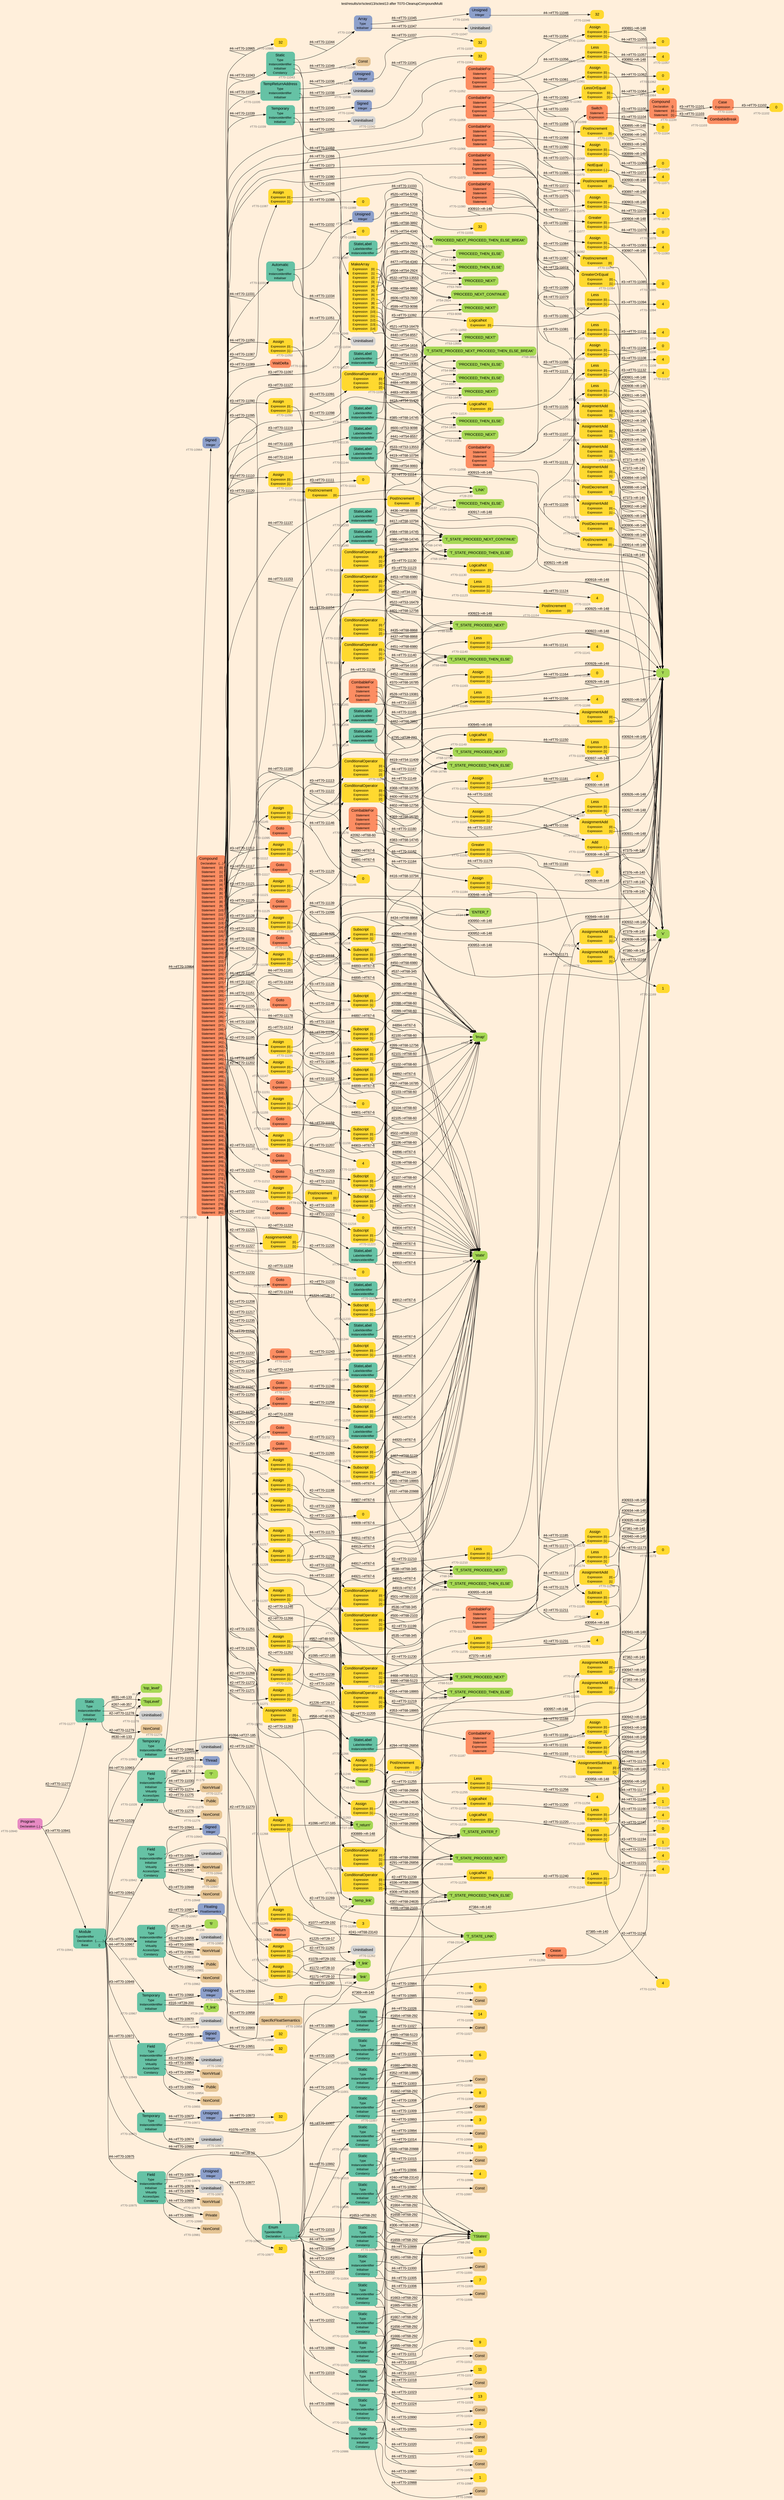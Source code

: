 digraph "test/results/sr/sctest13/sctest13 after T070-CleanupCompoundMulti" {
label = "test/results/sr/sctest13/sctest13 after T070-CleanupCompoundMulti"
labelloc = t
graph [
    rankdir = "LR"
    ranksep = 0.3
    bgcolor = antiquewhite1
    color = black
    fontcolor = black
    fontname = "Arial"
];
node [
    fontname = "Arial"
];
edge [
    fontname = "Arial"
];

// -------------------- node figure --------------------
// -------- block #T70-10940 ----------
"#T70-10940" [
    fillcolor = "/set28/4"
    xlabel = "#T70-10940"
    fontsize = "12"
    fontcolor = grey40
    shape = "plaintext"
    label = <<TABLE BORDER="0" CELLBORDER="0" CELLSPACING="0">
     <TR><TD><FONT COLOR="black" POINT-SIZE="15">Program</FONT></TD></TR>
     <TR><TD><FONT COLOR="black" POINT-SIZE="12">Declaration</FONT></TD><TD PORT="port0"><FONT COLOR="black" POINT-SIZE="12">{..}</FONT></TD></TR>
    </TABLE>>
    style = "rounded,filled"
];

// -------- block #T70-10941 ----------
"#T70-10941" [
    fillcolor = "/set28/1"
    xlabel = "#T70-10941"
    fontsize = "12"
    fontcolor = grey40
    shape = "plaintext"
    label = <<TABLE BORDER="0" CELLBORDER="0" CELLSPACING="0">
     <TR><TD><FONT COLOR="black" POINT-SIZE="15">Module</FONT></TD></TR>
     <TR><TD><FONT COLOR="black" POINT-SIZE="12">TypeIdentifier</FONT></TD><TD PORT="port0"></TD></TR>
     <TR><TD><FONT COLOR="black" POINT-SIZE="12">Declaration</FONT></TD><TD PORT="port1"><FONT COLOR="black" POINT-SIZE="12">{.........}</FONT></TD></TR>
     <TR><TD><FONT COLOR="black" POINT-SIZE="12">Base</FONT></TD><TD PORT="port2"><FONT COLOR="black" POINT-SIZE="12">{}</FONT></TD></TR>
    </TABLE>>
    style = "rounded,filled"
];

// -------- block #I-133 ----------
"#I-133" [
    fillcolor = "/set28/5"
    xlabel = "#I-133"
    fontsize = "12"
    fontcolor = grey40
    shape = "plaintext"
    label = <<TABLE BORDER="0" CELLBORDER="0" CELLSPACING="0">
     <TR><TD><FONT COLOR="black" POINT-SIZE="15">'TopLevel'</FONT></TD></TR>
    </TABLE>>
    style = "rounded,filled"
];

// -------- block #T70-10942 ----------
"#T70-10942" [
    fillcolor = "/set28/1"
    xlabel = "#T70-10942"
    fontsize = "12"
    fontcolor = grey40
    shape = "plaintext"
    label = <<TABLE BORDER="0" CELLBORDER="0" CELLSPACING="0">
     <TR><TD><FONT COLOR="black" POINT-SIZE="15">Field</FONT></TD></TR>
     <TR><TD><FONT COLOR="black" POINT-SIZE="12">Type</FONT></TD><TD PORT="port0"></TD></TR>
     <TR><TD><FONT COLOR="black" POINT-SIZE="12">InstanceIdentifier</FONT></TD><TD PORT="port1"></TD></TR>
     <TR><TD><FONT COLOR="black" POINT-SIZE="12">Initialiser</FONT></TD><TD PORT="port2"></TD></TR>
     <TR><TD><FONT COLOR="black" POINT-SIZE="12">Virtuality</FONT></TD><TD PORT="port3"></TD></TR>
     <TR><TD><FONT COLOR="black" POINT-SIZE="12">AccessSpec</FONT></TD><TD PORT="port4"></TD></TR>
     <TR><TD><FONT COLOR="black" POINT-SIZE="12">Constancy</FONT></TD><TD PORT="port5"></TD></TR>
    </TABLE>>
    style = "rounded,filled"
];

// -------- block #T70-10943 ----------
"#T70-10943" [
    fillcolor = "/set28/3"
    xlabel = "#T70-10943"
    fontsize = "12"
    fontcolor = grey40
    shape = "plaintext"
    label = <<TABLE BORDER="0" CELLBORDER="0" CELLSPACING="0">
     <TR><TD><FONT COLOR="black" POINT-SIZE="15">Signed</FONT></TD></TR>
     <TR><TD><FONT COLOR="black" POINT-SIZE="12">Integer</FONT></TD><TD PORT="port0"></TD></TR>
    </TABLE>>
    style = "rounded,filled"
];

// -------- block #T70-10944 ----------
"#T70-10944" [
    fillcolor = "/set28/6"
    xlabel = "#T70-10944"
    fontsize = "12"
    fontcolor = grey40
    shape = "plaintext"
    label = <<TABLE BORDER="0" CELLBORDER="0" CELLSPACING="0">
     <TR><TD><FONT COLOR="black" POINT-SIZE="15">32</FONT></TD></TR>
    </TABLE>>
    style = "rounded,filled"
];

// -------- block #I-140 ----------
"#I-140" [
    fillcolor = "/set28/5"
    xlabel = "#I-140"
    fontsize = "12"
    fontcolor = grey40
    shape = "plaintext"
    label = <<TABLE BORDER="0" CELLBORDER="0" CELLSPACING="0">
     <TR><TD><FONT COLOR="black" POINT-SIZE="15">'x'</FONT></TD></TR>
    </TABLE>>
    style = "rounded,filled"
];

// -------- block #T70-10945 ----------
"#T70-10945" [
    xlabel = "#T70-10945"
    fontsize = "12"
    fontcolor = grey40
    shape = "plaintext"
    label = <<TABLE BORDER="0" CELLBORDER="0" CELLSPACING="0">
     <TR><TD><FONT COLOR="black" POINT-SIZE="15">Uninitialised</FONT></TD></TR>
    </TABLE>>
    style = "rounded,filled"
];

// -------- block #T70-10946 ----------
"#T70-10946" [
    fillcolor = "/set28/7"
    xlabel = "#T70-10946"
    fontsize = "12"
    fontcolor = grey40
    shape = "plaintext"
    label = <<TABLE BORDER="0" CELLBORDER="0" CELLSPACING="0">
     <TR><TD><FONT COLOR="black" POINT-SIZE="15">NonVirtual</FONT></TD></TR>
    </TABLE>>
    style = "rounded,filled"
];

// -------- block #T70-10947 ----------
"#T70-10947" [
    fillcolor = "/set28/7"
    xlabel = "#T70-10947"
    fontsize = "12"
    fontcolor = grey40
    shape = "plaintext"
    label = <<TABLE BORDER="0" CELLBORDER="0" CELLSPACING="0">
     <TR><TD><FONT COLOR="black" POINT-SIZE="15">Public</FONT></TD></TR>
    </TABLE>>
    style = "rounded,filled"
];

// -------- block #T70-10948 ----------
"#T70-10948" [
    fillcolor = "/set28/7"
    xlabel = "#T70-10948"
    fontsize = "12"
    fontcolor = grey40
    shape = "plaintext"
    label = <<TABLE BORDER="0" CELLBORDER="0" CELLSPACING="0">
     <TR><TD><FONT COLOR="black" POINT-SIZE="15">NonConst</FONT></TD></TR>
    </TABLE>>
    style = "rounded,filled"
];

// -------- block #T70-10949 ----------
"#T70-10949" [
    fillcolor = "/set28/1"
    xlabel = "#T70-10949"
    fontsize = "12"
    fontcolor = grey40
    shape = "plaintext"
    label = <<TABLE BORDER="0" CELLBORDER="0" CELLSPACING="0">
     <TR><TD><FONT COLOR="black" POINT-SIZE="15">Field</FONT></TD></TR>
     <TR><TD><FONT COLOR="black" POINT-SIZE="12">Type</FONT></TD><TD PORT="port0"></TD></TR>
     <TR><TD><FONT COLOR="black" POINT-SIZE="12">InstanceIdentifier</FONT></TD><TD PORT="port1"></TD></TR>
     <TR><TD><FONT COLOR="black" POINT-SIZE="12">Initialiser</FONT></TD><TD PORT="port2"></TD></TR>
     <TR><TD><FONT COLOR="black" POINT-SIZE="12">Virtuality</FONT></TD><TD PORT="port3"></TD></TR>
     <TR><TD><FONT COLOR="black" POINT-SIZE="12">AccessSpec</FONT></TD><TD PORT="port4"></TD></TR>
     <TR><TD><FONT COLOR="black" POINT-SIZE="12">Constancy</FONT></TD><TD PORT="port5"></TD></TR>
    </TABLE>>
    style = "rounded,filled"
];

// -------- block #T70-10950 ----------
"#T70-10950" [
    fillcolor = "/set28/3"
    xlabel = "#T70-10950"
    fontsize = "12"
    fontcolor = grey40
    shape = "plaintext"
    label = <<TABLE BORDER="0" CELLBORDER="0" CELLSPACING="0">
     <TR><TD><FONT COLOR="black" POINT-SIZE="15">Signed</FONT></TD></TR>
     <TR><TD><FONT COLOR="black" POINT-SIZE="12">Integer</FONT></TD><TD PORT="port0"></TD></TR>
    </TABLE>>
    style = "rounded,filled"
];

// -------- block #T70-10951 ----------
"#T70-10951" [
    fillcolor = "/set28/6"
    xlabel = "#T70-10951"
    fontsize = "12"
    fontcolor = grey40
    shape = "plaintext"
    label = <<TABLE BORDER="0" CELLBORDER="0" CELLSPACING="0">
     <TR><TD><FONT COLOR="black" POINT-SIZE="15">32</FONT></TD></TR>
    </TABLE>>
    style = "rounded,filled"
];

// -------- block #I-148 ----------
"#I-148" [
    fillcolor = "/set28/5"
    xlabel = "#I-148"
    fontsize = "12"
    fontcolor = grey40
    shape = "plaintext"
    label = <<TABLE BORDER="0" CELLBORDER="0" CELLSPACING="0">
     <TR><TD><FONT COLOR="black" POINT-SIZE="15">'i'</FONT></TD></TR>
    </TABLE>>
    style = "rounded,filled"
];

// -------- block #T70-10952 ----------
"#T70-10952" [
    xlabel = "#T70-10952"
    fontsize = "12"
    fontcolor = grey40
    shape = "plaintext"
    label = <<TABLE BORDER="0" CELLBORDER="0" CELLSPACING="0">
     <TR><TD><FONT COLOR="black" POINT-SIZE="15">Uninitialised</FONT></TD></TR>
    </TABLE>>
    style = "rounded,filled"
];

// -------- block #T70-10953 ----------
"#T70-10953" [
    fillcolor = "/set28/7"
    xlabel = "#T70-10953"
    fontsize = "12"
    fontcolor = grey40
    shape = "plaintext"
    label = <<TABLE BORDER="0" CELLBORDER="0" CELLSPACING="0">
     <TR><TD><FONT COLOR="black" POINT-SIZE="15">NonVirtual</FONT></TD></TR>
    </TABLE>>
    style = "rounded,filled"
];

// -------- block #T70-10954 ----------
"#T70-10954" [
    fillcolor = "/set28/7"
    xlabel = "#T70-10954"
    fontsize = "12"
    fontcolor = grey40
    shape = "plaintext"
    label = <<TABLE BORDER="0" CELLBORDER="0" CELLSPACING="0">
     <TR><TD><FONT COLOR="black" POINT-SIZE="15">Public</FONT></TD></TR>
    </TABLE>>
    style = "rounded,filled"
];

// -------- block #T70-10955 ----------
"#T70-10955" [
    fillcolor = "/set28/7"
    xlabel = "#T70-10955"
    fontsize = "12"
    fontcolor = grey40
    shape = "plaintext"
    label = <<TABLE BORDER="0" CELLBORDER="0" CELLSPACING="0">
     <TR><TD><FONT COLOR="black" POINT-SIZE="15">NonConst</FONT></TD></TR>
    </TABLE>>
    style = "rounded,filled"
];

// -------- block #T70-10956 ----------
"#T70-10956" [
    fillcolor = "/set28/1"
    xlabel = "#T70-10956"
    fontsize = "12"
    fontcolor = grey40
    shape = "plaintext"
    label = <<TABLE BORDER="0" CELLBORDER="0" CELLSPACING="0">
     <TR><TD><FONT COLOR="black" POINT-SIZE="15">Field</FONT></TD></TR>
     <TR><TD><FONT COLOR="black" POINT-SIZE="12">Type</FONT></TD><TD PORT="port0"></TD></TR>
     <TR><TD><FONT COLOR="black" POINT-SIZE="12">InstanceIdentifier</FONT></TD><TD PORT="port1"></TD></TR>
     <TR><TD><FONT COLOR="black" POINT-SIZE="12">Initialiser</FONT></TD><TD PORT="port2"></TD></TR>
     <TR><TD><FONT COLOR="black" POINT-SIZE="12">Virtuality</FONT></TD><TD PORT="port3"></TD></TR>
     <TR><TD><FONT COLOR="black" POINT-SIZE="12">AccessSpec</FONT></TD><TD PORT="port4"></TD></TR>
     <TR><TD><FONT COLOR="black" POINT-SIZE="12">Constancy</FONT></TD><TD PORT="port5"></TD></TR>
    </TABLE>>
    style = "rounded,filled"
];

// -------- block #T70-10957 ----------
"#T70-10957" [
    fillcolor = "/set28/3"
    xlabel = "#T70-10957"
    fontsize = "12"
    fontcolor = grey40
    shape = "plaintext"
    label = <<TABLE BORDER="0" CELLBORDER="0" CELLSPACING="0">
     <TR><TD><FONT COLOR="black" POINT-SIZE="15">Floating</FONT></TD></TR>
     <TR><TD><FONT COLOR="black" POINT-SIZE="12">FloatSemantics</FONT></TD><TD PORT="port0"></TD></TR>
    </TABLE>>
    style = "rounded,filled"
];

// -------- block #T70-10958 ----------
"#T70-10958" [
    fillcolor = "/set28/7"
    xlabel = "#T70-10958"
    fontsize = "12"
    fontcolor = grey40
    shape = "plaintext"
    label = <<TABLE BORDER="0" CELLBORDER="0" CELLSPACING="0">
     <TR><TD><FONT COLOR="black" POINT-SIZE="15">SpecificFloatSemantics</FONT></TD></TR>
    </TABLE>>
    style = "rounded,filled"
];

// -------- block #I-156 ----------
"#I-156" [
    fillcolor = "/set28/5"
    xlabel = "#I-156"
    fontsize = "12"
    fontcolor = grey40
    shape = "plaintext"
    label = <<TABLE BORDER="0" CELLBORDER="0" CELLSPACING="0">
     <TR><TD><FONT COLOR="black" POINT-SIZE="15">'fi'</FONT></TD></TR>
    </TABLE>>
    style = "rounded,filled"
];

// -------- block #T70-10959 ----------
"#T70-10959" [
    xlabel = "#T70-10959"
    fontsize = "12"
    fontcolor = grey40
    shape = "plaintext"
    label = <<TABLE BORDER="0" CELLBORDER="0" CELLSPACING="0">
     <TR><TD><FONT COLOR="black" POINT-SIZE="15">Uninitialised</FONT></TD></TR>
    </TABLE>>
    style = "rounded,filled"
];

// -------- block #T70-10960 ----------
"#T70-10960" [
    fillcolor = "/set28/7"
    xlabel = "#T70-10960"
    fontsize = "12"
    fontcolor = grey40
    shape = "plaintext"
    label = <<TABLE BORDER="0" CELLBORDER="0" CELLSPACING="0">
     <TR><TD><FONT COLOR="black" POINT-SIZE="15">NonVirtual</FONT></TD></TR>
    </TABLE>>
    style = "rounded,filled"
];

// -------- block #T70-10961 ----------
"#T70-10961" [
    fillcolor = "/set28/7"
    xlabel = "#T70-10961"
    fontsize = "12"
    fontcolor = grey40
    shape = "plaintext"
    label = <<TABLE BORDER="0" CELLBORDER="0" CELLSPACING="0">
     <TR><TD><FONT COLOR="black" POINT-SIZE="15">Public</FONT></TD></TR>
    </TABLE>>
    style = "rounded,filled"
];

// -------- block #T70-10962 ----------
"#T70-10962" [
    fillcolor = "/set28/7"
    xlabel = "#T70-10962"
    fontsize = "12"
    fontcolor = grey40
    shape = "plaintext"
    label = <<TABLE BORDER="0" CELLBORDER="0" CELLSPACING="0">
     <TR><TD><FONT COLOR="black" POINT-SIZE="15">NonConst</FONT></TD></TR>
    </TABLE>>
    style = "rounded,filled"
];

// -------- block #T70-10963 ----------
"#T70-10963" [
    fillcolor = "/set28/1"
    xlabel = "#T70-10963"
    fontsize = "12"
    fontcolor = grey40
    shape = "plaintext"
    label = <<TABLE BORDER="0" CELLBORDER="0" CELLSPACING="0">
     <TR><TD><FONT COLOR="black" POINT-SIZE="15">Temporary</FONT></TD></TR>
     <TR><TD><FONT COLOR="black" POINT-SIZE="12">Type</FONT></TD><TD PORT="port0"></TD></TR>
     <TR><TD><FONT COLOR="black" POINT-SIZE="12">InstanceIdentifier</FONT></TD><TD PORT="port1"></TD></TR>
     <TR><TD><FONT COLOR="black" POINT-SIZE="12">Initialiser</FONT></TD><TD PORT="port2"></TD></TR>
    </TABLE>>
    style = "rounded,filled"
];

// -------- block #T70-10964 ----------
"#T70-10964" [
    fillcolor = "/set28/3"
    xlabel = "#T70-10964"
    fontsize = "12"
    fontcolor = grey40
    shape = "plaintext"
    label = <<TABLE BORDER="0" CELLBORDER="0" CELLSPACING="0">
     <TR><TD><FONT COLOR="black" POINT-SIZE="15">Signed</FONT></TD></TR>
     <TR><TD><FONT COLOR="black" POINT-SIZE="12">Integer</FONT></TD><TD PORT="port0"></TD></TR>
    </TABLE>>
    style = "rounded,filled"
];

// -------- block #T70-10965 ----------
"#T70-10965" [
    fillcolor = "/set28/6"
    xlabel = "#T70-10965"
    fontsize = "12"
    fontcolor = grey40
    shape = "plaintext"
    label = <<TABLE BORDER="0" CELLBORDER="0" CELLSPACING="0">
     <TR><TD><FONT COLOR="black" POINT-SIZE="15">32</FONT></TD></TR>
    </TABLE>>
    style = "rounded,filled"
];

// -------- block #T27-185 ----------
"#T27-185" [
    fillcolor = "/set28/5"
    xlabel = "#T27-185"
    fontsize = "12"
    fontcolor = grey40
    shape = "plaintext"
    label = <<TABLE BORDER="0" CELLBORDER="0" CELLSPACING="0">
     <TR><TD><FONT COLOR="black" POINT-SIZE="15">'f_return'</FONT></TD></TR>
    </TABLE>>
    style = "rounded,filled"
];

// -------- block #T70-10966 ----------
"#T70-10966" [
    xlabel = "#T70-10966"
    fontsize = "12"
    fontcolor = grey40
    shape = "plaintext"
    label = <<TABLE BORDER="0" CELLBORDER="0" CELLSPACING="0">
     <TR><TD><FONT COLOR="black" POINT-SIZE="15">Uninitialised</FONT></TD></TR>
    </TABLE>>
    style = "rounded,filled"
];

// -------- block #T70-10967 ----------
"#T70-10967" [
    fillcolor = "/set28/1"
    xlabel = "#T70-10967"
    fontsize = "12"
    fontcolor = grey40
    shape = "plaintext"
    label = <<TABLE BORDER="0" CELLBORDER="0" CELLSPACING="0">
     <TR><TD><FONT COLOR="black" POINT-SIZE="15">Temporary</FONT></TD></TR>
     <TR><TD><FONT COLOR="black" POINT-SIZE="12">Type</FONT></TD><TD PORT="port0"></TD></TR>
     <TR><TD><FONT COLOR="black" POINT-SIZE="12">InstanceIdentifier</FONT></TD><TD PORT="port1"></TD></TR>
     <TR><TD><FONT COLOR="black" POINT-SIZE="12">Initialiser</FONT></TD><TD PORT="port2"></TD></TR>
    </TABLE>>
    style = "rounded,filled"
];

// -------- block #T70-10968 ----------
"#T70-10968" [
    fillcolor = "/set28/3"
    xlabel = "#T70-10968"
    fontsize = "12"
    fontcolor = grey40
    shape = "plaintext"
    label = <<TABLE BORDER="0" CELLBORDER="0" CELLSPACING="0">
     <TR><TD><FONT COLOR="black" POINT-SIZE="15">Unsigned</FONT></TD></TR>
     <TR><TD><FONT COLOR="black" POINT-SIZE="12">Integer</FONT></TD><TD PORT="port0"></TD></TR>
    </TABLE>>
    style = "rounded,filled"
];

// -------- block #T70-10969 ----------
"#T70-10969" [
    fillcolor = "/set28/6"
    xlabel = "#T70-10969"
    fontsize = "12"
    fontcolor = grey40
    shape = "plaintext"
    label = <<TABLE BORDER="0" CELLBORDER="0" CELLSPACING="0">
     <TR><TD><FONT COLOR="black" POINT-SIZE="15">32</FONT></TD></TR>
    </TABLE>>
    style = "rounded,filled"
];

// -------- block #T28-200 ----------
"#T28-200" [
    fillcolor = "/set28/5"
    xlabel = "#T28-200"
    fontsize = "12"
    fontcolor = grey40
    shape = "plaintext"
    label = <<TABLE BORDER="0" CELLBORDER="0" CELLSPACING="0">
     <TR><TD><FONT COLOR="black" POINT-SIZE="15">'f_link'</FONT></TD></TR>
    </TABLE>>
    style = "rounded,filled"
];

// -------- block #T70-10970 ----------
"#T70-10970" [
    xlabel = "#T70-10970"
    fontsize = "12"
    fontcolor = grey40
    shape = "plaintext"
    label = <<TABLE BORDER="0" CELLBORDER="0" CELLSPACING="0">
     <TR><TD><FONT COLOR="black" POINT-SIZE="15">Uninitialised</FONT></TD></TR>
    </TABLE>>
    style = "rounded,filled"
];

// -------- block #T70-10971 ----------
"#T70-10971" [
    fillcolor = "/set28/1"
    xlabel = "#T70-10971"
    fontsize = "12"
    fontcolor = grey40
    shape = "plaintext"
    label = <<TABLE BORDER="0" CELLBORDER="0" CELLSPACING="0">
     <TR><TD><FONT COLOR="black" POINT-SIZE="15">Temporary</FONT></TD></TR>
     <TR><TD><FONT COLOR="black" POINT-SIZE="12">Type</FONT></TD><TD PORT="port0"></TD></TR>
     <TR><TD><FONT COLOR="black" POINT-SIZE="12">InstanceIdentifier</FONT></TD><TD PORT="port1"></TD></TR>
     <TR><TD><FONT COLOR="black" POINT-SIZE="12">Initialiser</FONT></TD><TD PORT="port2"></TD></TR>
    </TABLE>>
    style = "rounded,filled"
];

// -------- block #T70-10972 ----------
"#T70-10972" [
    fillcolor = "/set28/3"
    xlabel = "#T70-10972"
    fontsize = "12"
    fontcolor = grey40
    shape = "plaintext"
    label = <<TABLE BORDER="0" CELLBORDER="0" CELLSPACING="0">
     <TR><TD><FONT COLOR="black" POINT-SIZE="15">Unsigned</FONT></TD></TR>
     <TR><TD><FONT COLOR="black" POINT-SIZE="12">Integer</FONT></TD><TD PORT="port0"></TD></TR>
    </TABLE>>
    style = "rounded,filled"
];

// -------- block #T70-10973 ----------
"#T70-10973" [
    fillcolor = "/set28/6"
    xlabel = "#T70-10973"
    fontsize = "12"
    fontcolor = grey40
    shape = "plaintext"
    label = <<TABLE BORDER="0" CELLBORDER="0" CELLSPACING="0">
     <TR><TD><FONT COLOR="black" POINT-SIZE="15">32</FONT></TD></TR>
    </TABLE>>
    style = "rounded,filled"
];

// -------- block #T29-192 ----------
"#T29-192" [
    fillcolor = "/set28/5"
    xlabel = "#T29-192"
    fontsize = "12"
    fontcolor = grey40
    shape = "plaintext"
    label = <<TABLE BORDER="0" CELLBORDER="0" CELLSPACING="0">
     <TR><TD><FONT COLOR="black" POINT-SIZE="15">'f_link'</FONT></TD></TR>
    </TABLE>>
    style = "rounded,filled"
];

// -------- block #T70-10974 ----------
"#T70-10974" [
    xlabel = "#T70-10974"
    fontsize = "12"
    fontcolor = grey40
    shape = "plaintext"
    label = <<TABLE BORDER="0" CELLBORDER="0" CELLSPACING="0">
     <TR><TD><FONT COLOR="black" POINT-SIZE="15">Uninitialised</FONT></TD></TR>
    </TABLE>>
    style = "rounded,filled"
];

// -------- block #T70-10975 ----------
"#T70-10975" [
    fillcolor = "/set28/1"
    xlabel = "#T70-10975"
    fontsize = "12"
    fontcolor = grey40
    shape = "plaintext"
    label = <<TABLE BORDER="0" CELLBORDER="0" CELLSPACING="0">
     <TR><TD><FONT COLOR="black" POINT-SIZE="15">Field</FONT></TD></TR>
     <TR><TD><FONT COLOR="black" POINT-SIZE="12">Type</FONT></TD><TD PORT="port0"></TD></TR>
     <TR><TD><FONT COLOR="black" POINT-SIZE="12">InstanceIdentifier</FONT></TD><TD PORT="port1"></TD></TR>
     <TR><TD><FONT COLOR="black" POINT-SIZE="12">Initialiser</FONT></TD><TD PORT="port2"></TD></TR>
     <TR><TD><FONT COLOR="black" POINT-SIZE="12">Virtuality</FONT></TD><TD PORT="port3"></TD></TR>
     <TR><TD><FONT COLOR="black" POINT-SIZE="12">AccessSpec</FONT></TD><TD PORT="port4"></TD></TR>
     <TR><TD><FONT COLOR="black" POINT-SIZE="12">Constancy</FONT></TD><TD PORT="port5"></TD></TR>
    </TABLE>>
    style = "rounded,filled"
];

// -------- block #T70-10976 ----------
"#T70-10976" [
    fillcolor = "/set28/3"
    xlabel = "#T70-10976"
    fontsize = "12"
    fontcolor = grey40
    shape = "plaintext"
    label = <<TABLE BORDER="0" CELLBORDER="0" CELLSPACING="0">
     <TR><TD><FONT COLOR="black" POINT-SIZE="15">Unsigned</FONT></TD></TR>
     <TR><TD><FONT COLOR="black" POINT-SIZE="12">Integer</FONT></TD><TD PORT="port0"></TD></TR>
    </TABLE>>
    style = "rounded,filled"
];

// -------- block #T70-10977 ----------
"#T70-10977" [
    fillcolor = "/set28/6"
    xlabel = "#T70-10977"
    fontsize = "12"
    fontcolor = grey40
    shape = "plaintext"
    label = <<TABLE BORDER="0" CELLBORDER="0" CELLSPACING="0">
     <TR><TD><FONT COLOR="black" POINT-SIZE="15">32</FONT></TD></TR>
    </TABLE>>
    style = "rounded,filled"
];

// -------- block #T28-10 ----------
"#T28-10" [
    fillcolor = "/set28/5"
    xlabel = "#T28-10"
    fontsize = "12"
    fontcolor = grey40
    shape = "plaintext"
    label = <<TABLE BORDER="0" CELLBORDER="0" CELLSPACING="0">
     <TR><TD><FONT COLOR="black" POINT-SIZE="15">'link'</FONT></TD></TR>
    </TABLE>>
    style = "rounded,filled"
];

// -------- block #T70-10978 ----------
"#T70-10978" [
    xlabel = "#T70-10978"
    fontsize = "12"
    fontcolor = grey40
    shape = "plaintext"
    label = <<TABLE BORDER="0" CELLBORDER="0" CELLSPACING="0">
     <TR><TD><FONT COLOR="black" POINT-SIZE="15">Uninitialised</FONT></TD></TR>
    </TABLE>>
    style = "rounded,filled"
];

// -------- block #T70-10979 ----------
"#T70-10979" [
    fillcolor = "/set28/7"
    xlabel = "#T70-10979"
    fontsize = "12"
    fontcolor = grey40
    shape = "plaintext"
    label = <<TABLE BORDER="0" CELLBORDER="0" CELLSPACING="0">
     <TR><TD><FONT COLOR="black" POINT-SIZE="15">NonVirtual</FONT></TD></TR>
    </TABLE>>
    style = "rounded,filled"
];

// -------- block #T70-10980 ----------
"#T70-10980" [
    fillcolor = "/set28/7"
    xlabel = "#T70-10980"
    fontsize = "12"
    fontcolor = grey40
    shape = "plaintext"
    label = <<TABLE BORDER="0" CELLBORDER="0" CELLSPACING="0">
     <TR><TD><FONT COLOR="black" POINT-SIZE="15">Private</FONT></TD></TR>
    </TABLE>>
    style = "rounded,filled"
];

// -------- block #T70-10981 ----------
"#T70-10981" [
    fillcolor = "/set28/7"
    xlabel = "#T70-10981"
    fontsize = "12"
    fontcolor = grey40
    shape = "plaintext"
    label = <<TABLE BORDER="0" CELLBORDER="0" CELLSPACING="0">
     <TR><TD><FONT COLOR="black" POINT-SIZE="15">NonConst</FONT></TD></TR>
    </TABLE>>
    style = "rounded,filled"
];

// -------- block #T70-10982 ----------
"#T70-10982" [
    fillcolor = "/set28/1"
    xlabel = "#T70-10982"
    fontsize = "12"
    fontcolor = grey40
    shape = "plaintext"
    label = <<TABLE BORDER="0" CELLBORDER="0" CELLSPACING="0">
     <TR><TD><FONT COLOR="black" POINT-SIZE="15">Enum</FONT></TD></TR>
     <TR><TD><FONT COLOR="black" POINT-SIZE="12">TypeIdentifier</FONT></TD><TD PORT="port0"></TD></TR>
     <TR><TD><FONT COLOR="black" POINT-SIZE="12">Declaration</FONT></TD><TD PORT="port1"><FONT COLOR="black" POINT-SIZE="12">{...............}</FONT></TD></TR>
    </TABLE>>
    style = "rounded,filled"
];

// -------- block #T68-292 ----------
"#T68-292" [
    fillcolor = "/set28/5"
    xlabel = "#T68-292"
    fontsize = "12"
    fontcolor = grey40
    shape = "plaintext"
    label = <<TABLE BORDER="0" CELLBORDER="0" CELLSPACING="0">
     <TR><TD><FONT COLOR="black" POINT-SIZE="15">'TStates'</FONT></TD></TR>
    </TABLE>>
    style = "rounded,filled"
];

// -------- block #T70-10983 ----------
"#T70-10983" [
    fillcolor = "/set28/1"
    xlabel = "#T70-10983"
    fontsize = "12"
    fontcolor = grey40
    shape = "plaintext"
    label = <<TABLE BORDER="0" CELLBORDER="0" CELLSPACING="0">
     <TR><TD><FONT COLOR="black" POINT-SIZE="15">Static</FONT></TD></TR>
     <TR><TD><FONT COLOR="black" POINT-SIZE="12">Type</FONT></TD><TD PORT="port0"></TD></TR>
     <TR><TD><FONT COLOR="black" POINT-SIZE="12">InstanceIdentifier</FONT></TD><TD PORT="port1"></TD></TR>
     <TR><TD><FONT COLOR="black" POINT-SIZE="12">Initialiser</FONT></TD><TD PORT="port2"></TD></TR>
     <TR><TD><FONT COLOR="black" POINT-SIZE="12">Constancy</FONT></TD><TD PORT="port3"></TD></TR>
    </TABLE>>
    style = "rounded,filled"
];

// -------- block #T68-345 ----------
"#T68-345" [
    fillcolor = "/set28/5"
    xlabel = "#T68-345"
    fontsize = "12"
    fontcolor = grey40
    shape = "plaintext"
    label = <<TABLE BORDER="0" CELLBORDER="0" CELLSPACING="0">
     <TR><TD><FONT COLOR="black" POINT-SIZE="15">'T_STATE_PROCEED_NEXT'</FONT></TD></TR>
    </TABLE>>
    style = "rounded,filled"
];

// -------- block #T70-10984 ----------
"#T70-10984" [
    fillcolor = "/set28/6"
    xlabel = "#T70-10984"
    fontsize = "12"
    fontcolor = grey40
    shape = "plaintext"
    label = <<TABLE BORDER="0" CELLBORDER="0" CELLSPACING="0">
     <TR><TD><FONT COLOR="black" POINT-SIZE="15">0</FONT></TD></TR>
    </TABLE>>
    style = "rounded,filled"
];

// -------- block #T70-10985 ----------
"#T70-10985" [
    fillcolor = "/set28/7"
    xlabel = "#T70-10985"
    fontsize = "12"
    fontcolor = grey40
    shape = "plaintext"
    label = <<TABLE BORDER="0" CELLBORDER="0" CELLSPACING="0">
     <TR><TD><FONT COLOR="black" POINT-SIZE="15">Const</FONT></TD></TR>
    </TABLE>>
    style = "rounded,filled"
];

// -------- block #T70-10986 ----------
"#T70-10986" [
    fillcolor = "/set28/1"
    xlabel = "#T70-10986"
    fontsize = "12"
    fontcolor = grey40
    shape = "plaintext"
    label = <<TABLE BORDER="0" CELLBORDER="0" CELLSPACING="0">
     <TR><TD><FONT COLOR="black" POINT-SIZE="15">Static</FONT></TD></TR>
     <TR><TD><FONT COLOR="black" POINT-SIZE="12">Type</FONT></TD><TD PORT="port0"></TD></TR>
     <TR><TD><FONT COLOR="black" POINT-SIZE="12">InstanceIdentifier</FONT></TD><TD PORT="port1"></TD></TR>
     <TR><TD><FONT COLOR="black" POINT-SIZE="12">Initialiser</FONT></TD><TD PORT="port2"></TD></TR>
     <TR><TD><FONT COLOR="black" POINT-SIZE="12">Constancy</FONT></TD><TD PORT="port3"></TD></TR>
    </TABLE>>
    style = "rounded,filled"
];

// -------- block #T68-2103 ----------
"#T68-2103" [
    fillcolor = "/set28/5"
    xlabel = "#T68-2103"
    fontsize = "12"
    fontcolor = grey40
    shape = "plaintext"
    label = <<TABLE BORDER="0" CELLBORDER="0" CELLSPACING="0">
     <TR><TD><FONT COLOR="black" POINT-SIZE="15">'T_STATE_PROCEED_THEN_ELSE'</FONT></TD></TR>
    </TABLE>>
    style = "rounded,filled"
];

// -------- block #T70-10987 ----------
"#T70-10987" [
    fillcolor = "/set28/6"
    xlabel = "#T70-10987"
    fontsize = "12"
    fontcolor = grey40
    shape = "plaintext"
    label = <<TABLE BORDER="0" CELLBORDER="0" CELLSPACING="0">
     <TR><TD><FONT COLOR="black" POINT-SIZE="15">1</FONT></TD></TR>
    </TABLE>>
    style = "rounded,filled"
];

// -------- block #T70-10988 ----------
"#T70-10988" [
    fillcolor = "/set28/7"
    xlabel = "#T70-10988"
    fontsize = "12"
    fontcolor = grey40
    shape = "plaintext"
    label = <<TABLE BORDER="0" CELLBORDER="0" CELLSPACING="0">
     <TR><TD><FONT COLOR="black" POINT-SIZE="15">Const</FONT></TD></TR>
    </TABLE>>
    style = "rounded,filled"
];

// -------- block #T70-10989 ----------
"#T70-10989" [
    fillcolor = "/set28/1"
    xlabel = "#T70-10989"
    fontsize = "12"
    fontcolor = grey40
    shape = "plaintext"
    label = <<TABLE BORDER="0" CELLBORDER="0" CELLSPACING="0">
     <TR><TD><FONT COLOR="black" POINT-SIZE="15">Static</FONT></TD></TR>
     <TR><TD><FONT COLOR="black" POINT-SIZE="12">Type</FONT></TD><TD PORT="port0"></TD></TR>
     <TR><TD><FONT COLOR="black" POINT-SIZE="12">InstanceIdentifier</FONT></TD><TD PORT="port1"></TD></TR>
     <TR><TD><FONT COLOR="black" POINT-SIZE="12">Initialiser</FONT></TD><TD PORT="port2"></TD></TR>
     <TR><TD><FONT COLOR="black" POINT-SIZE="12">Constancy</FONT></TD><TD PORT="port3"></TD></TR>
    </TABLE>>
    style = "rounded,filled"
];

// -------- block #T68-3892 ----------
"#T68-3892" [
    fillcolor = "/set28/5"
    xlabel = "#T68-3892"
    fontsize = "12"
    fontcolor = grey40
    shape = "plaintext"
    label = <<TABLE BORDER="0" CELLBORDER="0" CELLSPACING="0">
     <TR><TD><FONT COLOR="black" POINT-SIZE="15">'T_STATE_PROCEED_NEXT_PROCEED_THEN_ELSE_BREAK'</FONT></TD></TR>
    </TABLE>>
    style = "rounded,filled"
];

// -------- block #T70-10990 ----------
"#T70-10990" [
    fillcolor = "/set28/6"
    xlabel = "#T70-10990"
    fontsize = "12"
    fontcolor = grey40
    shape = "plaintext"
    label = <<TABLE BORDER="0" CELLBORDER="0" CELLSPACING="0">
     <TR><TD><FONT COLOR="black" POINT-SIZE="15">2</FONT></TD></TR>
    </TABLE>>
    style = "rounded,filled"
];

// -------- block #T70-10991 ----------
"#T70-10991" [
    fillcolor = "/set28/7"
    xlabel = "#T70-10991"
    fontsize = "12"
    fontcolor = grey40
    shape = "plaintext"
    label = <<TABLE BORDER="0" CELLBORDER="0" CELLSPACING="0">
     <TR><TD><FONT COLOR="black" POINT-SIZE="15">Const</FONT></TD></TR>
    </TABLE>>
    style = "rounded,filled"
];

// -------- block #T70-10992 ----------
"#T70-10992" [
    fillcolor = "/set28/1"
    xlabel = "#T70-10992"
    fontsize = "12"
    fontcolor = grey40
    shape = "plaintext"
    label = <<TABLE BORDER="0" CELLBORDER="0" CELLSPACING="0">
     <TR><TD><FONT COLOR="black" POINT-SIZE="15">Static</FONT></TD></TR>
     <TR><TD><FONT COLOR="black" POINT-SIZE="12">Type</FONT></TD><TD PORT="port0"></TD></TR>
     <TR><TD><FONT COLOR="black" POINT-SIZE="12">InstanceIdentifier</FONT></TD><TD PORT="port1"></TD></TR>
     <TR><TD><FONT COLOR="black" POINT-SIZE="12">Initialiser</FONT></TD><TD PORT="port2"></TD></TR>
     <TR><TD><FONT COLOR="black" POINT-SIZE="12">Constancy</FONT></TD><TD PORT="port3"></TD></TR>
    </TABLE>>
    style = "rounded,filled"
];

// -------- block #T68-5123 ----------
"#T68-5123" [
    fillcolor = "/set28/5"
    xlabel = "#T68-5123"
    fontsize = "12"
    fontcolor = grey40
    shape = "plaintext"
    label = <<TABLE BORDER="0" CELLBORDER="0" CELLSPACING="0">
     <TR><TD><FONT COLOR="black" POINT-SIZE="15">'T_STATE_PROCEED_NEXT'</FONT></TD></TR>
    </TABLE>>
    style = "rounded,filled"
];

// -------- block #T70-10993 ----------
"#T70-10993" [
    fillcolor = "/set28/6"
    xlabel = "#T70-10993"
    fontsize = "12"
    fontcolor = grey40
    shape = "plaintext"
    label = <<TABLE BORDER="0" CELLBORDER="0" CELLSPACING="0">
     <TR><TD><FONT COLOR="black" POINT-SIZE="15">3</FONT></TD></TR>
    </TABLE>>
    style = "rounded,filled"
];

// -------- block #T70-10994 ----------
"#T70-10994" [
    fillcolor = "/set28/7"
    xlabel = "#T70-10994"
    fontsize = "12"
    fontcolor = grey40
    shape = "plaintext"
    label = <<TABLE BORDER="0" CELLBORDER="0" CELLSPACING="0">
     <TR><TD><FONT COLOR="black" POINT-SIZE="15">Const</FONT></TD></TR>
    </TABLE>>
    style = "rounded,filled"
];

// -------- block #T70-10995 ----------
"#T70-10995" [
    fillcolor = "/set28/1"
    xlabel = "#T70-10995"
    fontsize = "12"
    fontcolor = grey40
    shape = "plaintext"
    label = <<TABLE BORDER="0" CELLBORDER="0" CELLSPACING="0">
     <TR><TD><FONT COLOR="black" POINT-SIZE="15">Static</FONT></TD></TR>
     <TR><TD><FONT COLOR="black" POINT-SIZE="12">Type</FONT></TD><TD PORT="port0"></TD></TR>
     <TR><TD><FONT COLOR="black" POINT-SIZE="12">InstanceIdentifier</FONT></TD><TD PORT="port1"></TD></TR>
     <TR><TD><FONT COLOR="black" POINT-SIZE="12">Initialiser</FONT></TD><TD PORT="port2"></TD></TR>
     <TR><TD><FONT COLOR="black" POINT-SIZE="12">Constancy</FONT></TD><TD PORT="port3"></TD></TR>
    </TABLE>>
    style = "rounded,filled"
];

// -------- block #T68-6980 ----------
"#T68-6980" [
    fillcolor = "/set28/5"
    xlabel = "#T68-6980"
    fontsize = "12"
    fontcolor = grey40
    shape = "plaintext"
    label = <<TABLE BORDER="0" CELLBORDER="0" CELLSPACING="0">
     <TR><TD><FONT COLOR="black" POINT-SIZE="15">'T_STATE_PROCEED_THEN_ELSE'</FONT></TD></TR>
    </TABLE>>
    style = "rounded,filled"
];

// -------- block #T70-10996 ----------
"#T70-10996" [
    fillcolor = "/set28/6"
    xlabel = "#T70-10996"
    fontsize = "12"
    fontcolor = grey40
    shape = "plaintext"
    label = <<TABLE BORDER="0" CELLBORDER="0" CELLSPACING="0">
     <TR><TD><FONT COLOR="black" POINT-SIZE="15">4</FONT></TD></TR>
    </TABLE>>
    style = "rounded,filled"
];

// -------- block #T70-10997 ----------
"#T70-10997" [
    fillcolor = "/set28/7"
    xlabel = "#T70-10997"
    fontsize = "12"
    fontcolor = grey40
    shape = "plaintext"
    label = <<TABLE BORDER="0" CELLBORDER="0" CELLSPACING="0">
     <TR><TD><FONT COLOR="black" POINT-SIZE="15">Const</FONT></TD></TR>
    </TABLE>>
    style = "rounded,filled"
];

// -------- block #T70-10998 ----------
"#T70-10998" [
    fillcolor = "/set28/1"
    xlabel = "#T70-10998"
    fontsize = "12"
    fontcolor = grey40
    shape = "plaintext"
    label = <<TABLE BORDER="0" CELLBORDER="0" CELLSPACING="0">
     <TR><TD><FONT COLOR="black" POINT-SIZE="15">Static</FONT></TD></TR>
     <TR><TD><FONT COLOR="black" POINT-SIZE="12">Type</FONT></TD><TD PORT="port0"></TD></TR>
     <TR><TD><FONT COLOR="black" POINT-SIZE="12">InstanceIdentifier</FONT></TD><TD PORT="port1"></TD></TR>
     <TR><TD><FONT COLOR="black" POINT-SIZE="12">Initialiser</FONT></TD><TD PORT="port2"></TD></TR>
     <TR><TD><FONT COLOR="black" POINT-SIZE="12">Constancy</FONT></TD><TD PORT="port3"></TD></TR>
    </TABLE>>
    style = "rounded,filled"
];

// -------- block #T68-8868 ----------
"#T68-8868" [
    fillcolor = "/set28/5"
    xlabel = "#T68-8868"
    fontsize = "12"
    fontcolor = grey40
    shape = "plaintext"
    label = <<TABLE BORDER="0" CELLBORDER="0" CELLSPACING="0">
     <TR><TD><FONT COLOR="black" POINT-SIZE="15">'T_STATE_PROCEED_NEXT'</FONT></TD></TR>
    </TABLE>>
    style = "rounded,filled"
];

// -------- block #T70-10999 ----------
"#T70-10999" [
    fillcolor = "/set28/6"
    xlabel = "#T70-10999"
    fontsize = "12"
    fontcolor = grey40
    shape = "plaintext"
    label = <<TABLE BORDER="0" CELLBORDER="0" CELLSPACING="0">
     <TR><TD><FONT COLOR="black" POINT-SIZE="15">5</FONT></TD></TR>
    </TABLE>>
    style = "rounded,filled"
];

// -------- block #T70-11000 ----------
"#T70-11000" [
    fillcolor = "/set28/7"
    xlabel = "#T70-11000"
    fontsize = "12"
    fontcolor = grey40
    shape = "plaintext"
    label = <<TABLE BORDER="0" CELLBORDER="0" CELLSPACING="0">
     <TR><TD><FONT COLOR="black" POINT-SIZE="15">Const</FONT></TD></TR>
    </TABLE>>
    style = "rounded,filled"
];

// -------- block #T70-11001 ----------
"#T70-11001" [
    fillcolor = "/set28/1"
    xlabel = "#T70-11001"
    fontsize = "12"
    fontcolor = grey40
    shape = "plaintext"
    label = <<TABLE BORDER="0" CELLBORDER="0" CELLSPACING="0">
     <TR><TD><FONT COLOR="black" POINT-SIZE="15">Static</FONT></TD></TR>
     <TR><TD><FONT COLOR="black" POINT-SIZE="12">Type</FONT></TD><TD PORT="port0"></TD></TR>
     <TR><TD><FONT COLOR="black" POINT-SIZE="12">InstanceIdentifier</FONT></TD><TD PORT="port1"></TD></TR>
     <TR><TD><FONT COLOR="black" POINT-SIZE="12">Initialiser</FONT></TD><TD PORT="port2"></TD></TR>
     <TR><TD><FONT COLOR="black" POINT-SIZE="12">Constancy</FONT></TD><TD PORT="port3"></TD></TR>
    </TABLE>>
    style = "rounded,filled"
];

// -------- block #T68-10794 ----------
"#T68-10794" [
    fillcolor = "/set28/5"
    xlabel = "#T68-10794"
    fontsize = "12"
    fontcolor = grey40
    shape = "plaintext"
    label = <<TABLE BORDER="0" CELLBORDER="0" CELLSPACING="0">
     <TR><TD><FONT COLOR="black" POINT-SIZE="15">'T_STATE_PROCEED_THEN_ELSE'</FONT></TD></TR>
    </TABLE>>
    style = "rounded,filled"
];

// -------- block #T70-11002 ----------
"#T70-11002" [
    fillcolor = "/set28/6"
    xlabel = "#T70-11002"
    fontsize = "12"
    fontcolor = grey40
    shape = "plaintext"
    label = <<TABLE BORDER="0" CELLBORDER="0" CELLSPACING="0">
     <TR><TD><FONT COLOR="black" POINT-SIZE="15">6</FONT></TD></TR>
    </TABLE>>
    style = "rounded,filled"
];

// -------- block #T70-11003 ----------
"#T70-11003" [
    fillcolor = "/set28/7"
    xlabel = "#T70-11003"
    fontsize = "12"
    fontcolor = grey40
    shape = "plaintext"
    label = <<TABLE BORDER="0" CELLBORDER="0" CELLSPACING="0">
     <TR><TD><FONT COLOR="black" POINT-SIZE="15">Const</FONT></TD></TR>
    </TABLE>>
    style = "rounded,filled"
];

// -------- block #T70-11004 ----------
"#T70-11004" [
    fillcolor = "/set28/1"
    xlabel = "#T70-11004"
    fontsize = "12"
    fontcolor = grey40
    shape = "plaintext"
    label = <<TABLE BORDER="0" CELLBORDER="0" CELLSPACING="0">
     <TR><TD><FONT COLOR="black" POINT-SIZE="15">Static</FONT></TD></TR>
     <TR><TD><FONT COLOR="black" POINT-SIZE="12">Type</FONT></TD><TD PORT="port0"></TD></TR>
     <TR><TD><FONT COLOR="black" POINT-SIZE="12">InstanceIdentifier</FONT></TD><TD PORT="port1"></TD></TR>
     <TR><TD><FONT COLOR="black" POINT-SIZE="12">Initialiser</FONT></TD><TD PORT="port2"></TD></TR>
     <TR><TD><FONT COLOR="black" POINT-SIZE="12">Constancy</FONT></TD><TD PORT="port3"></TD></TR>
    </TABLE>>
    style = "rounded,filled"
];

// -------- block #T68-12756 ----------
"#T68-12756" [
    fillcolor = "/set28/5"
    xlabel = "#T68-12756"
    fontsize = "12"
    fontcolor = grey40
    shape = "plaintext"
    label = <<TABLE BORDER="0" CELLBORDER="0" CELLSPACING="0">
     <TR><TD><FONT COLOR="black" POINT-SIZE="15">'T_STATE_PROCEED_NEXT'</FONT></TD></TR>
    </TABLE>>
    style = "rounded,filled"
];

// -------- block #T70-11005 ----------
"#T70-11005" [
    fillcolor = "/set28/6"
    xlabel = "#T70-11005"
    fontsize = "12"
    fontcolor = grey40
    shape = "plaintext"
    label = <<TABLE BORDER="0" CELLBORDER="0" CELLSPACING="0">
     <TR><TD><FONT COLOR="black" POINT-SIZE="15">7</FONT></TD></TR>
    </TABLE>>
    style = "rounded,filled"
];

// -------- block #T70-11006 ----------
"#T70-11006" [
    fillcolor = "/set28/7"
    xlabel = "#T70-11006"
    fontsize = "12"
    fontcolor = grey40
    shape = "plaintext"
    label = <<TABLE BORDER="0" CELLBORDER="0" CELLSPACING="0">
     <TR><TD><FONT COLOR="black" POINT-SIZE="15">Const</FONT></TD></TR>
    </TABLE>>
    style = "rounded,filled"
];

// -------- block #T70-11007 ----------
"#T70-11007" [
    fillcolor = "/set28/1"
    xlabel = "#T70-11007"
    fontsize = "12"
    fontcolor = grey40
    shape = "plaintext"
    label = <<TABLE BORDER="0" CELLBORDER="0" CELLSPACING="0">
     <TR><TD><FONT COLOR="black" POINT-SIZE="15">Static</FONT></TD></TR>
     <TR><TD><FONT COLOR="black" POINT-SIZE="12">Type</FONT></TD><TD PORT="port0"></TD></TR>
     <TR><TD><FONT COLOR="black" POINT-SIZE="12">InstanceIdentifier</FONT></TD><TD PORT="port1"></TD></TR>
     <TR><TD><FONT COLOR="black" POINT-SIZE="12">Initialiser</FONT></TD><TD PORT="port2"></TD></TR>
     <TR><TD><FONT COLOR="black" POINT-SIZE="12">Constancy</FONT></TD><TD PORT="port3"></TD></TR>
    </TABLE>>
    style = "rounded,filled"
];

// -------- block #T68-14745 ----------
"#T68-14745" [
    fillcolor = "/set28/5"
    xlabel = "#T68-14745"
    fontsize = "12"
    fontcolor = grey40
    shape = "plaintext"
    label = <<TABLE BORDER="0" CELLBORDER="0" CELLSPACING="0">
     <TR><TD><FONT COLOR="black" POINT-SIZE="15">'T_STATE_PROCEED_NEXT_CONTINUE'</FONT></TD></TR>
    </TABLE>>
    style = "rounded,filled"
];

// -------- block #T70-11008 ----------
"#T70-11008" [
    fillcolor = "/set28/6"
    xlabel = "#T70-11008"
    fontsize = "12"
    fontcolor = grey40
    shape = "plaintext"
    label = <<TABLE BORDER="0" CELLBORDER="0" CELLSPACING="0">
     <TR><TD><FONT COLOR="black" POINT-SIZE="15">8</FONT></TD></TR>
    </TABLE>>
    style = "rounded,filled"
];

// -------- block #T70-11009 ----------
"#T70-11009" [
    fillcolor = "/set28/7"
    xlabel = "#T70-11009"
    fontsize = "12"
    fontcolor = grey40
    shape = "plaintext"
    label = <<TABLE BORDER="0" CELLBORDER="0" CELLSPACING="0">
     <TR><TD><FONT COLOR="black" POINT-SIZE="15">Const</FONT></TD></TR>
    </TABLE>>
    style = "rounded,filled"
];

// -------- block #T70-11010 ----------
"#T70-11010" [
    fillcolor = "/set28/1"
    xlabel = "#T70-11010"
    fontsize = "12"
    fontcolor = grey40
    shape = "plaintext"
    label = <<TABLE BORDER="0" CELLBORDER="0" CELLSPACING="0">
     <TR><TD><FONT COLOR="black" POINT-SIZE="15">Static</FONT></TD></TR>
     <TR><TD><FONT COLOR="black" POINT-SIZE="12">Type</FONT></TD><TD PORT="port0"></TD></TR>
     <TR><TD><FONT COLOR="black" POINT-SIZE="12">InstanceIdentifier</FONT></TD><TD PORT="port1"></TD></TR>
     <TR><TD><FONT COLOR="black" POINT-SIZE="12">Initialiser</FONT></TD><TD PORT="port2"></TD></TR>
     <TR><TD><FONT COLOR="black" POINT-SIZE="12">Constancy</FONT></TD><TD PORT="port3"></TD></TR>
    </TABLE>>
    style = "rounded,filled"
];

// -------- block #T68-16785 ----------
"#T68-16785" [
    fillcolor = "/set28/5"
    xlabel = "#T68-16785"
    fontsize = "12"
    fontcolor = grey40
    shape = "plaintext"
    label = <<TABLE BORDER="0" CELLBORDER="0" CELLSPACING="0">
     <TR><TD><FONT COLOR="black" POINT-SIZE="15">'T_STATE_PROCEED_THEN_ELSE'</FONT></TD></TR>
    </TABLE>>
    style = "rounded,filled"
];

// -------- block #T70-11011 ----------
"#T70-11011" [
    fillcolor = "/set28/6"
    xlabel = "#T70-11011"
    fontsize = "12"
    fontcolor = grey40
    shape = "plaintext"
    label = <<TABLE BORDER="0" CELLBORDER="0" CELLSPACING="0">
     <TR><TD><FONT COLOR="black" POINT-SIZE="15">9</FONT></TD></TR>
    </TABLE>>
    style = "rounded,filled"
];

// -------- block #T70-11012 ----------
"#T70-11012" [
    fillcolor = "/set28/7"
    xlabel = "#T70-11012"
    fontsize = "12"
    fontcolor = grey40
    shape = "plaintext"
    label = <<TABLE BORDER="0" CELLBORDER="0" CELLSPACING="0">
     <TR><TD><FONT COLOR="black" POINT-SIZE="15">Const</FONT></TD></TR>
    </TABLE>>
    style = "rounded,filled"
];

// -------- block #T70-11013 ----------
"#T70-11013" [
    fillcolor = "/set28/1"
    xlabel = "#T70-11013"
    fontsize = "12"
    fontcolor = grey40
    shape = "plaintext"
    label = <<TABLE BORDER="0" CELLBORDER="0" CELLSPACING="0">
     <TR><TD><FONT COLOR="black" POINT-SIZE="15">Static</FONT></TD></TR>
     <TR><TD><FONT COLOR="black" POINT-SIZE="12">Type</FONT></TD><TD PORT="port0"></TD></TR>
     <TR><TD><FONT COLOR="black" POINT-SIZE="12">InstanceIdentifier</FONT></TD><TD PORT="port1"></TD></TR>
     <TR><TD><FONT COLOR="black" POINT-SIZE="12">Initialiser</FONT></TD><TD PORT="port2"></TD></TR>
     <TR><TD><FONT COLOR="black" POINT-SIZE="12">Constancy</FONT></TD><TD PORT="port3"></TD></TR>
    </TABLE>>
    style = "rounded,filled"
];

// -------- block #T68-18865 ----------
"#T68-18865" [
    fillcolor = "/set28/5"
    xlabel = "#T68-18865"
    fontsize = "12"
    fontcolor = grey40
    shape = "plaintext"
    label = <<TABLE BORDER="0" CELLBORDER="0" CELLSPACING="0">
     <TR><TD><FONT COLOR="black" POINT-SIZE="15">'T_STATE_PROCEED_THEN_ELSE'</FONT></TD></TR>
    </TABLE>>
    style = "rounded,filled"
];

// -------- block #T70-11014 ----------
"#T70-11014" [
    fillcolor = "/set28/6"
    xlabel = "#T70-11014"
    fontsize = "12"
    fontcolor = grey40
    shape = "plaintext"
    label = <<TABLE BORDER="0" CELLBORDER="0" CELLSPACING="0">
     <TR><TD><FONT COLOR="black" POINT-SIZE="15">10</FONT></TD></TR>
    </TABLE>>
    style = "rounded,filled"
];

// -------- block #T70-11015 ----------
"#T70-11015" [
    fillcolor = "/set28/7"
    xlabel = "#T70-11015"
    fontsize = "12"
    fontcolor = grey40
    shape = "plaintext"
    label = <<TABLE BORDER="0" CELLBORDER="0" CELLSPACING="0">
     <TR><TD><FONT COLOR="black" POINT-SIZE="15">Const</FONT></TD></TR>
    </TABLE>>
    style = "rounded,filled"
];

// -------- block #T70-11016 ----------
"#T70-11016" [
    fillcolor = "/set28/1"
    xlabel = "#T70-11016"
    fontsize = "12"
    fontcolor = grey40
    shape = "plaintext"
    label = <<TABLE BORDER="0" CELLBORDER="0" CELLSPACING="0">
     <TR><TD><FONT COLOR="black" POINT-SIZE="15">Static</FONT></TD></TR>
     <TR><TD><FONT COLOR="black" POINT-SIZE="12">Type</FONT></TD><TD PORT="port0"></TD></TR>
     <TR><TD><FONT COLOR="black" POINT-SIZE="12">InstanceIdentifier</FONT></TD><TD PORT="port1"></TD></TR>
     <TR><TD><FONT COLOR="black" POINT-SIZE="12">Initialiser</FONT></TD><TD PORT="port2"></TD></TR>
     <TR><TD><FONT COLOR="black" POINT-SIZE="12">Constancy</FONT></TD><TD PORT="port3"></TD></TR>
    </TABLE>>
    style = "rounded,filled"
];

// -------- block #T68-20988 ----------
"#T68-20988" [
    fillcolor = "/set28/5"
    xlabel = "#T68-20988"
    fontsize = "12"
    fontcolor = grey40
    shape = "plaintext"
    label = <<TABLE BORDER="0" CELLBORDER="0" CELLSPACING="0">
     <TR><TD><FONT COLOR="black" POINT-SIZE="15">'T_STATE_PROCEED_NEXT'</FONT></TD></TR>
    </TABLE>>
    style = "rounded,filled"
];

// -------- block #T70-11017 ----------
"#T70-11017" [
    fillcolor = "/set28/6"
    xlabel = "#T70-11017"
    fontsize = "12"
    fontcolor = grey40
    shape = "plaintext"
    label = <<TABLE BORDER="0" CELLBORDER="0" CELLSPACING="0">
     <TR><TD><FONT COLOR="black" POINT-SIZE="15">11</FONT></TD></TR>
    </TABLE>>
    style = "rounded,filled"
];

// -------- block #T70-11018 ----------
"#T70-11018" [
    fillcolor = "/set28/7"
    xlabel = "#T70-11018"
    fontsize = "12"
    fontcolor = grey40
    shape = "plaintext"
    label = <<TABLE BORDER="0" CELLBORDER="0" CELLSPACING="0">
     <TR><TD><FONT COLOR="black" POINT-SIZE="15">Const</FONT></TD></TR>
    </TABLE>>
    style = "rounded,filled"
];

// -------- block #T70-11019 ----------
"#T70-11019" [
    fillcolor = "/set28/1"
    xlabel = "#T70-11019"
    fontsize = "12"
    fontcolor = grey40
    shape = "plaintext"
    label = <<TABLE BORDER="0" CELLBORDER="0" CELLSPACING="0">
     <TR><TD><FONT COLOR="black" POINT-SIZE="15">Static</FONT></TD></TR>
     <TR><TD><FONT COLOR="black" POINT-SIZE="12">Type</FONT></TD><TD PORT="port0"></TD></TR>
     <TR><TD><FONT COLOR="black" POINT-SIZE="12">InstanceIdentifier</FONT></TD><TD PORT="port1"></TD></TR>
     <TR><TD><FONT COLOR="black" POINT-SIZE="12">Initialiser</FONT></TD><TD PORT="port2"></TD></TR>
     <TR><TD><FONT COLOR="black" POINT-SIZE="12">Constancy</FONT></TD><TD PORT="port3"></TD></TR>
    </TABLE>>
    style = "rounded,filled"
];

// -------- block #T68-23143 ----------
"#T68-23143" [
    fillcolor = "/set28/5"
    xlabel = "#T68-23143"
    fontsize = "12"
    fontcolor = grey40
    shape = "plaintext"
    label = <<TABLE BORDER="0" CELLBORDER="0" CELLSPACING="0">
     <TR><TD><FONT COLOR="black" POINT-SIZE="15">'T_STATE_LINK'</FONT></TD></TR>
    </TABLE>>
    style = "rounded,filled"
];

// -------- block #T70-11020 ----------
"#T70-11020" [
    fillcolor = "/set28/6"
    xlabel = "#T70-11020"
    fontsize = "12"
    fontcolor = grey40
    shape = "plaintext"
    label = <<TABLE BORDER="0" CELLBORDER="0" CELLSPACING="0">
     <TR><TD><FONT COLOR="black" POINT-SIZE="15">12</FONT></TD></TR>
    </TABLE>>
    style = "rounded,filled"
];

// -------- block #T70-11021 ----------
"#T70-11021" [
    fillcolor = "/set28/7"
    xlabel = "#T70-11021"
    fontsize = "12"
    fontcolor = grey40
    shape = "plaintext"
    label = <<TABLE BORDER="0" CELLBORDER="0" CELLSPACING="0">
     <TR><TD><FONT COLOR="black" POINT-SIZE="15">Const</FONT></TD></TR>
    </TABLE>>
    style = "rounded,filled"
];

// -------- block #T70-11022 ----------
"#T70-11022" [
    fillcolor = "/set28/1"
    xlabel = "#T70-11022"
    fontsize = "12"
    fontcolor = grey40
    shape = "plaintext"
    label = <<TABLE BORDER="0" CELLBORDER="0" CELLSPACING="0">
     <TR><TD><FONT COLOR="black" POINT-SIZE="15">Static</FONT></TD></TR>
     <TR><TD><FONT COLOR="black" POINT-SIZE="12">Type</FONT></TD><TD PORT="port0"></TD></TR>
     <TR><TD><FONT COLOR="black" POINT-SIZE="12">InstanceIdentifier</FONT></TD><TD PORT="port1"></TD></TR>
     <TR><TD><FONT COLOR="black" POINT-SIZE="12">Initialiser</FONT></TD><TD PORT="port2"></TD></TR>
     <TR><TD><FONT COLOR="black" POINT-SIZE="12">Constancy</FONT></TD><TD PORT="port3"></TD></TR>
    </TABLE>>
    style = "rounded,filled"
];

// -------- block #T68-24635 ----------
"#T68-24635" [
    fillcolor = "/set28/5"
    xlabel = "#T68-24635"
    fontsize = "12"
    fontcolor = grey40
    shape = "plaintext"
    label = <<TABLE BORDER="0" CELLBORDER="0" CELLSPACING="0">
     <TR><TD><FONT COLOR="black" POINT-SIZE="15">'T_STATE_PROCEED_THEN_ELSE'</FONT></TD></TR>
    </TABLE>>
    style = "rounded,filled"
];

// -------- block #T70-11023 ----------
"#T70-11023" [
    fillcolor = "/set28/6"
    xlabel = "#T70-11023"
    fontsize = "12"
    fontcolor = grey40
    shape = "plaintext"
    label = <<TABLE BORDER="0" CELLBORDER="0" CELLSPACING="0">
     <TR><TD><FONT COLOR="black" POINT-SIZE="15">13</FONT></TD></TR>
    </TABLE>>
    style = "rounded,filled"
];

// -------- block #T70-11024 ----------
"#T70-11024" [
    fillcolor = "/set28/7"
    xlabel = "#T70-11024"
    fontsize = "12"
    fontcolor = grey40
    shape = "plaintext"
    label = <<TABLE BORDER="0" CELLBORDER="0" CELLSPACING="0">
     <TR><TD><FONT COLOR="black" POINT-SIZE="15">Const</FONT></TD></TR>
    </TABLE>>
    style = "rounded,filled"
];

// -------- block #T70-11025 ----------
"#T70-11025" [
    fillcolor = "/set28/1"
    xlabel = "#T70-11025"
    fontsize = "12"
    fontcolor = grey40
    shape = "plaintext"
    label = <<TABLE BORDER="0" CELLBORDER="0" CELLSPACING="0">
     <TR><TD><FONT COLOR="black" POINT-SIZE="15">Static</FONT></TD></TR>
     <TR><TD><FONT COLOR="black" POINT-SIZE="12">Type</FONT></TD><TD PORT="port0"></TD></TR>
     <TR><TD><FONT COLOR="black" POINT-SIZE="12">InstanceIdentifier</FONT></TD><TD PORT="port1"></TD></TR>
     <TR><TD><FONT COLOR="black" POINT-SIZE="12">Initialiser</FONT></TD><TD PORT="port2"></TD></TR>
     <TR><TD><FONT COLOR="black" POINT-SIZE="12">Constancy</FONT></TD><TD PORT="port3"></TD></TR>
    </TABLE>>
    style = "rounded,filled"
];

// -------- block #T68-26856 ----------
"#T68-26856" [
    fillcolor = "/set28/5"
    xlabel = "#T68-26856"
    fontsize = "12"
    fontcolor = grey40
    shape = "plaintext"
    label = <<TABLE BORDER="0" CELLBORDER="0" CELLSPACING="0">
     <TR><TD><FONT COLOR="black" POINT-SIZE="15">'T_STATE_ENTER_f'</FONT></TD></TR>
    </TABLE>>
    style = "rounded,filled"
];

// -------- block #T70-11026 ----------
"#T70-11026" [
    fillcolor = "/set28/6"
    xlabel = "#T70-11026"
    fontsize = "12"
    fontcolor = grey40
    shape = "plaintext"
    label = <<TABLE BORDER="0" CELLBORDER="0" CELLSPACING="0">
     <TR><TD><FONT COLOR="black" POINT-SIZE="15">14</FONT></TD></TR>
    </TABLE>>
    style = "rounded,filled"
];

// -------- block #T70-11027 ----------
"#T70-11027" [
    fillcolor = "/set28/7"
    xlabel = "#T70-11027"
    fontsize = "12"
    fontcolor = grey40
    shape = "plaintext"
    label = <<TABLE BORDER="0" CELLBORDER="0" CELLSPACING="0">
     <TR><TD><FONT COLOR="black" POINT-SIZE="15">Const</FONT></TD></TR>
    </TABLE>>
    style = "rounded,filled"
];

// -------- block #T70-11028 ----------
"#T70-11028" [
    fillcolor = "/set28/1"
    xlabel = "#T70-11028"
    fontsize = "12"
    fontcolor = grey40
    shape = "plaintext"
    label = <<TABLE BORDER="0" CELLBORDER="0" CELLSPACING="0">
     <TR><TD><FONT COLOR="black" POINT-SIZE="15">Field</FONT></TD></TR>
     <TR><TD><FONT COLOR="black" POINT-SIZE="12">Type</FONT></TD><TD PORT="port0"></TD></TR>
     <TR><TD><FONT COLOR="black" POINT-SIZE="12">InstanceIdentifier</FONT></TD><TD PORT="port1"></TD></TR>
     <TR><TD><FONT COLOR="black" POINT-SIZE="12">Initialiser</FONT></TD><TD PORT="port2"></TD></TR>
     <TR><TD><FONT COLOR="black" POINT-SIZE="12">Virtuality</FONT></TD><TD PORT="port3"></TD></TR>
     <TR><TD><FONT COLOR="black" POINT-SIZE="12">AccessSpec</FONT></TD><TD PORT="port4"></TD></TR>
     <TR><TD><FONT COLOR="black" POINT-SIZE="12">Constancy</FONT></TD><TD PORT="port5"></TD></TR>
    </TABLE>>
    style = "rounded,filled"
];

// -------- block #T70-11029 ----------
"#T70-11029" [
    fillcolor = "/set28/3"
    xlabel = "#T70-11029"
    fontsize = "12"
    fontcolor = grey40
    shape = "plaintext"
    label = <<TABLE BORDER="0" CELLBORDER="0" CELLSPACING="0">
     <TR><TD><FONT COLOR="black" POINT-SIZE="15">Thread</FONT></TD></TR>
    </TABLE>>
    style = "rounded,filled"
];

// -------- block #I-179 ----------
"#I-179" [
    fillcolor = "/set28/5"
    xlabel = "#I-179"
    fontsize = "12"
    fontcolor = grey40
    shape = "plaintext"
    label = <<TABLE BORDER="0" CELLBORDER="0" CELLSPACING="0">
     <TR><TD><FONT COLOR="black" POINT-SIZE="15">'T'</FONT></TD></TR>
    </TABLE>>
    style = "rounded,filled"
];

// -------- block #T70-11030 ----------
"#T70-11030" [
    fillcolor = "/set28/2"
    xlabel = "#T70-11030"
    fontsize = "12"
    fontcolor = grey40
    shape = "plaintext"
    label = <<TABLE BORDER="0" CELLBORDER="0" CELLSPACING="0">
     <TR><TD><FONT COLOR="black" POINT-SIZE="15">Compound</FONT></TD></TR>
     <TR><TD><FONT COLOR="black" POINT-SIZE="12">Declaration</FONT></TD><TD PORT="port0"><FONT COLOR="black" POINT-SIZE="12">{....}</FONT></TD></TR>
     <TR><TD><FONT COLOR="black" POINT-SIZE="12">Statement</FONT></TD><TD PORT="port1"><FONT COLOR="black" POINT-SIZE="12">[0]</FONT></TD></TR>
     <TR><TD><FONT COLOR="black" POINT-SIZE="12">Statement</FONT></TD><TD PORT="port2"><FONT COLOR="black" POINT-SIZE="12">[1]</FONT></TD></TR>
     <TR><TD><FONT COLOR="black" POINT-SIZE="12">Statement</FONT></TD><TD PORT="port3"><FONT COLOR="black" POINT-SIZE="12">[2]</FONT></TD></TR>
     <TR><TD><FONT COLOR="black" POINT-SIZE="12">Statement</FONT></TD><TD PORT="port4"><FONT COLOR="black" POINT-SIZE="12">[3]</FONT></TD></TR>
     <TR><TD><FONT COLOR="black" POINT-SIZE="12">Statement</FONT></TD><TD PORT="port5"><FONT COLOR="black" POINT-SIZE="12">[4]</FONT></TD></TR>
     <TR><TD><FONT COLOR="black" POINT-SIZE="12">Statement</FONT></TD><TD PORT="port6"><FONT COLOR="black" POINT-SIZE="12">[5]</FONT></TD></TR>
     <TR><TD><FONT COLOR="black" POINT-SIZE="12">Statement</FONT></TD><TD PORT="port7"><FONT COLOR="black" POINT-SIZE="12">[6]</FONT></TD></TR>
     <TR><TD><FONT COLOR="black" POINT-SIZE="12">Statement</FONT></TD><TD PORT="port8"><FONT COLOR="black" POINT-SIZE="12">[7]</FONT></TD></TR>
     <TR><TD><FONT COLOR="black" POINT-SIZE="12">Statement</FONT></TD><TD PORT="port9"><FONT COLOR="black" POINT-SIZE="12">[8]</FONT></TD></TR>
     <TR><TD><FONT COLOR="black" POINT-SIZE="12">Statement</FONT></TD><TD PORT="port10"><FONT COLOR="black" POINT-SIZE="12">[9]</FONT></TD></TR>
     <TR><TD><FONT COLOR="black" POINT-SIZE="12">Statement</FONT></TD><TD PORT="port11"><FONT COLOR="black" POINT-SIZE="12">[10]</FONT></TD></TR>
     <TR><TD><FONT COLOR="black" POINT-SIZE="12">Statement</FONT></TD><TD PORT="port12"><FONT COLOR="black" POINT-SIZE="12">[11]</FONT></TD></TR>
     <TR><TD><FONT COLOR="black" POINT-SIZE="12">Statement</FONT></TD><TD PORT="port13"><FONT COLOR="black" POINT-SIZE="12">[12]</FONT></TD></TR>
     <TR><TD><FONT COLOR="black" POINT-SIZE="12">Statement</FONT></TD><TD PORT="port14"><FONT COLOR="black" POINT-SIZE="12">[13]</FONT></TD></TR>
     <TR><TD><FONT COLOR="black" POINT-SIZE="12">Statement</FONT></TD><TD PORT="port15"><FONT COLOR="black" POINT-SIZE="12">[14]</FONT></TD></TR>
     <TR><TD><FONT COLOR="black" POINT-SIZE="12">Statement</FONT></TD><TD PORT="port16"><FONT COLOR="black" POINT-SIZE="12">[15]</FONT></TD></TR>
     <TR><TD><FONT COLOR="black" POINT-SIZE="12">Statement</FONT></TD><TD PORT="port17"><FONT COLOR="black" POINT-SIZE="12">[16]</FONT></TD></TR>
     <TR><TD><FONT COLOR="black" POINT-SIZE="12">Statement</FONT></TD><TD PORT="port18"><FONT COLOR="black" POINT-SIZE="12">[17]</FONT></TD></TR>
     <TR><TD><FONT COLOR="black" POINT-SIZE="12">Statement</FONT></TD><TD PORT="port19"><FONT COLOR="black" POINT-SIZE="12">[18]</FONT></TD></TR>
     <TR><TD><FONT COLOR="black" POINT-SIZE="12">Statement</FONT></TD><TD PORT="port20"><FONT COLOR="black" POINT-SIZE="12">[19]</FONT></TD></TR>
     <TR><TD><FONT COLOR="black" POINT-SIZE="12">Statement</FONT></TD><TD PORT="port21"><FONT COLOR="black" POINT-SIZE="12">[20]</FONT></TD></TR>
     <TR><TD><FONT COLOR="black" POINT-SIZE="12">Statement</FONT></TD><TD PORT="port22"><FONT COLOR="black" POINT-SIZE="12">[21]</FONT></TD></TR>
     <TR><TD><FONT COLOR="black" POINT-SIZE="12">Statement</FONT></TD><TD PORT="port23"><FONT COLOR="black" POINT-SIZE="12">[22]</FONT></TD></TR>
     <TR><TD><FONT COLOR="black" POINT-SIZE="12">Statement</FONT></TD><TD PORT="port24"><FONT COLOR="black" POINT-SIZE="12">[23]</FONT></TD></TR>
     <TR><TD><FONT COLOR="black" POINT-SIZE="12">Statement</FONT></TD><TD PORT="port25"><FONT COLOR="black" POINT-SIZE="12">[24]</FONT></TD></TR>
     <TR><TD><FONT COLOR="black" POINT-SIZE="12">Statement</FONT></TD><TD PORT="port26"><FONT COLOR="black" POINT-SIZE="12">[25]</FONT></TD></TR>
     <TR><TD><FONT COLOR="black" POINT-SIZE="12">Statement</FONT></TD><TD PORT="port27"><FONT COLOR="black" POINT-SIZE="12">[26]</FONT></TD></TR>
     <TR><TD><FONT COLOR="black" POINT-SIZE="12">Statement</FONT></TD><TD PORT="port28"><FONT COLOR="black" POINT-SIZE="12">[27]</FONT></TD></TR>
     <TR><TD><FONT COLOR="black" POINT-SIZE="12">Statement</FONT></TD><TD PORT="port29"><FONT COLOR="black" POINT-SIZE="12">[28]</FONT></TD></TR>
     <TR><TD><FONT COLOR="black" POINT-SIZE="12">Statement</FONT></TD><TD PORT="port30"><FONT COLOR="black" POINT-SIZE="12">[29]</FONT></TD></TR>
     <TR><TD><FONT COLOR="black" POINT-SIZE="12">Statement</FONT></TD><TD PORT="port31"><FONT COLOR="black" POINT-SIZE="12">[30]</FONT></TD></TR>
     <TR><TD><FONT COLOR="black" POINT-SIZE="12">Statement</FONT></TD><TD PORT="port32"><FONT COLOR="black" POINT-SIZE="12">[31]</FONT></TD></TR>
     <TR><TD><FONT COLOR="black" POINT-SIZE="12">Statement</FONT></TD><TD PORT="port33"><FONT COLOR="black" POINT-SIZE="12">[32]</FONT></TD></TR>
     <TR><TD><FONT COLOR="black" POINT-SIZE="12">Statement</FONT></TD><TD PORT="port34"><FONT COLOR="black" POINT-SIZE="12">[33]</FONT></TD></TR>
     <TR><TD><FONT COLOR="black" POINT-SIZE="12">Statement</FONT></TD><TD PORT="port35"><FONT COLOR="black" POINT-SIZE="12">[34]</FONT></TD></TR>
     <TR><TD><FONT COLOR="black" POINT-SIZE="12">Statement</FONT></TD><TD PORT="port36"><FONT COLOR="black" POINT-SIZE="12">[35]</FONT></TD></TR>
     <TR><TD><FONT COLOR="black" POINT-SIZE="12">Statement</FONT></TD><TD PORT="port37"><FONT COLOR="black" POINT-SIZE="12">[36]</FONT></TD></TR>
     <TR><TD><FONT COLOR="black" POINT-SIZE="12">Statement</FONT></TD><TD PORT="port38"><FONT COLOR="black" POINT-SIZE="12">[37]</FONT></TD></TR>
     <TR><TD><FONT COLOR="black" POINT-SIZE="12">Statement</FONT></TD><TD PORT="port39"><FONT COLOR="black" POINT-SIZE="12">[38]</FONT></TD></TR>
     <TR><TD><FONT COLOR="black" POINT-SIZE="12">Statement</FONT></TD><TD PORT="port40"><FONT COLOR="black" POINT-SIZE="12">[39]</FONT></TD></TR>
     <TR><TD><FONT COLOR="black" POINT-SIZE="12">Statement</FONT></TD><TD PORT="port41"><FONT COLOR="black" POINT-SIZE="12">[40]</FONT></TD></TR>
     <TR><TD><FONT COLOR="black" POINT-SIZE="12">Statement</FONT></TD><TD PORT="port42"><FONT COLOR="black" POINT-SIZE="12">[41]</FONT></TD></TR>
     <TR><TD><FONT COLOR="black" POINT-SIZE="12">Statement</FONT></TD><TD PORT="port43"><FONT COLOR="black" POINT-SIZE="12">[42]</FONT></TD></TR>
     <TR><TD><FONT COLOR="black" POINT-SIZE="12">Statement</FONT></TD><TD PORT="port44"><FONT COLOR="black" POINT-SIZE="12">[43]</FONT></TD></TR>
     <TR><TD><FONT COLOR="black" POINT-SIZE="12">Statement</FONT></TD><TD PORT="port45"><FONT COLOR="black" POINT-SIZE="12">[44]</FONT></TD></TR>
     <TR><TD><FONT COLOR="black" POINT-SIZE="12">Statement</FONT></TD><TD PORT="port46"><FONT COLOR="black" POINT-SIZE="12">[45]</FONT></TD></TR>
     <TR><TD><FONT COLOR="black" POINT-SIZE="12">Statement</FONT></TD><TD PORT="port47"><FONT COLOR="black" POINT-SIZE="12">[46]</FONT></TD></TR>
     <TR><TD><FONT COLOR="black" POINT-SIZE="12">Statement</FONT></TD><TD PORT="port48"><FONT COLOR="black" POINT-SIZE="12">[47]</FONT></TD></TR>
     <TR><TD><FONT COLOR="black" POINT-SIZE="12">Statement</FONT></TD><TD PORT="port49"><FONT COLOR="black" POINT-SIZE="12">[48]</FONT></TD></TR>
     <TR><TD><FONT COLOR="black" POINT-SIZE="12">Statement</FONT></TD><TD PORT="port50"><FONT COLOR="black" POINT-SIZE="12">[49]</FONT></TD></TR>
     <TR><TD><FONT COLOR="black" POINT-SIZE="12">Statement</FONT></TD><TD PORT="port51"><FONT COLOR="black" POINT-SIZE="12">[50]</FONT></TD></TR>
     <TR><TD><FONT COLOR="black" POINT-SIZE="12">Statement</FONT></TD><TD PORT="port52"><FONT COLOR="black" POINT-SIZE="12">[51]</FONT></TD></TR>
     <TR><TD><FONT COLOR="black" POINT-SIZE="12">Statement</FONT></TD><TD PORT="port53"><FONT COLOR="black" POINT-SIZE="12">[52]</FONT></TD></TR>
     <TR><TD><FONT COLOR="black" POINT-SIZE="12">Statement</FONT></TD><TD PORT="port54"><FONT COLOR="black" POINT-SIZE="12">[53]</FONT></TD></TR>
     <TR><TD><FONT COLOR="black" POINT-SIZE="12">Statement</FONT></TD><TD PORT="port55"><FONT COLOR="black" POINT-SIZE="12">[54]</FONT></TD></TR>
     <TR><TD><FONT COLOR="black" POINT-SIZE="12">Statement</FONT></TD><TD PORT="port56"><FONT COLOR="black" POINT-SIZE="12">[55]</FONT></TD></TR>
     <TR><TD><FONT COLOR="black" POINT-SIZE="12">Statement</FONT></TD><TD PORT="port57"><FONT COLOR="black" POINT-SIZE="12">[56]</FONT></TD></TR>
     <TR><TD><FONT COLOR="black" POINT-SIZE="12">Statement</FONT></TD><TD PORT="port58"><FONT COLOR="black" POINT-SIZE="12">[57]</FONT></TD></TR>
     <TR><TD><FONT COLOR="black" POINT-SIZE="12">Statement</FONT></TD><TD PORT="port59"><FONT COLOR="black" POINT-SIZE="12">[58]</FONT></TD></TR>
     <TR><TD><FONT COLOR="black" POINT-SIZE="12">Statement</FONT></TD><TD PORT="port60"><FONT COLOR="black" POINT-SIZE="12">[59]</FONT></TD></TR>
     <TR><TD><FONT COLOR="black" POINT-SIZE="12">Statement</FONT></TD><TD PORT="port61"><FONT COLOR="black" POINT-SIZE="12">[60]</FONT></TD></TR>
     <TR><TD><FONT COLOR="black" POINT-SIZE="12">Statement</FONT></TD><TD PORT="port62"><FONT COLOR="black" POINT-SIZE="12">[61]</FONT></TD></TR>
     <TR><TD><FONT COLOR="black" POINT-SIZE="12">Statement</FONT></TD><TD PORT="port63"><FONT COLOR="black" POINT-SIZE="12">[62]</FONT></TD></TR>
     <TR><TD><FONT COLOR="black" POINT-SIZE="12">Statement</FONT></TD><TD PORT="port64"><FONT COLOR="black" POINT-SIZE="12">[63]</FONT></TD></TR>
     <TR><TD><FONT COLOR="black" POINT-SIZE="12">Statement</FONT></TD><TD PORT="port65"><FONT COLOR="black" POINT-SIZE="12">[64]</FONT></TD></TR>
     <TR><TD><FONT COLOR="black" POINT-SIZE="12">Statement</FONT></TD><TD PORT="port66"><FONT COLOR="black" POINT-SIZE="12">[65]</FONT></TD></TR>
     <TR><TD><FONT COLOR="black" POINT-SIZE="12">Statement</FONT></TD><TD PORT="port67"><FONT COLOR="black" POINT-SIZE="12">[66]</FONT></TD></TR>
     <TR><TD><FONT COLOR="black" POINT-SIZE="12">Statement</FONT></TD><TD PORT="port68"><FONT COLOR="black" POINT-SIZE="12">[67]</FONT></TD></TR>
     <TR><TD><FONT COLOR="black" POINT-SIZE="12">Statement</FONT></TD><TD PORT="port69"><FONT COLOR="black" POINT-SIZE="12">[68]</FONT></TD></TR>
     <TR><TD><FONT COLOR="black" POINT-SIZE="12">Statement</FONT></TD><TD PORT="port70"><FONT COLOR="black" POINT-SIZE="12">[69]</FONT></TD></TR>
     <TR><TD><FONT COLOR="black" POINT-SIZE="12">Statement</FONT></TD><TD PORT="port71"><FONT COLOR="black" POINT-SIZE="12">[70]</FONT></TD></TR>
     <TR><TD><FONT COLOR="black" POINT-SIZE="12">Statement</FONT></TD><TD PORT="port72"><FONT COLOR="black" POINT-SIZE="12">[71]</FONT></TD></TR>
     <TR><TD><FONT COLOR="black" POINT-SIZE="12">Statement</FONT></TD><TD PORT="port73"><FONT COLOR="black" POINT-SIZE="12">[72]</FONT></TD></TR>
     <TR><TD><FONT COLOR="black" POINT-SIZE="12">Statement</FONT></TD><TD PORT="port74"><FONT COLOR="black" POINT-SIZE="12">[73]</FONT></TD></TR>
     <TR><TD><FONT COLOR="black" POINT-SIZE="12">Statement</FONT></TD><TD PORT="port75"><FONT COLOR="black" POINT-SIZE="12">[74]</FONT></TD></TR>
     <TR><TD><FONT COLOR="black" POINT-SIZE="12">Statement</FONT></TD><TD PORT="port76"><FONT COLOR="black" POINT-SIZE="12">[75]</FONT></TD></TR>
     <TR><TD><FONT COLOR="black" POINT-SIZE="12">Statement</FONT></TD><TD PORT="port77"><FONT COLOR="black" POINT-SIZE="12">[76]</FONT></TD></TR>
     <TR><TD><FONT COLOR="black" POINT-SIZE="12">Statement</FONT></TD><TD PORT="port78"><FONT COLOR="black" POINT-SIZE="12">[77]</FONT></TD></TR>
     <TR><TD><FONT COLOR="black" POINT-SIZE="12">Statement</FONT></TD><TD PORT="port79"><FONT COLOR="black" POINT-SIZE="12">[78]</FONT></TD></TR>
     <TR><TD><FONT COLOR="black" POINT-SIZE="12">Statement</FONT></TD><TD PORT="port80"><FONT COLOR="black" POINT-SIZE="12">[79]</FONT></TD></TR>
     <TR><TD><FONT COLOR="black" POINT-SIZE="12">Statement</FONT></TD><TD PORT="port81"><FONT COLOR="black" POINT-SIZE="12">[80]</FONT></TD></TR>
     <TR><TD><FONT COLOR="black" POINT-SIZE="12">Statement</FONT></TD><TD PORT="port82"><FONT COLOR="black" POINT-SIZE="12">[81]</FONT></TD></TR>
    </TABLE>>
    style = "rounded,filled"
];

// -------- block #T70-11031 ----------
"#T70-11031" [
    fillcolor = "/set28/1"
    xlabel = "#T70-11031"
    fontsize = "12"
    fontcolor = grey40
    shape = "plaintext"
    label = <<TABLE BORDER="0" CELLBORDER="0" CELLSPACING="0">
     <TR><TD><FONT COLOR="black" POINT-SIZE="15">Automatic</FONT></TD></TR>
     <TR><TD><FONT COLOR="black" POINT-SIZE="12">Type</FONT></TD><TD PORT="port0"></TD></TR>
     <TR><TD><FONT COLOR="black" POINT-SIZE="12">InstanceIdentifier</FONT></TD><TD PORT="port1"></TD></TR>
     <TR><TD><FONT COLOR="black" POINT-SIZE="12">Initialiser</FONT></TD><TD PORT="port2"></TD></TR>
    </TABLE>>
    style = "rounded,filled"
];

// -------- block #T70-11032 ----------
"#T70-11032" [
    fillcolor = "/set28/3"
    xlabel = "#T70-11032"
    fontsize = "12"
    fontcolor = grey40
    shape = "plaintext"
    label = <<TABLE BORDER="0" CELLBORDER="0" CELLSPACING="0">
     <TR><TD><FONT COLOR="black" POINT-SIZE="15">Unsigned</FONT></TD></TR>
     <TR><TD><FONT COLOR="black" POINT-SIZE="12">Integer</FONT></TD><TD PORT="port0"></TD></TR>
    </TABLE>>
    style = "rounded,filled"
];

// -------- block #T70-11033 ----------
"#T70-11033" [
    fillcolor = "/set28/6"
    xlabel = "#T70-11033"
    fontsize = "12"
    fontcolor = grey40
    shape = "plaintext"
    label = <<TABLE BORDER="0" CELLBORDER="0" CELLSPACING="0">
     <TR><TD><FONT COLOR="black" POINT-SIZE="15">32</FONT></TD></TR>
    </TABLE>>
    style = "rounded,filled"
];

// -------- block #T67-6 ----------
"#T67-6" [
    fillcolor = "/set28/5"
    xlabel = "#T67-6"
    fontsize = "12"
    fontcolor = grey40
    shape = "plaintext"
    label = <<TABLE BORDER="0" CELLBORDER="0" CELLSPACING="0">
     <TR><TD><FONT COLOR="black" POINT-SIZE="15">'state'</FONT></TD></TR>
    </TABLE>>
    style = "rounded,filled"
];

// -------- block #T70-11034 ----------
"#T70-11034" [
    xlabel = "#T70-11034"
    fontsize = "12"
    fontcolor = grey40
    shape = "plaintext"
    label = <<TABLE BORDER="0" CELLBORDER="0" CELLSPACING="0">
     <TR><TD><FONT COLOR="black" POINT-SIZE="15">Uninitialised</FONT></TD></TR>
    </TABLE>>
    style = "rounded,filled"
];

// -------- block #T70-11035 ----------
"#T70-11035" [
    fillcolor = "/set28/1"
    xlabel = "#T70-11035"
    fontsize = "12"
    fontcolor = grey40
    shape = "plaintext"
    label = <<TABLE BORDER="0" CELLBORDER="0" CELLSPACING="0">
     <TR><TD><FONT COLOR="black" POINT-SIZE="15">TempReturnAddress</FONT></TD></TR>
     <TR><TD><FONT COLOR="black" POINT-SIZE="12">Type</FONT></TD><TD PORT="port0"></TD></TR>
     <TR><TD><FONT COLOR="black" POINT-SIZE="12">InstanceIdentifier</FONT></TD><TD PORT="port1"></TD></TR>
     <TR><TD><FONT COLOR="black" POINT-SIZE="12">Initialiser</FONT></TD><TD PORT="port2"></TD></TR>
    </TABLE>>
    style = "rounded,filled"
];

// -------- block #T70-11036 ----------
"#T70-11036" [
    fillcolor = "/set28/3"
    xlabel = "#T70-11036"
    fontsize = "12"
    fontcolor = grey40
    shape = "plaintext"
    label = <<TABLE BORDER="0" CELLBORDER="0" CELLSPACING="0">
     <TR><TD><FONT COLOR="black" POINT-SIZE="15">Unsigned</FONT></TD></TR>
     <TR><TD><FONT COLOR="black" POINT-SIZE="12">Integer</FONT></TD><TD PORT="port0"></TD></TR>
    </TABLE>>
    style = "rounded,filled"
];

// -------- block #T70-11037 ----------
"#T70-11037" [
    fillcolor = "/set28/6"
    xlabel = "#T70-11037"
    fontsize = "12"
    fontcolor = grey40
    shape = "plaintext"
    label = <<TABLE BORDER="0" CELLBORDER="0" CELLSPACING="0">
     <TR><TD><FONT COLOR="black" POINT-SIZE="15">32</FONT></TD></TR>
    </TABLE>>
    style = "rounded,filled"
];

// -------- block #T28-17 ----------
"#T28-17" [
    fillcolor = "/set28/5"
    xlabel = "#T28-17"
    fontsize = "12"
    fontcolor = grey40
    shape = "plaintext"
    label = <<TABLE BORDER="0" CELLBORDER="0" CELLSPACING="0">
     <TR><TD><FONT COLOR="black" POINT-SIZE="15">'temp_link'</FONT></TD></TR>
    </TABLE>>
    style = "rounded,filled"
];

// -------- block #T70-11038 ----------
"#T70-11038" [
    xlabel = "#T70-11038"
    fontsize = "12"
    fontcolor = grey40
    shape = "plaintext"
    label = <<TABLE BORDER="0" CELLBORDER="0" CELLSPACING="0">
     <TR><TD><FONT COLOR="black" POINT-SIZE="15">Uninitialised</FONT></TD></TR>
    </TABLE>>
    style = "rounded,filled"
];

// -------- block #T70-11039 ----------
"#T70-11039" [
    fillcolor = "/set28/1"
    xlabel = "#T70-11039"
    fontsize = "12"
    fontcolor = grey40
    shape = "plaintext"
    label = <<TABLE BORDER="0" CELLBORDER="0" CELLSPACING="0">
     <TR><TD><FONT COLOR="black" POINT-SIZE="15">Temporary</FONT></TD></TR>
     <TR><TD><FONT COLOR="black" POINT-SIZE="12">Type</FONT></TD><TD PORT="port0"></TD></TR>
     <TR><TD><FONT COLOR="black" POINT-SIZE="12">InstanceIdentifier</FONT></TD><TD PORT="port1"></TD></TR>
     <TR><TD><FONT COLOR="black" POINT-SIZE="12">Initialiser</FONT></TD><TD PORT="port2"></TD></TR>
    </TABLE>>
    style = "rounded,filled"
];

// -------- block #T70-11040 ----------
"#T70-11040" [
    fillcolor = "/set28/3"
    xlabel = "#T70-11040"
    fontsize = "12"
    fontcolor = grey40
    shape = "plaintext"
    label = <<TABLE BORDER="0" CELLBORDER="0" CELLSPACING="0">
     <TR><TD><FONT COLOR="black" POINT-SIZE="15">Signed</FONT></TD></TR>
     <TR><TD><FONT COLOR="black" POINT-SIZE="12">Integer</FONT></TD><TD PORT="port0"></TD></TR>
    </TABLE>>
    style = "rounded,filled"
];

// -------- block #T70-11041 ----------
"#T70-11041" [
    fillcolor = "/set28/6"
    xlabel = "#T70-11041"
    fontsize = "12"
    fontcolor = grey40
    shape = "plaintext"
    label = <<TABLE BORDER="0" CELLBORDER="0" CELLSPACING="0">
     <TR><TD><FONT COLOR="black" POINT-SIZE="15">32</FONT></TD></TR>
    </TABLE>>
    style = "rounded,filled"
];

// -------- block #T48-925 ----------
"#T48-925" [
    fillcolor = "/set28/5"
    xlabel = "#T48-925"
    fontsize = "12"
    fontcolor = grey40
    shape = "plaintext"
    label = <<TABLE BORDER="0" CELLBORDER="0" CELLSPACING="0">
     <TR><TD><FONT COLOR="black" POINT-SIZE="15">'result'</FONT></TD></TR>
    </TABLE>>
    style = "rounded,filled"
];

// -------- block #T70-11042 ----------
"#T70-11042" [
    xlabel = "#T70-11042"
    fontsize = "12"
    fontcolor = grey40
    shape = "plaintext"
    label = <<TABLE BORDER="0" CELLBORDER="0" CELLSPACING="0">
     <TR><TD><FONT COLOR="black" POINT-SIZE="15">Uninitialised</FONT></TD></TR>
    </TABLE>>
    style = "rounded,filled"
];

// -------- block #T70-11043 ----------
"#T70-11043" [
    fillcolor = "/set28/1"
    xlabel = "#T70-11043"
    fontsize = "12"
    fontcolor = grey40
    shape = "plaintext"
    label = <<TABLE BORDER="0" CELLBORDER="0" CELLSPACING="0">
     <TR><TD><FONT COLOR="black" POINT-SIZE="15">Static</FONT></TD></TR>
     <TR><TD><FONT COLOR="black" POINT-SIZE="12">Type</FONT></TD><TD PORT="port0"></TD></TR>
     <TR><TD><FONT COLOR="black" POINT-SIZE="12">InstanceIdentifier</FONT></TD><TD PORT="port1"></TD></TR>
     <TR><TD><FONT COLOR="black" POINT-SIZE="12">Initialiser</FONT></TD><TD PORT="port2"></TD></TR>
     <TR><TD><FONT COLOR="black" POINT-SIZE="12">Constancy</FONT></TD><TD PORT="port3"></TD></TR>
    </TABLE>>
    style = "rounded,filled"
];

// -------- block #T70-11044 ----------
"#T70-11044" [
    fillcolor = "/set28/3"
    xlabel = "#T70-11044"
    fontsize = "12"
    fontcolor = grey40
    shape = "plaintext"
    label = <<TABLE BORDER="0" CELLBORDER="0" CELLSPACING="0">
     <TR><TD><FONT COLOR="black" POINT-SIZE="15">Array</FONT></TD></TR>
     <TR><TD><FONT COLOR="black" POINT-SIZE="12">Type</FONT></TD><TD PORT="port0"></TD></TR>
     <TR><TD><FONT COLOR="black" POINT-SIZE="12">Initialiser</FONT></TD><TD PORT="port1"></TD></TR>
    </TABLE>>
    style = "rounded,filled"
];

// -------- block #T70-11045 ----------
"#T70-11045" [
    fillcolor = "/set28/3"
    xlabel = "#T70-11045"
    fontsize = "12"
    fontcolor = grey40
    shape = "plaintext"
    label = <<TABLE BORDER="0" CELLBORDER="0" CELLSPACING="0">
     <TR><TD><FONT COLOR="black" POINT-SIZE="15">Unsigned</FONT></TD></TR>
     <TR><TD><FONT COLOR="black" POINT-SIZE="12">Integer</FONT></TD><TD PORT="port0"></TD></TR>
    </TABLE>>
    style = "rounded,filled"
];

// -------- block #T70-11046 ----------
"#T70-11046" [
    fillcolor = "/set28/6"
    xlabel = "#T70-11046"
    fontsize = "12"
    fontcolor = grey40
    shape = "plaintext"
    label = <<TABLE BORDER="0" CELLBORDER="0" CELLSPACING="0">
     <TR><TD><FONT COLOR="black" POINT-SIZE="15">32</FONT></TD></TR>
    </TABLE>>
    style = "rounded,filled"
];

// -------- block #T70-11047 ----------
"#T70-11047" [
    xlabel = "#T70-11047"
    fontsize = "12"
    fontcolor = grey40
    shape = "plaintext"
    label = <<TABLE BORDER="0" CELLBORDER="0" CELLSPACING="0">
     <TR><TD><FONT COLOR="black" POINT-SIZE="15">Uninitialised</FONT></TD></TR>
    </TABLE>>
    style = "rounded,filled"
];

// -------- block #T68-60 ----------
"#T68-60" [
    fillcolor = "/set28/5"
    xlabel = "#T68-60"
    fontsize = "12"
    fontcolor = grey40
    shape = "plaintext"
    label = <<TABLE BORDER="0" CELLBORDER="0" CELLSPACING="0">
     <TR><TD><FONT COLOR="black" POINT-SIZE="15">'lmap'</FONT></TD></TR>
    </TABLE>>
    style = "rounded,filled"
];

// -------- block #T70-11048 ----------
"#T70-11048" [
    fillcolor = "/set28/6"
    xlabel = "#T70-11048"
    fontsize = "12"
    fontcolor = grey40
    shape = "plaintext"
    label = <<TABLE BORDER="0" CELLBORDER="0" CELLSPACING="0">
     <TR><TD><FONT COLOR="black" POINT-SIZE="15">MakeArray</FONT></TD></TR>
     <TR><TD><FONT COLOR="black" POINT-SIZE="12">Expression</FONT></TD><TD PORT="port0"><FONT COLOR="black" POINT-SIZE="12">[0]</FONT></TD></TR>
     <TR><TD><FONT COLOR="black" POINT-SIZE="12">Expression</FONT></TD><TD PORT="port1"><FONT COLOR="black" POINT-SIZE="12">[1]</FONT></TD></TR>
     <TR><TD><FONT COLOR="black" POINT-SIZE="12">Expression</FONT></TD><TD PORT="port2"><FONT COLOR="black" POINT-SIZE="12">[2]</FONT></TD></TR>
     <TR><TD><FONT COLOR="black" POINT-SIZE="12">Expression</FONT></TD><TD PORT="port3"><FONT COLOR="black" POINT-SIZE="12">[3]</FONT></TD></TR>
     <TR><TD><FONT COLOR="black" POINT-SIZE="12">Expression</FONT></TD><TD PORT="port4"><FONT COLOR="black" POINT-SIZE="12">[4]</FONT></TD></TR>
     <TR><TD><FONT COLOR="black" POINT-SIZE="12">Expression</FONT></TD><TD PORT="port5"><FONT COLOR="black" POINT-SIZE="12">[5]</FONT></TD></TR>
     <TR><TD><FONT COLOR="black" POINT-SIZE="12">Expression</FONT></TD><TD PORT="port6"><FONT COLOR="black" POINT-SIZE="12">[6]</FONT></TD></TR>
     <TR><TD><FONT COLOR="black" POINT-SIZE="12">Expression</FONT></TD><TD PORT="port7"><FONT COLOR="black" POINT-SIZE="12">[7]</FONT></TD></TR>
     <TR><TD><FONT COLOR="black" POINT-SIZE="12">Expression</FONT></TD><TD PORT="port8"><FONT COLOR="black" POINT-SIZE="12">[8]</FONT></TD></TR>
     <TR><TD><FONT COLOR="black" POINT-SIZE="12">Expression</FONT></TD><TD PORT="port9"><FONT COLOR="black" POINT-SIZE="12">[9]</FONT></TD></TR>
     <TR><TD><FONT COLOR="black" POINT-SIZE="12">Expression</FONT></TD><TD PORT="port10"><FONT COLOR="black" POINT-SIZE="12">[10]</FONT></TD></TR>
     <TR><TD><FONT COLOR="black" POINT-SIZE="12">Expression</FONT></TD><TD PORT="port11"><FONT COLOR="black" POINT-SIZE="12">[11]</FONT></TD></TR>
     <TR><TD><FONT COLOR="black" POINT-SIZE="12">Expression</FONT></TD><TD PORT="port12"><FONT COLOR="black" POINT-SIZE="12">[12]</FONT></TD></TR>
     <TR><TD><FONT COLOR="black" POINT-SIZE="12">Expression</FONT></TD><TD PORT="port13"><FONT COLOR="black" POINT-SIZE="12">[13]</FONT></TD></TR>
     <TR><TD><FONT COLOR="black" POINT-SIZE="12">Expression</FONT></TD><TD PORT="port14"><FONT COLOR="black" POINT-SIZE="12">[14]</FONT></TD></TR>
    </TABLE>>
    style = "rounded,filled"
];

// -------- block #T53-13553 ----------
"#T53-13553" [
    fillcolor = "/set28/5"
    xlabel = "#T53-13553"
    fontsize = "12"
    fontcolor = grey40
    shape = "plaintext"
    label = <<TABLE BORDER="0" CELLBORDER="0" CELLSPACING="0">
     <TR><TD><FONT COLOR="black" POINT-SIZE="15">'PROCEED_NEXT'</FONT></TD></TR>
    </TABLE>>
    style = "rounded,filled"
];

// -------- block #T54-9993 ----------
"#T54-9993" [
    fillcolor = "/set28/5"
    xlabel = "#T54-9993"
    fontsize = "12"
    fontcolor = grey40
    shape = "plaintext"
    label = <<TABLE BORDER="0" CELLBORDER="0" CELLSPACING="0">
     <TR><TD><FONT COLOR="black" POINT-SIZE="15">'PROCEED_THEN_ELSE'</FONT></TD></TR>
    </TABLE>>
    style = "rounded,filled"
];

// -------- block #T54-5708 ----------
"#T54-5708" [
    fillcolor = "/set28/5"
    xlabel = "#T54-5708"
    fontsize = "12"
    fontcolor = grey40
    shape = "plaintext"
    label = <<TABLE BORDER="0" CELLBORDER="0" CELLSPACING="0">
     <TR><TD><FONT COLOR="black" POINT-SIZE="15">'PROCEED_NEXT_PROCEED_THEN_ELSE_BREAK'</FONT></TD></TR>
    </TABLE>>
    style = "rounded,filled"
];

// -------- block #T53-16479 ----------
"#T53-16479" [
    fillcolor = "/set28/5"
    xlabel = "#T53-16479"
    fontsize = "12"
    fontcolor = grey40
    shape = "plaintext"
    label = <<TABLE BORDER="0" CELLBORDER="0" CELLSPACING="0">
     <TR><TD><FONT COLOR="black" POINT-SIZE="15">'PROCEED_NEXT'</FONT></TD></TR>
    </TABLE>>
    style = "rounded,filled"
];

// -------- block #T54-7153 ----------
"#T54-7153" [
    fillcolor = "/set28/5"
    xlabel = "#T54-7153"
    fontsize = "12"
    fontcolor = grey40
    shape = "plaintext"
    label = <<TABLE BORDER="0" CELLBORDER="0" CELLSPACING="0">
     <TR><TD><FONT COLOR="black" POINT-SIZE="15">'PROCEED_THEN_ELSE'</FONT></TD></TR>
    </TABLE>>
    style = "rounded,filled"
];

// -------- block #T53-7600 ----------
"#T53-7600" [
    fillcolor = "/set28/5"
    xlabel = "#T53-7600"
    fontsize = "12"
    fontcolor = grey40
    shape = "plaintext"
    label = <<TABLE BORDER="0" CELLBORDER="0" CELLSPACING="0">
     <TR><TD><FONT COLOR="black" POINT-SIZE="15">'PROCEED_NEXT'</FONT></TD></TR>
    </TABLE>>
    style = "rounded,filled"
];

// -------- block #T54-4340 ----------
"#T54-4340" [
    fillcolor = "/set28/5"
    xlabel = "#T54-4340"
    fontsize = "12"
    fontcolor = grey40
    shape = "plaintext"
    label = <<TABLE BORDER="0" CELLBORDER="0" CELLSPACING="0">
     <TR><TD><FONT COLOR="black" POINT-SIZE="15">'PROCEED_THEN_ELSE'</FONT></TD></TR>
    </TABLE>>
    style = "rounded,filled"
];

// -------- block #T53-9098 ----------
"#T53-9098" [
    fillcolor = "/set28/5"
    xlabel = "#T53-9098"
    fontsize = "12"
    fontcolor = grey40
    shape = "plaintext"
    label = <<TABLE BORDER="0" CELLBORDER="0" CELLSPACING="0">
     <TR><TD><FONT COLOR="black" POINT-SIZE="15">'PROCEED_NEXT'</FONT></TD></TR>
    </TABLE>>
    style = "rounded,filled"
];

// -------- block #T54-2924 ----------
"#T54-2924" [
    fillcolor = "/set28/5"
    xlabel = "#T54-2924"
    fontsize = "12"
    fontcolor = grey40
    shape = "plaintext"
    label = <<TABLE BORDER="0" CELLBORDER="0" CELLSPACING="0">
     <TR><TD><FONT COLOR="black" POINT-SIZE="15">'PROCEED_NEXT_CONTINUE'</FONT></TD></TR>
    </TABLE>>
    style = "rounded,filled"
];

// -------- block #T54-8557 ----------
"#T54-8557" [
    fillcolor = "/set28/5"
    xlabel = "#T54-8557"
    fontsize = "12"
    fontcolor = grey40
    shape = "plaintext"
    label = <<TABLE BORDER="0" CELLBORDER="0" CELLSPACING="0">
     <TR><TD><FONT COLOR="black" POINT-SIZE="15">'PROCEED_THEN_ELSE'</FONT></TD></TR>
    </TABLE>>
    style = "rounded,filled"
];

// -------- block #T54-1616 ----------
"#T54-1616" [
    fillcolor = "/set28/5"
    xlabel = "#T54-1616"
    fontsize = "12"
    fontcolor = grey40
    shape = "plaintext"
    label = <<TABLE BORDER="0" CELLBORDER="0" CELLSPACING="0">
     <TR><TD><FONT COLOR="black" POINT-SIZE="15">'PROCEED_THEN_ELSE'</FONT></TD></TR>
    </TABLE>>
    style = "rounded,filled"
];

// -------- block #T53-19381 ----------
"#T53-19381" [
    fillcolor = "/set28/5"
    xlabel = "#T53-19381"
    fontsize = "12"
    fontcolor = grey40
    shape = "plaintext"
    label = <<TABLE BORDER="0" CELLBORDER="0" CELLSPACING="0">
     <TR><TD><FONT COLOR="black" POINT-SIZE="15">'PROCEED_NEXT'</FONT></TD></TR>
    </TABLE>>
    style = "rounded,filled"
];

// -------- block #T28-233 ----------
"#T28-233" [
    fillcolor = "/set28/5"
    xlabel = "#T28-233"
    fontsize = "12"
    fontcolor = grey40
    shape = "plaintext"
    label = <<TABLE BORDER="0" CELLBORDER="0" CELLSPACING="0">
     <TR><TD><FONT COLOR="black" POINT-SIZE="15">'LINK'</FONT></TD></TR>
    </TABLE>>
    style = "rounded,filled"
];

// -------- block #T54-11409 ----------
"#T54-11409" [
    fillcolor = "/set28/5"
    xlabel = "#T54-11409"
    fontsize = "12"
    fontcolor = grey40
    shape = "plaintext"
    label = <<TABLE BORDER="0" CELLBORDER="0" CELLSPACING="0">
     <TR><TD><FONT COLOR="black" POINT-SIZE="15">'PROCEED_THEN_ELSE'</FONT></TD></TR>
    </TABLE>>
    style = "rounded,filled"
];

// -------- block #T34-190 ----------
"#T34-190" [
    fillcolor = "/set28/5"
    xlabel = "#T34-190"
    fontsize = "12"
    fontcolor = grey40
    shape = "plaintext"
    label = <<TABLE BORDER="0" CELLBORDER="0" CELLSPACING="0">
     <TR><TD><FONT COLOR="black" POINT-SIZE="15">'ENTER_f'</FONT></TD></TR>
    </TABLE>>
    style = "rounded,filled"
];

// -------- block #T70-11049 ----------
"#T70-11049" [
    fillcolor = "/set28/7"
    xlabel = "#T70-11049"
    fontsize = "12"
    fontcolor = grey40
    shape = "plaintext"
    label = <<TABLE BORDER="0" CELLBORDER="0" CELLSPACING="0">
     <TR><TD><FONT COLOR="black" POINT-SIZE="15">Const</FONT></TD></TR>
    </TABLE>>
    style = "rounded,filled"
];

// -------- block #T70-11050 ----------
"#T70-11050" [
    fillcolor = "/set28/6"
    xlabel = "#T70-11050"
    fontsize = "12"
    fontcolor = grey40
    shape = "plaintext"
    label = <<TABLE BORDER="0" CELLBORDER="0" CELLSPACING="0">
     <TR><TD><FONT COLOR="black" POINT-SIZE="15">Assign</FONT></TD></TR>
     <TR><TD><FONT COLOR="black" POINT-SIZE="12">Expression</FONT></TD><TD PORT="port0"><FONT COLOR="black" POINT-SIZE="12">[0]</FONT></TD></TR>
     <TR><TD><FONT COLOR="black" POINT-SIZE="12">Expression</FONT></TD><TD PORT="port1"><FONT COLOR="black" POINT-SIZE="12">[1]</FONT></TD></TR>
    </TABLE>>
    style = "rounded,filled"
];

// -------- block #T70-11051 ----------
"#T70-11051" [
    fillcolor = "/set28/6"
    xlabel = "#T70-11051"
    fontsize = "12"
    fontcolor = grey40
    shape = "plaintext"
    label = <<TABLE BORDER="0" CELLBORDER="0" CELLSPACING="0">
     <TR><TD><FONT COLOR="black" POINT-SIZE="15">0</FONT></TD></TR>
    </TABLE>>
    style = "rounded,filled"
];

// -------- block #T70-11052 ----------
"#T70-11052" [
    fillcolor = "/set28/2"
    xlabel = "#T70-11052"
    fontsize = "12"
    fontcolor = grey40
    shape = "plaintext"
    label = <<TABLE BORDER="0" CELLBORDER="0" CELLSPACING="0">
     <TR><TD><FONT COLOR="black" POINT-SIZE="15">CombableFor</FONT></TD></TR>
     <TR><TD><FONT COLOR="black" POINT-SIZE="12">Statement</FONT></TD><TD PORT="port0"></TD></TR>
     <TR><TD><FONT COLOR="black" POINT-SIZE="12">Statement</FONT></TD><TD PORT="port1"></TD></TR>
     <TR><TD><FONT COLOR="black" POINT-SIZE="12">Expression</FONT></TD><TD PORT="port2"></TD></TR>
     <TR><TD><FONT COLOR="black" POINT-SIZE="12">Statement</FONT></TD><TD PORT="port3"></TD></TR>
    </TABLE>>
    style = "rounded,filled"
];

// -------- block #T70-11053 ----------
"#T70-11053" [
    fillcolor = "/set28/6"
    xlabel = "#T70-11053"
    fontsize = "12"
    fontcolor = grey40
    shape = "plaintext"
    label = <<TABLE BORDER="0" CELLBORDER="0" CELLSPACING="0">
     <TR><TD><FONT COLOR="black" POINT-SIZE="15">AssignmentAdd</FONT></TD></TR>
     <TR><TD><FONT COLOR="black" POINT-SIZE="12">Expression</FONT></TD><TD PORT="port0"><FONT COLOR="black" POINT-SIZE="12">[0]</FONT></TD></TR>
     <TR><TD><FONT COLOR="black" POINT-SIZE="12">Expression</FONT></TD><TD PORT="port1"><FONT COLOR="black" POINT-SIZE="12">[1]</FONT></TD></TR>
    </TABLE>>
    style = "rounded,filled"
];

// -------- block #T70-11054 ----------
"#T70-11054" [
    fillcolor = "/set28/6"
    xlabel = "#T70-11054"
    fontsize = "12"
    fontcolor = grey40
    shape = "plaintext"
    label = <<TABLE BORDER="0" CELLBORDER="0" CELLSPACING="0">
     <TR><TD><FONT COLOR="black" POINT-SIZE="15">Assign</FONT></TD></TR>
     <TR><TD><FONT COLOR="black" POINT-SIZE="12">Expression</FONT></TD><TD PORT="port0"><FONT COLOR="black" POINT-SIZE="12">[0]</FONT></TD></TR>
     <TR><TD><FONT COLOR="black" POINT-SIZE="12">Expression</FONT></TD><TD PORT="port1"><FONT COLOR="black" POINT-SIZE="12">[1]</FONT></TD></TR>
    </TABLE>>
    style = "rounded,filled"
];

// -------- block #T70-11055 ----------
"#T70-11055" [
    fillcolor = "/set28/6"
    xlabel = "#T70-11055"
    fontsize = "12"
    fontcolor = grey40
    shape = "plaintext"
    label = <<TABLE BORDER="0" CELLBORDER="0" CELLSPACING="0">
     <TR><TD><FONT COLOR="black" POINT-SIZE="15">0</FONT></TD></TR>
    </TABLE>>
    style = "rounded,filled"
];

// -------- block #T70-11056 ----------
"#T70-11056" [
    fillcolor = "/set28/6"
    xlabel = "#T70-11056"
    fontsize = "12"
    fontcolor = grey40
    shape = "plaintext"
    label = <<TABLE BORDER="0" CELLBORDER="0" CELLSPACING="0">
     <TR><TD><FONT COLOR="black" POINT-SIZE="15">Less</FONT></TD></TR>
     <TR><TD><FONT COLOR="black" POINT-SIZE="12">Expression</FONT></TD><TD PORT="port0"><FONT COLOR="black" POINT-SIZE="12">[0]</FONT></TD></TR>
     <TR><TD><FONT COLOR="black" POINT-SIZE="12">Expression</FONT></TD><TD PORT="port1"><FONT COLOR="black" POINT-SIZE="12">[1]</FONT></TD></TR>
    </TABLE>>
    style = "rounded,filled"
];

// -------- block #T70-11057 ----------
"#T70-11057" [
    fillcolor = "/set28/6"
    xlabel = "#T70-11057"
    fontsize = "12"
    fontcolor = grey40
    shape = "plaintext"
    label = <<TABLE BORDER="0" CELLBORDER="0" CELLSPACING="0">
     <TR><TD><FONT COLOR="black" POINT-SIZE="15">4</FONT></TD></TR>
    </TABLE>>
    style = "rounded,filled"
];

// -------- block #T70-11058 ----------
"#T70-11058" [
    fillcolor = "/set28/6"
    xlabel = "#T70-11058"
    fontsize = "12"
    fontcolor = grey40
    shape = "plaintext"
    label = <<TABLE BORDER="0" CELLBORDER="0" CELLSPACING="0">
     <TR><TD><FONT COLOR="black" POINT-SIZE="15">PostIncrement</FONT></TD></TR>
     <TR><TD><FONT COLOR="black" POINT-SIZE="12">Expression</FONT></TD><TD PORT="port0"><FONT COLOR="black" POINT-SIZE="12">[0]</FONT></TD></TR>
    </TABLE>>
    style = "rounded,filled"
];

// -------- block #T70-11059 ----------
"#T70-11059" [
    fillcolor = "/set28/2"
    xlabel = "#T70-11059"
    fontsize = "12"
    fontcolor = grey40
    shape = "plaintext"
    label = <<TABLE BORDER="0" CELLBORDER="0" CELLSPACING="0">
     <TR><TD><FONT COLOR="black" POINT-SIZE="15">CombableFor</FONT></TD></TR>
     <TR><TD><FONT COLOR="black" POINT-SIZE="12">Statement</FONT></TD><TD PORT="port0"></TD></TR>
     <TR><TD><FONT COLOR="black" POINT-SIZE="12">Statement</FONT></TD><TD PORT="port1"></TD></TR>
     <TR><TD><FONT COLOR="black" POINT-SIZE="12">Expression</FONT></TD><TD PORT="port2"></TD></TR>
     <TR><TD><FONT COLOR="black" POINT-SIZE="12">Statement</FONT></TD><TD PORT="port3"></TD></TR>
    </TABLE>>
    style = "rounded,filled"
];

// -------- block #T70-11060 ----------
"#T70-11060" [
    fillcolor = "/set28/6"
    xlabel = "#T70-11060"
    fontsize = "12"
    fontcolor = grey40
    shape = "plaintext"
    label = <<TABLE BORDER="0" CELLBORDER="0" CELLSPACING="0">
     <TR><TD><FONT COLOR="black" POINT-SIZE="15">AssignmentAdd</FONT></TD></TR>
     <TR><TD><FONT COLOR="black" POINT-SIZE="12">Expression</FONT></TD><TD PORT="port0"><FONT COLOR="black" POINT-SIZE="12">[0]</FONT></TD></TR>
     <TR><TD><FONT COLOR="black" POINT-SIZE="12">Expression</FONT></TD><TD PORT="port1"><FONT COLOR="black" POINT-SIZE="12">[1]</FONT></TD></TR>
    </TABLE>>
    style = "rounded,filled"
];

// -------- block #T70-11061 ----------
"#T70-11061" [
    fillcolor = "/set28/6"
    xlabel = "#T70-11061"
    fontsize = "12"
    fontcolor = grey40
    shape = "plaintext"
    label = <<TABLE BORDER="0" CELLBORDER="0" CELLSPACING="0">
     <TR><TD><FONT COLOR="black" POINT-SIZE="15">Assign</FONT></TD></TR>
     <TR><TD><FONT COLOR="black" POINT-SIZE="12">Expression</FONT></TD><TD PORT="port0"><FONT COLOR="black" POINT-SIZE="12">[0]</FONT></TD></TR>
     <TR><TD><FONT COLOR="black" POINT-SIZE="12">Expression</FONT></TD><TD PORT="port1"><FONT COLOR="black" POINT-SIZE="12">[1]</FONT></TD></TR>
    </TABLE>>
    style = "rounded,filled"
];

// -------- block #T70-11062 ----------
"#T70-11062" [
    fillcolor = "/set28/6"
    xlabel = "#T70-11062"
    fontsize = "12"
    fontcolor = grey40
    shape = "plaintext"
    label = <<TABLE BORDER="0" CELLBORDER="0" CELLSPACING="0">
     <TR><TD><FONT COLOR="black" POINT-SIZE="15">0</FONT></TD></TR>
    </TABLE>>
    style = "rounded,filled"
];

// -------- block #T70-11063 ----------
"#T70-11063" [
    fillcolor = "/set28/6"
    xlabel = "#T70-11063"
    fontsize = "12"
    fontcolor = grey40
    shape = "plaintext"
    label = <<TABLE BORDER="0" CELLBORDER="0" CELLSPACING="0">
     <TR><TD><FONT COLOR="black" POINT-SIZE="15">LessOrEqual</FONT></TD></TR>
     <TR><TD><FONT COLOR="black" POINT-SIZE="12">Expression</FONT></TD><TD PORT="port0"><FONT COLOR="black" POINT-SIZE="12">[0]</FONT></TD></TR>
     <TR><TD><FONT COLOR="black" POINT-SIZE="12">Expression</FONT></TD><TD PORT="port1"><FONT COLOR="black" POINT-SIZE="12">[1]</FONT></TD></TR>
    </TABLE>>
    style = "rounded,filled"
];

// -------- block #T70-11064 ----------
"#T70-11064" [
    fillcolor = "/set28/6"
    xlabel = "#T70-11064"
    fontsize = "12"
    fontcolor = grey40
    shape = "plaintext"
    label = <<TABLE BORDER="0" CELLBORDER="0" CELLSPACING="0">
     <TR><TD><FONT COLOR="black" POINT-SIZE="15">4</FONT></TD></TR>
    </TABLE>>
    style = "rounded,filled"
];

// -------- block #T70-11065 ----------
"#T70-11065" [
    fillcolor = "/set28/6"
    xlabel = "#T70-11065"
    fontsize = "12"
    fontcolor = grey40
    shape = "plaintext"
    label = <<TABLE BORDER="0" CELLBORDER="0" CELLSPACING="0">
     <TR><TD><FONT COLOR="black" POINT-SIZE="15">PostIncrement</FONT></TD></TR>
     <TR><TD><FONT COLOR="black" POINT-SIZE="12">Expression</FONT></TD><TD PORT="port0"><FONT COLOR="black" POINT-SIZE="12">[0]</FONT></TD></TR>
    </TABLE>>
    style = "rounded,filled"
];

// -------- block #T70-11066 ----------
"#T70-11066" [
    fillcolor = "/set28/2"
    xlabel = "#T70-11066"
    fontsize = "12"
    fontcolor = grey40
    shape = "plaintext"
    label = <<TABLE BORDER="0" CELLBORDER="0" CELLSPACING="0">
     <TR><TD><FONT COLOR="black" POINT-SIZE="15">CombableFor</FONT></TD></TR>
     <TR><TD><FONT COLOR="black" POINT-SIZE="12">Statement</FONT></TD><TD PORT="port0"></TD></TR>
     <TR><TD><FONT COLOR="black" POINT-SIZE="12">Statement</FONT></TD><TD PORT="port1"></TD></TR>
     <TR><TD><FONT COLOR="black" POINT-SIZE="12">Expression</FONT></TD><TD PORT="port2"></TD></TR>
     <TR><TD><FONT COLOR="black" POINT-SIZE="12">Statement</FONT></TD><TD PORT="port3"></TD></TR>
    </TABLE>>
    style = "rounded,filled"
];

// -------- block #T70-11067 ----------
"#T70-11067" [
    fillcolor = "/set28/6"
    xlabel = "#T70-11067"
    fontsize = "12"
    fontcolor = grey40
    shape = "plaintext"
    label = <<TABLE BORDER="0" CELLBORDER="0" CELLSPACING="0">
     <TR><TD><FONT COLOR="black" POINT-SIZE="15">AssignmentAdd</FONT></TD></TR>
     <TR><TD><FONT COLOR="black" POINT-SIZE="12">Expression</FONT></TD><TD PORT="port0"><FONT COLOR="black" POINT-SIZE="12">[0]</FONT></TD></TR>
     <TR><TD><FONT COLOR="black" POINT-SIZE="12">Expression</FONT></TD><TD PORT="port1"><FONT COLOR="black" POINT-SIZE="12">[1]</FONT></TD></TR>
    </TABLE>>
    style = "rounded,filled"
];

// -------- block #T70-11068 ----------
"#T70-11068" [
    fillcolor = "/set28/6"
    xlabel = "#T70-11068"
    fontsize = "12"
    fontcolor = grey40
    shape = "plaintext"
    label = <<TABLE BORDER="0" CELLBORDER="0" CELLSPACING="0">
     <TR><TD><FONT COLOR="black" POINT-SIZE="15">Assign</FONT></TD></TR>
     <TR><TD><FONT COLOR="black" POINT-SIZE="12">Expression</FONT></TD><TD PORT="port0"><FONT COLOR="black" POINT-SIZE="12">[0]</FONT></TD></TR>
     <TR><TD><FONT COLOR="black" POINT-SIZE="12">Expression</FONT></TD><TD PORT="port1"><FONT COLOR="black" POINT-SIZE="12">[1]</FONT></TD></TR>
    </TABLE>>
    style = "rounded,filled"
];

// -------- block #T70-11069 ----------
"#T70-11069" [
    fillcolor = "/set28/6"
    xlabel = "#T70-11069"
    fontsize = "12"
    fontcolor = grey40
    shape = "plaintext"
    label = <<TABLE BORDER="0" CELLBORDER="0" CELLSPACING="0">
     <TR><TD><FONT COLOR="black" POINT-SIZE="15">0</FONT></TD></TR>
    </TABLE>>
    style = "rounded,filled"
];

// -------- block #T70-11070 ----------
"#T70-11070" [
    fillcolor = "/set28/6"
    xlabel = "#T70-11070"
    fontsize = "12"
    fontcolor = grey40
    shape = "plaintext"
    label = <<TABLE BORDER="0" CELLBORDER="0" CELLSPACING="0">
     <TR><TD><FONT COLOR="black" POINT-SIZE="15">NotEqual</FONT></TD></TR>
     <TR><TD><FONT COLOR="black" POINT-SIZE="12">Expression</FONT></TD><TD PORT="port0"><FONT COLOR="black" POINT-SIZE="12">{..}</FONT></TD></TR>
    </TABLE>>
    style = "rounded,filled"
];

// -------- block #T70-11071 ----------
"#T70-11071" [
    fillcolor = "/set28/6"
    xlabel = "#T70-11071"
    fontsize = "12"
    fontcolor = grey40
    shape = "plaintext"
    label = <<TABLE BORDER="0" CELLBORDER="0" CELLSPACING="0">
     <TR><TD><FONT COLOR="black" POINT-SIZE="15">4</FONT></TD></TR>
    </TABLE>>
    style = "rounded,filled"
];

// -------- block #T70-11072 ----------
"#T70-11072" [
    fillcolor = "/set28/6"
    xlabel = "#T70-11072"
    fontsize = "12"
    fontcolor = grey40
    shape = "plaintext"
    label = <<TABLE BORDER="0" CELLBORDER="0" CELLSPACING="0">
     <TR><TD><FONT COLOR="black" POINT-SIZE="15">PostIncrement</FONT></TD></TR>
     <TR><TD><FONT COLOR="black" POINT-SIZE="12">Expression</FONT></TD><TD PORT="port0"><FONT COLOR="black" POINT-SIZE="12">[0]</FONT></TD></TR>
    </TABLE>>
    style = "rounded,filled"
];

// -------- block #T70-11073 ----------
"#T70-11073" [
    fillcolor = "/set28/2"
    xlabel = "#T70-11073"
    fontsize = "12"
    fontcolor = grey40
    shape = "plaintext"
    label = <<TABLE BORDER="0" CELLBORDER="0" CELLSPACING="0">
     <TR><TD><FONT COLOR="black" POINT-SIZE="15">CombableFor</FONT></TD></TR>
     <TR><TD><FONT COLOR="black" POINT-SIZE="12">Statement</FONT></TD><TD PORT="port0"></TD></TR>
     <TR><TD><FONT COLOR="black" POINT-SIZE="12">Statement</FONT></TD><TD PORT="port1"></TD></TR>
     <TR><TD><FONT COLOR="black" POINT-SIZE="12">Expression</FONT></TD><TD PORT="port2"></TD></TR>
     <TR><TD><FONT COLOR="black" POINT-SIZE="12">Statement</FONT></TD><TD PORT="port3"></TD></TR>
    </TABLE>>
    style = "rounded,filled"
];

// -------- block #T70-11074 ----------
"#T70-11074" [
    fillcolor = "/set28/6"
    xlabel = "#T70-11074"
    fontsize = "12"
    fontcolor = grey40
    shape = "plaintext"
    label = <<TABLE BORDER="0" CELLBORDER="0" CELLSPACING="0">
     <TR><TD><FONT COLOR="black" POINT-SIZE="15">AssignmentAdd</FONT></TD></TR>
     <TR><TD><FONT COLOR="black" POINT-SIZE="12">Expression</FONT></TD><TD PORT="port0"><FONT COLOR="black" POINT-SIZE="12">[0]</FONT></TD></TR>
     <TR><TD><FONT COLOR="black" POINT-SIZE="12">Expression</FONT></TD><TD PORT="port1"><FONT COLOR="black" POINT-SIZE="12">[1]</FONT></TD></TR>
    </TABLE>>
    style = "rounded,filled"
];

// -------- block #T70-11075 ----------
"#T70-11075" [
    fillcolor = "/set28/6"
    xlabel = "#T70-11075"
    fontsize = "12"
    fontcolor = grey40
    shape = "plaintext"
    label = <<TABLE BORDER="0" CELLBORDER="0" CELLSPACING="0">
     <TR><TD><FONT COLOR="black" POINT-SIZE="15">Assign</FONT></TD></TR>
     <TR><TD><FONT COLOR="black" POINT-SIZE="12">Expression</FONT></TD><TD PORT="port0"><FONT COLOR="black" POINT-SIZE="12">[0]</FONT></TD></TR>
     <TR><TD><FONT COLOR="black" POINT-SIZE="12">Expression</FONT></TD><TD PORT="port1"><FONT COLOR="black" POINT-SIZE="12">[1]</FONT></TD></TR>
    </TABLE>>
    style = "rounded,filled"
];

// -------- block #T70-11076 ----------
"#T70-11076" [
    fillcolor = "/set28/6"
    xlabel = "#T70-11076"
    fontsize = "12"
    fontcolor = grey40
    shape = "plaintext"
    label = <<TABLE BORDER="0" CELLBORDER="0" CELLSPACING="0">
     <TR><TD><FONT COLOR="black" POINT-SIZE="15">4</FONT></TD></TR>
    </TABLE>>
    style = "rounded,filled"
];

// -------- block #T70-11077 ----------
"#T70-11077" [
    fillcolor = "/set28/6"
    xlabel = "#T70-11077"
    fontsize = "12"
    fontcolor = grey40
    shape = "plaintext"
    label = <<TABLE BORDER="0" CELLBORDER="0" CELLSPACING="0">
     <TR><TD><FONT COLOR="black" POINT-SIZE="15">Greater</FONT></TD></TR>
     <TR><TD><FONT COLOR="black" POINT-SIZE="12">Expression</FONT></TD><TD PORT="port0"><FONT COLOR="black" POINT-SIZE="12">[0]</FONT></TD></TR>
     <TR><TD><FONT COLOR="black" POINT-SIZE="12">Expression</FONT></TD><TD PORT="port1"><FONT COLOR="black" POINT-SIZE="12">[1]</FONT></TD></TR>
    </TABLE>>
    style = "rounded,filled"
];

// -------- block #T70-11078 ----------
"#T70-11078" [
    fillcolor = "/set28/6"
    xlabel = "#T70-11078"
    fontsize = "12"
    fontcolor = grey40
    shape = "plaintext"
    label = <<TABLE BORDER="0" CELLBORDER="0" CELLSPACING="0">
     <TR><TD><FONT COLOR="black" POINT-SIZE="15">0</FONT></TD></TR>
    </TABLE>>
    style = "rounded,filled"
];

// -------- block #T70-11079 ----------
"#T70-11079" [
    fillcolor = "/set28/6"
    xlabel = "#T70-11079"
    fontsize = "12"
    fontcolor = grey40
    shape = "plaintext"
    label = <<TABLE BORDER="0" CELLBORDER="0" CELLSPACING="0">
     <TR><TD><FONT COLOR="black" POINT-SIZE="15">PostDecrement</FONT></TD></TR>
     <TR><TD><FONT COLOR="black" POINT-SIZE="12">Expression</FONT></TD><TD PORT="port0"><FONT COLOR="black" POINT-SIZE="12">[0]</FONT></TD></TR>
    </TABLE>>
    style = "rounded,filled"
];

// -------- block #T70-11080 ----------
"#T70-11080" [
    fillcolor = "/set28/2"
    xlabel = "#T70-11080"
    fontsize = "12"
    fontcolor = grey40
    shape = "plaintext"
    label = <<TABLE BORDER="0" CELLBORDER="0" CELLSPACING="0">
     <TR><TD><FONT COLOR="black" POINT-SIZE="15">CombableFor</FONT></TD></TR>
     <TR><TD><FONT COLOR="black" POINT-SIZE="12">Statement</FONT></TD><TD PORT="port0"></TD></TR>
     <TR><TD><FONT COLOR="black" POINT-SIZE="12">Statement</FONT></TD><TD PORT="port1"></TD></TR>
     <TR><TD><FONT COLOR="black" POINT-SIZE="12">Expression</FONT></TD><TD PORT="port2"></TD></TR>
     <TR><TD><FONT COLOR="black" POINT-SIZE="12">Statement</FONT></TD><TD PORT="port3"></TD></TR>
    </TABLE>>
    style = "rounded,filled"
];

// -------- block #T70-11081 ----------
"#T70-11081" [
    fillcolor = "/set28/6"
    xlabel = "#T70-11081"
    fontsize = "12"
    fontcolor = grey40
    shape = "plaintext"
    label = <<TABLE BORDER="0" CELLBORDER="0" CELLSPACING="0">
     <TR><TD><FONT COLOR="black" POINT-SIZE="15">AssignmentAdd</FONT></TD></TR>
     <TR><TD><FONT COLOR="black" POINT-SIZE="12">Expression</FONT></TD><TD PORT="port0"><FONT COLOR="black" POINT-SIZE="12">[0]</FONT></TD></TR>
     <TR><TD><FONT COLOR="black" POINT-SIZE="12">Expression</FONT></TD><TD PORT="port1"><FONT COLOR="black" POINT-SIZE="12">[1]</FONT></TD></TR>
    </TABLE>>
    style = "rounded,filled"
];

// -------- block #T70-11082 ----------
"#T70-11082" [
    fillcolor = "/set28/6"
    xlabel = "#T70-11082"
    fontsize = "12"
    fontcolor = grey40
    shape = "plaintext"
    label = <<TABLE BORDER="0" CELLBORDER="0" CELLSPACING="0">
     <TR><TD><FONT COLOR="black" POINT-SIZE="15">Assign</FONT></TD></TR>
     <TR><TD><FONT COLOR="black" POINT-SIZE="12">Expression</FONT></TD><TD PORT="port0"><FONT COLOR="black" POINT-SIZE="12">[0]</FONT></TD></TR>
     <TR><TD><FONT COLOR="black" POINT-SIZE="12">Expression</FONT></TD><TD PORT="port1"><FONT COLOR="black" POINT-SIZE="12">[1]</FONT></TD></TR>
    </TABLE>>
    style = "rounded,filled"
];

// -------- block #T70-11083 ----------
"#T70-11083" [
    fillcolor = "/set28/6"
    xlabel = "#T70-11083"
    fontsize = "12"
    fontcolor = grey40
    shape = "plaintext"
    label = <<TABLE BORDER="0" CELLBORDER="0" CELLSPACING="0">
     <TR><TD><FONT COLOR="black" POINT-SIZE="15">4</FONT></TD></TR>
    </TABLE>>
    style = "rounded,filled"
];

// -------- block #T70-11084 ----------
"#T70-11084" [
    fillcolor = "/set28/6"
    xlabel = "#T70-11084"
    fontsize = "12"
    fontcolor = grey40
    shape = "plaintext"
    label = <<TABLE BORDER="0" CELLBORDER="0" CELLSPACING="0">
     <TR><TD><FONT COLOR="black" POINT-SIZE="15">GreaterOrEqual</FONT></TD></TR>
     <TR><TD><FONT COLOR="black" POINT-SIZE="12">Expression</FONT></TD><TD PORT="port0"><FONT COLOR="black" POINT-SIZE="12">[0]</FONT></TD></TR>
     <TR><TD><FONT COLOR="black" POINT-SIZE="12">Expression</FONT></TD><TD PORT="port1"><FONT COLOR="black" POINT-SIZE="12">[1]</FONT></TD></TR>
    </TABLE>>
    style = "rounded,filled"
];

// -------- block #T70-11085 ----------
"#T70-11085" [
    fillcolor = "/set28/6"
    xlabel = "#T70-11085"
    fontsize = "12"
    fontcolor = grey40
    shape = "plaintext"
    label = <<TABLE BORDER="0" CELLBORDER="0" CELLSPACING="0">
     <TR><TD><FONT COLOR="black" POINT-SIZE="15">0</FONT></TD></TR>
    </TABLE>>
    style = "rounded,filled"
];

// -------- block #T70-11086 ----------
"#T70-11086" [
    fillcolor = "/set28/6"
    xlabel = "#T70-11086"
    fontsize = "12"
    fontcolor = grey40
    shape = "plaintext"
    label = <<TABLE BORDER="0" CELLBORDER="0" CELLSPACING="0">
     <TR><TD><FONT COLOR="black" POINT-SIZE="15">PostDecrement</FONT></TD></TR>
     <TR><TD><FONT COLOR="black" POINT-SIZE="12">Expression</FONT></TD><TD PORT="port0"><FONT COLOR="black" POINT-SIZE="12">[0]</FONT></TD></TR>
    </TABLE>>
    style = "rounded,filled"
];

// -------- block #T70-11087 ----------
"#T70-11087" [
    fillcolor = "/set28/6"
    xlabel = "#T70-11087"
    fontsize = "12"
    fontcolor = grey40
    shape = "plaintext"
    label = <<TABLE BORDER="0" CELLBORDER="0" CELLSPACING="0">
     <TR><TD><FONT COLOR="black" POINT-SIZE="15">Assign</FONT></TD></TR>
     <TR><TD><FONT COLOR="black" POINT-SIZE="12">Expression</FONT></TD><TD PORT="port0"><FONT COLOR="black" POINT-SIZE="12">[0]</FONT></TD></TR>
     <TR><TD><FONT COLOR="black" POINT-SIZE="12">Expression</FONT></TD><TD PORT="port1"><FONT COLOR="black" POINT-SIZE="12">[1]</FONT></TD></TR>
    </TABLE>>
    style = "rounded,filled"
];

// -------- block #T70-11088 ----------
"#T70-11088" [
    fillcolor = "/set28/6"
    xlabel = "#T70-11088"
    fontsize = "12"
    fontcolor = grey40
    shape = "plaintext"
    label = <<TABLE BORDER="0" CELLBORDER="0" CELLSPACING="0">
     <TR><TD><FONT COLOR="black" POINT-SIZE="15">0</FONT></TD></TR>
    </TABLE>>
    style = "rounded,filled"
];

// -------- block #T70-11089 ----------
"#T70-11089" [
    fillcolor = "/set28/2"
    xlabel = "#T70-11089"
    fontsize = "12"
    fontcolor = grey40
    shape = "plaintext"
    label = <<TABLE BORDER="0" CELLBORDER="0" CELLSPACING="0">
     <TR><TD><FONT COLOR="black" POINT-SIZE="15">WaitDelta</FONT></TD></TR>
    </TABLE>>
    style = "rounded,filled"
];

// -------- block #T70-11090 ----------
"#T70-11090" [
    fillcolor = "/set28/6"
    xlabel = "#T70-11090"
    fontsize = "12"
    fontcolor = grey40
    shape = "plaintext"
    label = <<TABLE BORDER="0" CELLBORDER="0" CELLSPACING="0">
     <TR><TD><FONT COLOR="black" POINT-SIZE="15">Assign</FONT></TD></TR>
     <TR><TD><FONT COLOR="black" POINT-SIZE="12">Expression</FONT></TD><TD PORT="port0"><FONT COLOR="black" POINT-SIZE="12">[0]</FONT></TD></TR>
     <TR><TD><FONT COLOR="black" POINT-SIZE="12">Expression</FONT></TD><TD PORT="port1"><FONT COLOR="black" POINT-SIZE="12">[1]</FONT></TD></TR>
    </TABLE>>
    style = "rounded,filled"
];

// -------- block #T70-11091 ----------
"#T70-11091" [
    fillcolor = "/set28/6"
    xlabel = "#T70-11091"
    fontsize = "12"
    fontcolor = grey40
    shape = "plaintext"
    label = <<TABLE BORDER="0" CELLBORDER="0" CELLSPACING="0">
     <TR><TD><FONT COLOR="black" POINT-SIZE="15">ConditionalOperator</FONT></TD></TR>
     <TR><TD><FONT COLOR="black" POINT-SIZE="12">Expression</FONT></TD><TD PORT="port0"><FONT COLOR="black" POINT-SIZE="12">[0]</FONT></TD></TR>
     <TR><TD><FONT COLOR="black" POINT-SIZE="12">Expression</FONT></TD><TD PORT="port1"><FONT COLOR="black" POINT-SIZE="12">[1]</FONT></TD></TR>
     <TR><TD><FONT COLOR="black" POINT-SIZE="12">Expression</FONT></TD><TD PORT="port2"><FONT COLOR="black" POINT-SIZE="12">[2]</FONT></TD></TR>
    </TABLE>>
    style = "rounded,filled"
];

// -------- block #T70-11092 ----------
"#T70-11092" [
    fillcolor = "/set28/6"
    xlabel = "#T70-11092"
    fontsize = "12"
    fontcolor = grey40
    shape = "plaintext"
    label = <<TABLE BORDER="0" CELLBORDER="0" CELLSPACING="0">
     <TR><TD><FONT COLOR="black" POINT-SIZE="15">LogicalNot</FONT></TD></TR>
     <TR><TD><FONT COLOR="black" POINT-SIZE="12">Expression</FONT></TD><TD PORT="port0"><FONT COLOR="black" POINT-SIZE="12">[0]</FONT></TD></TR>
    </TABLE>>
    style = "rounded,filled"
];

// -------- block #T70-11093 ----------
"#T70-11093" [
    fillcolor = "/set28/6"
    xlabel = "#T70-11093"
    fontsize = "12"
    fontcolor = grey40
    shape = "plaintext"
    label = <<TABLE BORDER="0" CELLBORDER="0" CELLSPACING="0">
     <TR><TD><FONT COLOR="black" POINT-SIZE="15">Less</FONT></TD></TR>
     <TR><TD><FONT COLOR="black" POINT-SIZE="12">Expression</FONT></TD><TD PORT="port0"><FONT COLOR="black" POINT-SIZE="12">[0]</FONT></TD></TR>
     <TR><TD><FONT COLOR="black" POINT-SIZE="12">Expression</FONT></TD><TD PORT="port1"><FONT COLOR="black" POINT-SIZE="12">[1]</FONT></TD></TR>
    </TABLE>>
    style = "rounded,filled"
];

// -------- block #T70-11094 ----------
"#T70-11094" [
    fillcolor = "/set28/6"
    xlabel = "#T70-11094"
    fontsize = "12"
    fontcolor = grey40
    shape = "plaintext"
    label = <<TABLE BORDER="0" CELLBORDER="0" CELLSPACING="0">
     <TR><TD><FONT COLOR="black" POINT-SIZE="15">4</FONT></TD></TR>
    </TABLE>>
    style = "rounded,filled"
];

// -------- block #T70-11095 ----------
"#T70-11095" [
    fillcolor = "/set28/2"
    xlabel = "#T70-11095"
    fontsize = "12"
    fontcolor = grey40
    shape = "plaintext"
    label = <<TABLE BORDER="0" CELLBORDER="0" CELLSPACING="0">
     <TR><TD><FONT COLOR="black" POINT-SIZE="15">Goto</FONT></TD></TR>
     <TR><TD><FONT COLOR="black" POINT-SIZE="12">Expression</FONT></TD><TD PORT="port0"></TD></TR>
    </TABLE>>
    style = "rounded,filled"
];

// -------- block #T70-11096 ----------
"#T70-11096" [
    fillcolor = "/set28/6"
    xlabel = "#T70-11096"
    fontsize = "12"
    fontcolor = grey40
    shape = "plaintext"
    label = <<TABLE BORDER="0" CELLBORDER="0" CELLSPACING="0">
     <TR><TD><FONT COLOR="black" POINT-SIZE="15">Subscript</FONT></TD></TR>
     <TR><TD><FONT COLOR="black" POINT-SIZE="12">Expression</FONT></TD><TD PORT="port0"><FONT COLOR="black" POINT-SIZE="12">[0]</FONT></TD></TR>
     <TR><TD><FONT COLOR="black" POINT-SIZE="12">Expression</FONT></TD><TD PORT="port1"><FONT COLOR="black" POINT-SIZE="12">[1]</FONT></TD></TR>
    </TABLE>>
    style = "rounded,filled"
];

// -------- block #T70-11097 ----------
"#T70-11097" [
    fillcolor = "/set28/1"
    xlabel = "#T70-11097"
    fontsize = "12"
    fontcolor = grey40
    shape = "plaintext"
    label = <<TABLE BORDER="0" CELLBORDER="0" CELLSPACING="0">
     <TR><TD><FONT COLOR="black" POINT-SIZE="15">StateLabel</FONT></TD></TR>
     <TR><TD><FONT COLOR="black" POINT-SIZE="12">LabelIdentifier</FONT></TD><TD PORT="port0"></TD></TR>
     <TR><TD><FONT COLOR="black" POINT-SIZE="12">InstanceIdentifier</FONT></TD><TD PORT="port1"></TD></TR>
    </TABLE>>
    style = "rounded,filled"
];

// -------- block #T70-11098 ----------
"#T70-11098" [
    fillcolor = "/set28/2"
    xlabel = "#T70-11098"
    fontsize = "12"
    fontcolor = grey40
    shape = "plaintext"
    label = <<TABLE BORDER="0" CELLBORDER="0" CELLSPACING="0">
     <TR><TD><FONT COLOR="black" POINT-SIZE="15">CombableFor</FONT></TD></TR>
     <TR><TD><FONT COLOR="black" POINT-SIZE="12">Statement</FONT></TD><TD PORT="port0"></TD></TR>
     <TR><TD><FONT COLOR="black" POINT-SIZE="12">Statement</FONT></TD><TD PORT="port1"></TD></TR>
     <TR><TD><FONT COLOR="black" POINT-SIZE="12">Expression</FONT></TD><TD PORT="port2"></TD></TR>
     <TR><TD><FONT COLOR="black" POINT-SIZE="12">Statement</FONT></TD><TD PORT="port3"></TD></TR>
    </TABLE>>
    style = "rounded,filled"
];

// -------- block #T70-11099 ----------
"#T70-11099" [
    fillcolor = "/set28/2"
    xlabel = "#T70-11099"
    fontsize = "12"
    fontcolor = grey40
    shape = "plaintext"
    label = <<TABLE BORDER="0" CELLBORDER="0" CELLSPACING="0">
     <TR><TD><FONT COLOR="black" POINT-SIZE="15">Switch</FONT></TD></TR>
     <TR><TD><FONT COLOR="black" POINT-SIZE="12">Statement</FONT></TD><TD PORT="port0"></TD></TR>
     <TR><TD><FONT COLOR="black" POINT-SIZE="12">Expression</FONT></TD><TD PORT="port1"></TD></TR>
    </TABLE>>
    style = "rounded,filled"
];

// -------- block #T70-11100 ----------
"#T70-11100" [
    fillcolor = "/set28/2"
    xlabel = "#T70-11100"
    fontsize = "12"
    fontcolor = grey40
    shape = "plaintext"
    label = <<TABLE BORDER="0" CELLBORDER="0" CELLSPACING="0">
     <TR><TD><FONT COLOR="black" POINT-SIZE="15">Compound</FONT></TD></TR>
     <TR><TD><FONT COLOR="black" POINT-SIZE="12">Declaration</FONT></TD><TD PORT="port0"><FONT COLOR="black" POINT-SIZE="12">{}</FONT></TD></TR>
     <TR><TD><FONT COLOR="black" POINT-SIZE="12">Statement</FONT></TD><TD PORT="port1"><FONT COLOR="black" POINT-SIZE="12">[0]</FONT></TD></TR>
     <TR><TD><FONT COLOR="black" POINT-SIZE="12">Statement</FONT></TD><TD PORT="port2"><FONT COLOR="black" POINT-SIZE="12">[1]</FONT></TD></TR>
    </TABLE>>
    style = "rounded,filled"
];

// -------- block #T70-11101 ----------
"#T70-11101" [
    fillcolor = "/set28/2"
    xlabel = "#T70-11101"
    fontsize = "12"
    fontcolor = grey40
    shape = "plaintext"
    label = <<TABLE BORDER="0" CELLBORDER="0" CELLSPACING="0">
     <TR><TD><FONT COLOR="black" POINT-SIZE="15">Case</FONT></TD></TR>
     <TR><TD><FONT COLOR="black" POINT-SIZE="12">Expression</FONT></TD><TD PORT="port0"></TD></TR>
    </TABLE>>
    style = "rounded,filled"
];

// -------- block #T70-11102 ----------
"#T70-11102" [
    fillcolor = "/set28/6"
    xlabel = "#T70-11102"
    fontsize = "12"
    fontcolor = grey40
    shape = "plaintext"
    label = <<TABLE BORDER="0" CELLBORDER="0" CELLSPACING="0">
     <TR><TD><FONT COLOR="black" POINT-SIZE="15">0</FONT></TD></TR>
    </TABLE>>
    style = "rounded,filled"
];

// -------- block #T70-11103 ----------
"#T70-11103" [
    fillcolor = "/set28/2"
    xlabel = "#T70-11103"
    fontsize = "12"
    fontcolor = grey40
    shape = "plaintext"
    label = <<TABLE BORDER="0" CELLBORDER="0" CELLSPACING="0">
     <TR><TD><FONT COLOR="black" POINT-SIZE="15">CombableBreak</FONT></TD></TR>
    </TABLE>>
    style = "rounded,filled"
];

// -------- block #T70-11104 ----------
"#T70-11104" [
    fillcolor = "/set28/6"
    xlabel = "#T70-11104"
    fontsize = "12"
    fontcolor = grey40
    shape = "plaintext"
    label = <<TABLE BORDER="0" CELLBORDER="0" CELLSPACING="0">
     <TR><TD><FONT COLOR="black" POINT-SIZE="15">0</FONT></TD></TR>
    </TABLE>>
    style = "rounded,filled"
];

// -------- block #T70-11105 ----------
"#T70-11105" [
    fillcolor = "/set28/6"
    xlabel = "#T70-11105"
    fontsize = "12"
    fontcolor = grey40
    shape = "plaintext"
    label = <<TABLE BORDER="0" CELLBORDER="0" CELLSPACING="0">
     <TR><TD><FONT COLOR="black" POINT-SIZE="15">Assign</FONT></TD></TR>
     <TR><TD><FONT COLOR="black" POINT-SIZE="12">Expression</FONT></TD><TD PORT="port0"><FONT COLOR="black" POINT-SIZE="12">[0]</FONT></TD></TR>
     <TR><TD><FONT COLOR="black" POINT-SIZE="12">Expression</FONT></TD><TD PORT="port1"><FONT COLOR="black" POINT-SIZE="12">[1]</FONT></TD></TR>
    </TABLE>>
    style = "rounded,filled"
];

// -------- block #T70-11106 ----------
"#T70-11106" [
    fillcolor = "/set28/6"
    xlabel = "#T70-11106"
    fontsize = "12"
    fontcolor = grey40
    shape = "plaintext"
    label = <<TABLE BORDER="0" CELLBORDER="0" CELLSPACING="0">
     <TR><TD><FONT COLOR="black" POINT-SIZE="15">0</FONT></TD></TR>
    </TABLE>>
    style = "rounded,filled"
];

// -------- block #T70-11107 ----------
"#T70-11107" [
    fillcolor = "/set28/6"
    xlabel = "#T70-11107"
    fontsize = "12"
    fontcolor = grey40
    shape = "plaintext"
    label = <<TABLE BORDER="0" CELLBORDER="0" CELLSPACING="0">
     <TR><TD><FONT COLOR="black" POINT-SIZE="15">Less</FONT></TD></TR>
     <TR><TD><FONT COLOR="black" POINT-SIZE="12">Expression</FONT></TD><TD PORT="port0"><FONT COLOR="black" POINT-SIZE="12">[0]</FONT></TD></TR>
     <TR><TD><FONT COLOR="black" POINT-SIZE="12">Expression</FONT></TD><TD PORT="port1"><FONT COLOR="black" POINT-SIZE="12">[1]</FONT></TD></TR>
    </TABLE>>
    style = "rounded,filled"
];

// -------- block #T70-11108 ----------
"#T70-11108" [
    fillcolor = "/set28/6"
    xlabel = "#T70-11108"
    fontsize = "12"
    fontcolor = grey40
    shape = "plaintext"
    label = <<TABLE BORDER="0" CELLBORDER="0" CELLSPACING="0">
     <TR><TD><FONT COLOR="black" POINT-SIZE="15">4</FONT></TD></TR>
    </TABLE>>
    style = "rounded,filled"
];

// -------- block #T70-11109 ----------
"#T70-11109" [
    fillcolor = "/set28/6"
    xlabel = "#T70-11109"
    fontsize = "12"
    fontcolor = grey40
    shape = "plaintext"
    label = <<TABLE BORDER="0" CELLBORDER="0" CELLSPACING="0">
     <TR><TD><FONT COLOR="black" POINT-SIZE="15">PostIncrement</FONT></TD></TR>
     <TR><TD><FONT COLOR="black" POINT-SIZE="12">Expression</FONT></TD><TD PORT="port0"><FONT COLOR="black" POINT-SIZE="12">[0]</FONT></TD></TR>
    </TABLE>>
    style = "rounded,filled"
];

// -------- block #T70-11110 ----------
"#T70-11110" [
    fillcolor = "/set28/6"
    xlabel = "#T70-11110"
    fontsize = "12"
    fontcolor = grey40
    shape = "plaintext"
    label = <<TABLE BORDER="0" CELLBORDER="0" CELLSPACING="0">
     <TR><TD><FONT COLOR="black" POINT-SIZE="15">Assign</FONT></TD></TR>
     <TR><TD><FONT COLOR="black" POINT-SIZE="12">Expression</FONT></TD><TD PORT="port0"><FONT COLOR="black" POINT-SIZE="12">[0]</FONT></TD></TR>
     <TR><TD><FONT COLOR="black" POINT-SIZE="12">Expression</FONT></TD><TD PORT="port1"><FONT COLOR="black" POINT-SIZE="12">[1]</FONT></TD></TR>
    </TABLE>>
    style = "rounded,filled"
];

// -------- block #T70-11111 ----------
"#T70-11111" [
    fillcolor = "/set28/6"
    xlabel = "#T70-11111"
    fontsize = "12"
    fontcolor = grey40
    shape = "plaintext"
    label = <<TABLE BORDER="0" CELLBORDER="0" CELLSPACING="0">
     <TR><TD><FONT COLOR="black" POINT-SIZE="15">0</FONT></TD></TR>
    </TABLE>>
    style = "rounded,filled"
];

// -------- block #T70-11112 ----------
"#T70-11112" [
    fillcolor = "/set28/6"
    xlabel = "#T70-11112"
    fontsize = "12"
    fontcolor = grey40
    shape = "plaintext"
    label = <<TABLE BORDER="0" CELLBORDER="0" CELLSPACING="0">
     <TR><TD><FONT COLOR="black" POINT-SIZE="15">Assign</FONT></TD></TR>
     <TR><TD><FONT COLOR="black" POINT-SIZE="12">Expression</FONT></TD><TD PORT="port0"><FONT COLOR="black" POINT-SIZE="12">[0]</FONT></TD></TR>
     <TR><TD><FONT COLOR="black" POINT-SIZE="12">Expression</FONT></TD><TD PORT="port1"><FONT COLOR="black" POINT-SIZE="12">[1]</FONT></TD></TR>
    </TABLE>>
    style = "rounded,filled"
];

// -------- block #T70-11113 ----------
"#T70-11113" [
    fillcolor = "/set28/6"
    xlabel = "#T70-11113"
    fontsize = "12"
    fontcolor = grey40
    shape = "plaintext"
    label = <<TABLE BORDER="0" CELLBORDER="0" CELLSPACING="0">
     <TR><TD><FONT COLOR="black" POINT-SIZE="15">ConditionalOperator</FONT></TD></TR>
     <TR><TD><FONT COLOR="black" POINT-SIZE="12">Expression</FONT></TD><TD PORT="port0"><FONT COLOR="black" POINT-SIZE="12">[0]</FONT></TD></TR>
     <TR><TD><FONT COLOR="black" POINT-SIZE="12">Expression</FONT></TD><TD PORT="port1"><FONT COLOR="black" POINT-SIZE="12">[1]</FONT></TD></TR>
     <TR><TD><FONT COLOR="black" POINT-SIZE="12">Expression</FONT></TD><TD PORT="port2"><FONT COLOR="black" POINT-SIZE="12">[2]</FONT></TD></TR>
    </TABLE>>
    style = "rounded,filled"
];

// -------- block #T70-11114 ----------
"#T70-11114" [
    fillcolor = "/set28/6"
    xlabel = "#T70-11114"
    fontsize = "12"
    fontcolor = grey40
    shape = "plaintext"
    label = <<TABLE BORDER="0" CELLBORDER="0" CELLSPACING="0">
     <TR><TD><FONT COLOR="black" POINT-SIZE="15">LogicalNot</FONT></TD></TR>
     <TR><TD><FONT COLOR="black" POINT-SIZE="12">Expression</FONT></TD><TD PORT="port0"><FONT COLOR="black" POINT-SIZE="12">[0]</FONT></TD></TR>
    </TABLE>>
    style = "rounded,filled"
];

// -------- block #T70-11115 ----------
"#T70-11115" [
    fillcolor = "/set28/6"
    xlabel = "#T70-11115"
    fontsize = "12"
    fontcolor = grey40
    shape = "plaintext"
    label = <<TABLE BORDER="0" CELLBORDER="0" CELLSPACING="0">
     <TR><TD><FONT COLOR="black" POINT-SIZE="15">Less</FONT></TD></TR>
     <TR><TD><FONT COLOR="black" POINT-SIZE="12">Expression</FONT></TD><TD PORT="port0"><FONT COLOR="black" POINT-SIZE="12">[0]</FONT></TD></TR>
     <TR><TD><FONT COLOR="black" POINT-SIZE="12">Expression</FONT></TD><TD PORT="port1"><FONT COLOR="black" POINT-SIZE="12">[1]</FONT></TD></TR>
    </TABLE>>
    style = "rounded,filled"
];

// -------- block #T70-11116 ----------
"#T70-11116" [
    fillcolor = "/set28/6"
    xlabel = "#T70-11116"
    fontsize = "12"
    fontcolor = grey40
    shape = "plaintext"
    label = <<TABLE BORDER="0" CELLBORDER="0" CELLSPACING="0">
     <TR><TD><FONT COLOR="black" POINT-SIZE="15">4</FONT></TD></TR>
    </TABLE>>
    style = "rounded,filled"
];

// -------- block #T70-11117 ----------
"#T70-11117" [
    fillcolor = "/set28/2"
    xlabel = "#T70-11117"
    fontsize = "12"
    fontcolor = grey40
    shape = "plaintext"
    label = <<TABLE BORDER="0" CELLBORDER="0" CELLSPACING="0">
     <TR><TD><FONT COLOR="black" POINT-SIZE="15">Goto</FONT></TD></TR>
     <TR><TD><FONT COLOR="black" POINT-SIZE="12">Expression</FONT></TD><TD PORT="port0"></TD></TR>
    </TABLE>>
    style = "rounded,filled"
];

// -------- block #T70-11118 ----------
"#T70-11118" [
    fillcolor = "/set28/6"
    xlabel = "#T70-11118"
    fontsize = "12"
    fontcolor = grey40
    shape = "plaintext"
    label = <<TABLE BORDER="0" CELLBORDER="0" CELLSPACING="0">
     <TR><TD><FONT COLOR="black" POINT-SIZE="15">Subscript</FONT></TD></TR>
     <TR><TD><FONT COLOR="black" POINT-SIZE="12">Expression</FONT></TD><TD PORT="port0"><FONT COLOR="black" POINT-SIZE="12">[0]</FONT></TD></TR>
     <TR><TD><FONT COLOR="black" POINT-SIZE="12">Expression</FONT></TD><TD PORT="port1"><FONT COLOR="black" POINT-SIZE="12">[1]</FONT></TD></TR>
    </TABLE>>
    style = "rounded,filled"
];

// -------- block #T70-11119 ----------
"#T70-11119" [
    fillcolor = "/set28/1"
    xlabel = "#T70-11119"
    fontsize = "12"
    fontcolor = grey40
    shape = "plaintext"
    label = <<TABLE BORDER="0" CELLBORDER="0" CELLSPACING="0">
     <TR><TD><FONT COLOR="black" POINT-SIZE="15">StateLabel</FONT></TD></TR>
     <TR><TD><FONT COLOR="black" POINT-SIZE="12">LabelIdentifier</FONT></TD><TD PORT="port0"></TD></TR>
     <TR><TD><FONT COLOR="black" POINT-SIZE="12">InstanceIdentifier</FONT></TD><TD PORT="port1"></TD></TR>
    </TABLE>>
    style = "rounded,filled"
];

// -------- block #T70-11120 ----------
"#T70-11120" [
    fillcolor = "/set28/6"
    xlabel = "#T70-11120"
    fontsize = "12"
    fontcolor = grey40
    shape = "plaintext"
    label = <<TABLE BORDER="0" CELLBORDER="0" CELLSPACING="0">
     <TR><TD><FONT COLOR="black" POINT-SIZE="15">PostIncrement</FONT></TD></TR>
     <TR><TD><FONT COLOR="black" POINT-SIZE="12">Expression</FONT></TD><TD PORT="port0"><FONT COLOR="black" POINT-SIZE="12">[0]</FONT></TD></TR>
    </TABLE>>
    style = "rounded,filled"
];

// -------- block #T70-11121 ----------
"#T70-11121" [
    fillcolor = "/set28/6"
    xlabel = "#T70-11121"
    fontsize = "12"
    fontcolor = grey40
    shape = "plaintext"
    label = <<TABLE BORDER="0" CELLBORDER="0" CELLSPACING="0">
     <TR><TD><FONT COLOR="black" POINT-SIZE="15">Assign</FONT></TD></TR>
     <TR><TD><FONT COLOR="black" POINT-SIZE="12">Expression</FONT></TD><TD PORT="port0"><FONT COLOR="black" POINT-SIZE="12">[0]</FONT></TD></TR>
     <TR><TD><FONT COLOR="black" POINT-SIZE="12">Expression</FONT></TD><TD PORT="port1"><FONT COLOR="black" POINT-SIZE="12">[1]</FONT></TD></TR>
    </TABLE>>
    style = "rounded,filled"
];

// -------- block #T70-11122 ----------
"#T70-11122" [
    fillcolor = "/set28/6"
    xlabel = "#T70-11122"
    fontsize = "12"
    fontcolor = grey40
    shape = "plaintext"
    label = <<TABLE BORDER="0" CELLBORDER="0" CELLSPACING="0">
     <TR><TD><FONT COLOR="black" POINT-SIZE="15">ConditionalOperator</FONT></TD></TR>
     <TR><TD><FONT COLOR="black" POINT-SIZE="12">Expression</FONT></TD><TD PORT="port0"><FONT COLOR="black" POINT-SIZE="12">[0]</FONT></TD></TR>
     <TR><TD><FONT COLOR="black" POINT-SIZE="12">Expression</FONT></TD><TD PORT="port1"><FONT COLOR="black" POINT-SIZE="12">[1]</FONT></TD></TR>
     <TR><TD><FONT COLOR="black" POINT-SIZE="12">Expression</FONT></TD><TD PORT="port2"><FONT COLOR="black" POINT-SIZE="12">[2]</FONT></TD></TR>
    </TABLE>>
    style = "rounded,filled"
];

// -------- block #T70-11123 ----------
"#T70-11123" [
    fillcolor = "/set28/6"
    xlabel = "#T70-11123"
    fontsize = "12"
    fontcolor = grey40
    shape = "plaintext"
    label = <<TABLE BORDER="0" CELLBORDER="0" CELLSPACING="0">
     <TR><TD><FONT COLOR="black" POINT-SIZE="15">Less</FONT></TD></TR>
     <TR><TD><FONT COLOR="black" POINT-SIZE="12">Expression</FONT></TD><TD PORT="port0"><FONT COLOR="black" POINT-SIZE="12">[0]</FONT></TD></TR>
     <TR><TD><FONT COLOR="black" POINT-SIZE="12">Expression</FONT></TD><TD PORT="port1"><FONT COLOR="black" POINT-SIZE="12">[1]</FONT></TD></TR>
    </TABLE>>
    style = "rounded,filled"
];

// -------- block #T70-11124 ----------
"#T70-11124" [
    fillcolor = "/set28/6"
    xlabel = "#T70-11124"
    fontsize = "12"
    fontcolor = grey40
    shape = "plaintext"
    label = <<TABLE BORDER="0" CELLBORDER="0" CELLSPACING="0">
     <TR><TD><FONT COLOR="black" POINT-SIZE="15">4</FONT></TD></TR>
    </TABLE>>
    style = "rounded,filled"
];

// -------- block #T70-11125 ----------
"#T70-11125" [
    fillcolor = "/set28/2"
    xlabel = "#T70-11125"
    fontsize = "12"
    fontcolor = grey40
    shape = "plaintext"
    label = <<TABLE BORDER="0" CELLBORDER="0" CELLSPACING="0">
     <TR><TD><FONT COLOR="black" POINT-SIZE="15">Goto</FONT></TD></TR>
     <TR><TD><FONT COLOR="black" POINT-SIZE="12">Expression</FONT></TD><TD PORT="port0"></TD></TR>
    </TABLE>>
    style = "rounded,filled"
];

// -------- block #T70-11126 ----------
"#T70-11126" [
    fillcolor = "/set28/6"
    xlabel = "#T70-11126"
    fontsize = "12"
    fontcolor = grey40
    shape = "plaintext"
    label = <<TABLE BORDER="0" CELLBORDER="0" CELLSPACING="0">
     <TR><TD><FONT COLOR="black" POINT-SIZE="15">Subscript</FONT></TD></TR>
     <TR><TD><FONT COLOR="black" POINT-SIZE="12">Expression</FONT></TD><TD PORT="port0"><FONT COLOR="black" POINT-SIZE="12">[0]</FONT></TD></TR>
     <TR><TD><FONT COLOR="black" POINT-SIZE="12">Expression</FONT></TD><TD PORT="port1"><FONT COLOR="black" POINT-SIZE="12">[1]</FONT></TD></TR>
    </TABLE>>
    style = "rounded,filled"
];

// -------- block #T70-11127 ----------
"#T70-11127" [
    fillcolor = "/set28/1"
    xlabel = "#T70-11127"
    fontsize = "12"
    fontcolor = grey40
    shape = "plaintext"
    label = <<TABLE BORDER="0" CELLBORDER="0" CELLSPACING="0">
     <TR><TD><FONT COLOR="black" POINT-SIZE="15">StateLabel</FONT></TD></TR>
     <TR><TD><FONT COLOR="black" POINT-SIZE="12">LabelIdentifier</FONT></TD><TD PORT="port0"></TD></TR>
     <TR><TD><FONT COLOR="black" POINT-SIZE="12">InstanceIdentifier</FONT></TD><TD PORT="port1"></TD></TR>
    </TABLE>>
    style = "rounded,filled"
];

// -------- block #T70-11128 ----------
"#T70-11128" [
    fillcolor = "/set28/6"
    xlabel = "#T70-11128"
    fontsize = "12"
    fontcolor = grey40
    shape = "plaintext"
    label = <<TABLE BORDER="0" CELLBORDER="0" CELLSPACING="0">
     <TR><TD><FONT COLOR="black" POINT-SIZE="15">Assign</FONT></TD></TR>
     <TR><TD><FONT COLOR="black" POINT-SIZE="12">Expression</FONT></TD><TD PORT="port0"><FONT COLOR="black" POINT-SIZE="12">[0]</FONT></TD></TR>
     <TR><TD><FONT COLOR="black" POINT-SIZE="12">Expression</FONT></TD><TD PORT="port1"><FONT COLOR="black" POINT-SIZE="12">[1]</FONT></TD></TR>
    </TABLE>>
    style = "rounded,filled"
];

// -------- block #T70-11129 ----------
"#T70-11129" [
    fillcolor = "/set28/6"
    xlabel = "#T70-11129"
    fontsize = "12"
    fontcolor = grey40
    shape = "plaintext"
    label = <<TABLE BORDER="0" CELLBORDER="0" CELLSPACING="0">
     <TR><TD><FONT COLOR="black" POINT-SIZE="15">ConditionalOperator</FONT></TD></TR>
     <TR><TD><FONT COLOR="black" POINT-SIZE="12">Expression</FONT></TD><TD PORT="port0"><FONT COLOR="black" POINT-SIZE="12">[0]</FONT></TD></TR>
     <TR><TD><FONT COLOR="black" POINT-SIZE="12">Expression</FONT></TD><TD PORT="port1"><FONT COLOR="black" POINT-SIZE="12">[1]</FONT></TD></TR>
     <TR><TD><FONT COLOR="black" POINT-SIZE="12">Expression</FONT></TD><TD PORT="port2"><FONT COLOR="black" POINT-SIZE="12">[2]</FONT></TD></TR>
    </TABLE>>
    style = "rounded,filled"
];

// -------- block #T70-11130 ----------
"#T70-11130" [
    fillcolor = "/set28/6"
    xlabel = "#T70-11130"
    fontsize = "12"
    fontcolor = grey40
    shape = "plaintext"
    label = <<TABLE BORDER="0" CELLBORDER="0" CELLSPACING="0">
     <TR><TD><FONT COLOR="black" POINT-SIZE="15">LogicalNot</FONT></TD></TR>
     <TR><TD><FONT COLOR="black" POINT-SIZE="12">Expression</FONT></TD><TD PORT="port0"><FONT COLOR="black" POINT-SIZE="12">[0]</FONT></TD></TR>
    </TABLE>>
    style = "rounded,filled"
];

// -------- block #T70-11131 ----------
"#T70-11131" [
    fillcolor = "/set28/6"
    xlabel = "#T70-11131"
    fontsize = "12"
    fontcolor = grey40
    shape = "plaintext"
    label = <<TABLE BORDER="0" CELLBORDER="0" CELLSPACING="0">
     <TR><TD><FONT COLOR="black" POINT-SIZE="15">Less</FONT></TD></TR>
     <TR><TD><FONT COLOR="black" POINT-SIZE="12">Expression</FONT></TD><TD PORT="port0"><FONT COLOR="black" POINT-SIZE="12">[0]</FONT></TD></TR>
     <TR><TD><FONT COLOR="black" POINT-SIZE="12">Expression</FONT></TD><TD PORT="port1"><FONT COLOR="black" POINT-SIZE="12">[1]</FONT></TD></TR>
    </TABLE>>
    style = "rounded,filled"
];

// -------- block #T70-11132 ----------
"#T70-11132" [
    fillcolor = "/set28/6"
    xlabel = "#T70-11132"
    fontsize = "12"
    fontcolor = grey40
    shape = "plaintext"
    label = <<TABLE BORDER="0" CELLBORDER="0" CELLSPACING="0">
     <TR><TD><FONT COLOR="black" POINT-SIZE="15">4</FONT></TD></TR>
    </TABLE>>
    style = "rounded,filled"
];

// -------- block #T70-11133 ----------
"#T70-11133" [
    fillcolor = "/set28/2"
    xlabel = "#T70-11133"
    fontsize = "12"
    fontcolor = grey40
    shape = "plaintext"
    label = <<TABLE BORDER="0" CELLBORDER="0" CELLSPACING="0">
     <TR><TD><FONT COLOR="black" POINT-SIZE="15">Goto</FONT></TD></TR>
     <TR><TD><FONT COLOR="black" POINT-SIZE="12">Expression</FONT></TD><TD PORT="port0"></TD></TR>
    </TABLE>>
    style = "rounded,filled"
];

// -------- block #T70-11134 ----------
"#T70-11134" [
    fillcolor = "/set28/6"
    xlabel = "#T70-11134"
    fontsize = "12"
    fontcolor = grey40
    shape = "plaintext"
    label = <<TABLE BORDER="0" CELLBORDER="0" CELLSPACING="0">
     <TR><TD><FONT COLOR="black" POINT-SIZE="15">Subscript</FONT></TD></TR>
     <TR><TD><FONT COLOR="black" POINT-SIZE="12">Expression</FONT></TD><TD PORT="port0"><FONT COLOR="black" POINT-SIZE="12">[0]</FONT></TD></TR>
     <TR><TD><FONT COLOR="black" POINT-SIZE="12">Expression</FONT></TD><TD PORT="port1"><FONT COLOR="black" POINT-SIZE="12">[1]</FONT></TD></TR>
    </TABLE>>
    style = "rounded,filled"
];

// -------- block #T70-11135 ----------
"#T70-11135" [
    fillcolor = "/set28/1"
    xlabel = "#T70-11135"
    fontsize = "12"
    fontcolor = grey40
    shape = "plaintext"
    label = <<TABLE BORDER="0" CELLBORDER="0" CELLSPACING="0">
     <TR><TD><FONT COLOR="black" POINT-SIZE="15">StateLabel</FONT></TD></TR>
     <TR><TD><FONT COLOR="black" POINT-SIZE="12">LabelIdentifier</FONT></TD><TD PORT="port0"></TD></TR>
     <TR><TD><FONT COLOR="black" POINT-SIZE="12">InstanceIdentifier</FONT></TD><TD PORT="port1"></TD></TR>
    </TABLE>>
    style = "rounded,filled"
];

// -------- block #T70-11136 ----------
"#T70-11136" [
    fillcolor = "/set28/6"
    xlabel = "#T70-11136"
    fontsize = "12"
    fontcolor = grey40
    shape = "plaintext"
    label = <<TABLE BORDER="0" CELLBORDER="0" CELLSPACING="0">
     <TR><TD><FONT COLOR="black" POINT-SIZE="15">AssignmentAdd</FONT></TD></TR>
     <TR><TD><FONT COLOR="black" POINT-SIZE="12">Expression</FONT></TD><TD PORT="port0"><FONT COLOR="black" POINT-SIZE="12">[0]</FONT></TD></TR>
     <TR><TD><FONT COLOR="black" POINT-SIZE="12">Expression</FONT></TD><TD PORT="port1"><FONT COLOR="black" POINT-SIZE="12">[1]</FONT></TD></TR>
    </TABLE>>
    style = "rounded,filled"
];

// -------- block #T70-11137 ----------
"#T70-11137" [
    fillcolor = "/set28/6"
    xlabel = "#T70-11137"
    fontsize = "12"
    fontcolor = grey40
    shape = "plaintext"
    label = <<TABLE BORDER="0" CELLBORDER="0" CELLSPACING="0">
     <TR><TD><FONT COLOR="black" POINT-SIZE="15">PostIncrement</FONT></TD></TR>
     <TR><TD><FONT COLOR="black" POINT-SIZE="12">Expression</FONT></TD><TD PORT="port0"><FONT COLOR="black" POINT-SIZE="12">[0]</FONT></TD></TR>
    </TABLE>>
    style = "rounded,filled"
];

// -------- block #T70-11138 ----------
"#T70-11138" [
    fillcolor = "/set28/6"
    xlabel = "#T70-11138"
    fontsize = "12"
    fontcolor = grey40
    shape = "plaintext"
    label = <<TABLE BORDER="0" CELLBORDER="0" CELLSPACING="0">
     <TR><TD><FONT COLOR="black" POINT-SIZE="15">Assign</FONT></TD></TR>
     <TR><TD><FONT COLOR="black" POINT-SIZE="12">Expression</FONT></TD><TD PORT="port0"><FONT COLOR="black" POINT-SIZE="12">[0]</FONT></TD></TR>
     <TR><TD><FONT COLOR="black" POINT-SIZE="12">Expression</FONT></TD><TD PORT="port1"><FONT COLOR="black" POINT-SIZE="12">[1]</FONT></TD></TR>
    </TABLE>>
    style = "rounded,filled"
];

// -------- block #T70-11139 ----------
"#T70-11139" [
    fillcolor = "/set28/6"
    xlabel = "#T70-11139"
    fontsize = "12"
    fontcolor = grey40
    shape = "plaintext"
    label = <<TABLE BORDER="0" CELLBORDER="0" CELLSPACING="0">
     <TR><TD><FONT COLOR="black" POINT-SIZE="15">ConditionalOperator</FONT></TD></TR>
     <TR><TD><FONT COLOR="black" POINT-SIZE="12">Expression</FONT></TD><TD PORT="port0"><FONT COLOR="black" POINT-SIZE="12">[0]</FONT></TD></TR>
     <TR><TD><FONT COLOR="black" POINT-SIZE="12">Expression</FONT></TD><TD PORT="port1"><FONT COLOR="black" POINT-SIZE="12">[1]</FONT></TD></TR>
     <TR><TD><FONT COLOR="black" POINT-SIZE="12">Expression</FONT></TD><TD PORT="port2"><FONT COLOR="black" POINT-SIZE="12">[2]</FONT></TD></TR>
    </TABLE>>
    style = "rounded,filled"
];

// -------- block #T70-11140 ----------
"#T70-11140" [
    fillcolor = "/set28/6"
    xlabel = "#T70-11140"
    fontsize = "12"
    fontcolor = grey40
    shape = "plaintext"
    label = <<TABLE BORDER="0" CELLBORDER="0" CELLSPACING="0">
     <TR><TD><FONT COLOR="black" POINT-SIZE="15">Less</FONT></TD></TR>
     <TR><TD><FONT COLOR="black" POINT-SIZE="12">Expression</FONT></TD><TD PORT="port0"><FONT COLOR="black" POINT-SIZE="12">[0]</FONT></TD></TR>
     <TR><TD><FONT COLOR="black" POINT-SIZE="12">Expression</FONT></TD><TD PORT="port1"><FONT COLOR="black" POINT-SIZE="12">[1]</FONT></TD></TR>
    </TABLE>>
    style = "rounded,filled"
];

// -------- block #T70-11141 ----------
"#T70-11141" [
    fillcolor = "/set28/6"
    xlabel = "#T70-11141"
    fontsize = "12"
    fontcolor = grey40
    shape = "plaintext"
    label = <<TABLE BORDER="0" CELLBORDER="0" CELLSPACING="0">
     <TR><TD><FONT COLOR="black" POINT-SIZE="15">4</FONT></TD></TR>
    </TABLE>>
    style = "rounded,filled"
];

// -------- block #T70-11142 ----------
"#T70-11142" [
    fillcolor = "/set28/2"
    xlabel = "#T70-11142"
    fontsize = "12"
    fontcolor = grey40
    shape = "plaintext"
    label = <<TABLE BORDER="0" CELLBORDER="0" CELLSPACING="0">
     <TR><TD><FONT COLOR="black" POINT-SIZE="15">Goto</FONT></TD></TR>
     <TR><TD><FONT COLOR="black" POINT-SIZE="12">Expression</FONT></TD><TD PORT="port0"></TD></TR>
    </TABLE>>
    style = "rounded,filled"
];

// -------- block #T70-11143 ----------
"#T70-11143" [
    fillcolor = "/set28/6"
    xlabel = "#T70-11143"
    fontsize = "12"
    fontcolor = grey40
    shape = "plaintext"
    label = <<TABLE BORDER="0" CELLBORDER="0" CELLSPACING="0">
     <TR><TD><FONT COLOR="black" POINT-SIZE="15">Subscript</FONT></TD></TR>
     <TR><TD><FONT COLOR="black" POINT-SIZE="12">Expression</FONT></TD><TD PORT="port0"><FONT COLOR="black" POINT-SIZE="12">[0]</FONT></TD></TR>
     <TR><TD><FONT COLOR="black" POINT-SIZE="12">Expression</FONT></TD><TD PORT="port1"><FONT COLOR="black" POINT-SIZE="12">[1]</FONT></TD></TR>
    </TABLE>>
    style = "rounded,filled"
];

// -------- block #T70-11144 ----------
"#T70-11144" [
    fillcolor = "/set28/1"
    xlabel = "#T70-11144"
    fontsize = "12"
    fontcolor = grey40
    shape = "plaintext"
    label = <<TABLE BORDER="0" CELLBORDER="0" CELLSPACING="0">
     <TR><TD><FONT COLOR="black" POINT-SIZE="15">StateLabel</FONT></TD></TR>
     <TR><TD><FONT COLOR="black" POINT-SIZE="12">LabelIdentifier</FONT></TD><TD PORT="port0"></TD></TR>
     <TR><TD><FONT COLOR="black" POINT-SIZE="12">InstanceIdentifier</FONT></TD><TD PORT="port1"></TD></TR>
    </TABLE>>
    style = "rounded,filled"
];

// -------- block #T70-11145 ----------
"#T70-11145" [
    fillcolor = "/set28/6"
    xlabel = "#T70-11145"
    fontsize = "12"
    fontcolor = grey40
    shape = "plaintext"
    label = <<TABLE BORDER="0" CELLBORDER="0" CELLSPACING="0">
     <TR><TD><FONT COLOR="black" POINT-SIZE="15">Assign</FONT></TD></TR>
     <TR><TD><FONT COLOR="black" POINT-SIZE="12">Expression</FONT></TD><TD PORT="port0"><FONT COLOR="black" POINT-SIZE="12">[0]</FONT></TD></TR>
     <TR><TD><FONT COLOR="black" POINT-SIZE="12">Expression</FONT></TD><TD PORT="port1"><FONT COLOR="black" POINT-SIZE="12">[1]</FONT></TD></TR>
    </TABLE>>
    style = "rounded,filled"
];

// -------- block #T70-11146 ----------
"#T70-11146" [
    fillcolor = "/set28/6"
    xlabel = "#T70-11146"
    fontsize = "12"
    fontcolor = grey40
    shape = "plaintext"
    label = <<TABLE BORDER="0" CELLBORDER="0" CELLSPACING="0">
     <TR><TD><FONT COLOR="black" POINT-SIZE="15">0</FONT></TD></TR>
    </TABLE>>
    style = "rounded,filled"
];

// -------- block #T70-11147 ----------
"#T70-11147" [
    fillcolor = "/set28/6"
    xlabel = "#T70-11147"
    fontsize = "12"
    fontcolor = grey40
    shape = "plaintext"
    label = <<TABLE BORDER="0" CELLBORDER="0" CELLSPACING="0">
     <TR><TD><FONT COLOR="black" POINT-SIZE="15">Assign</FONT></TD></TR>
     <TR><TD><FONT COLOR="black" POINT-SIZE="12">Expression</FONT></TD><TD PORT="port0"><FONT COLOR="black" POINT-SIZE="12">[0]</FONT></TD></TR>
     <TR><TD><FONT COLOR="black" POINT-SIZE="12">Expression</FONT></TD><TD PORT="port1"><FONT COLOR="black" POINT-SIZE="12">[1]</FONT></TD></TR>
    </TABLE>>
    style = "rounded,filled"
];

// -------- block #T70-11148 ----------
"#T70-11148" [
    fillcolor = "/set28/6"
    xlabel = "#T70-11148"
    fontsize = "12"
    fontcolor = grey40
    shape = "plaintext"
    label = <<TABLE BORDER="0" CELLBORDER="0" CELLSPACING="0">
     <TR><TD><FONT COLOR="black" POINT-SIZE="15">ConditionalOperator</FONT></TD></TR>
     <TR><TD><FONT COLOR="black" POINT-SIZE="12">Expression</FONT></TD><TD PORT="port0"><FONT COLOR="black" POINT-SIZE="12">[0]</FONT></TD></TR>
     <TR><TD><FONT COLOR="black" POINT-SIZE="12">Expression</FONT></TD><TD PORT="port1"><FONT COLOR="black" POINT-SIZE="12">[1]</FONT></TD></TR>
     <TR><TD><FONT COLOR="black" POINT-SIZE="12">Expression</FONT></TD><TD PORT="port2"><FONT COLOR="black" POINT-SIZE="12">[2]</FONT></TD></TR>
    </TABLE>>
    style = "rounded,filled"
];

// -------- block #T70-11149 ----------
"#T70-11149" [
    fillcolor = "/set28/6"
    xlabel = "#T70-11149"
    fontsize = "12"
    fontcolor = grey40
    shape = "plaintext"
    label = <<TABLE BORDER="0" CELLBORDER="0" CELLSPACING="0">
     <TR><TD><FONT COLOR="black" POINT-SIZE="15">LogicalNot</FONT></TD></TR>
     <TR><TD><FONT COLOR="black" POINT-SIZE="12">Expression</FONT></TD><TD PORT="port0"><FONT COLOR="black" POINT-SIZE="12">[0]</FONT></TD></TR>
    </TABLE>>
    style = "rounded,filled"
];

// -------- block #T70-11150 ----------
"#T70-11150" [
    fillcolor = "/set28/6"
    xlabel = "#T70-11150"
    fontsize = "12"
    fontcolor = grey40
    shape = "plaintext"
    label = <<TABLE BORDER="0" CELLBORDER="0" CELLSPACING="0">
     <TR><TD><FONT COLOR="black" POINT-SIZE="15">Less</FONT></TD></TR>
     <TR><TD><FONT COLOR="black" POINT-SIZE="12">Expression</FONT></TD><TD PORT="port0"><FONT COLOR="black" POINT-SIZE="12">[0]</FONT></TD></TR>
     <TR><TD><FONT COLOR="black" POINT-SIZE="12">Expression</FONT></TD><TD PORT="port1"><FONT COLOR="black" POINT-SIZE="12">[1]</FONT></TD></TR>
    </TABLE>>
    style = "rounded,filled"
];

// -------- block #T70-11151 ----------
"#T70-11151" [
    fillcolor = "/set28/2"
    xlabel = "#T70-11151"
    fontsize = "12"
    fontcolor = grey40
    shape = "plaintext"
    label = <<TABLE BORDER="0" CELLBORDER="0" CELLSPACING="0">
     <TR><TD><FONT COLOR="black" POINT-SIZE="15">Goto</FONT></TD></TR>
     <TR><TD><FONT COLOR="black" POINT-SIZE="12">Expression</FONT></TD><TD PORT="port0"></TD></TR>
    </TABLE>>
    style = "rounded,filled"
];

// -------- block #T70-11152 ----------
"#T70-11152" [
    fillcolor = "/set28/6"
    xlabel = "#T70-11152"
    fontsize = "12"
    fontcolor = grey40
    shape = "plaintext"
    label = <<TABLE BORDER="0" CELLBORDER="0" CELLSPACING="0">
     <TR><TD><FONT COLOR="black" POINT-SIZE="15">Subscript</FONT></TD></TR>
     <TR><TD><FONT COLOR="black" POINT-SIZE="12">Expression</FONT></TD><TD PORT="port0"><FONT COLOR="black" POINT-SIZE="12">[0]</FONT></TD></TR>
     <TR><TD><FONT COLOR="black" POINT-SIZE="12">Expression</FONT></TD><TD PORT="port1"><FONT COLOR="black" POINT-SIZE="12">[1]</FONT></TD></TR>
    </TABLE>>
    style = "rounded,filled"
];

// -------- block #T70-11153 ----------
"#T70-11153" [
    fillcolor = "/set28/1"
    xlabel = "#T70-11153"
    fontsize = "12"
    fontcolor = grey40
    shape = "plaintext"
    label = <<TABLE BORDER="0" CELLBORDER="0" CELLSPACING="0">
     <TR><TD><FONT COLOR="black" POINT-SIZE="15">StateLabel</FONT></TD></TR>
     <TR><TD><FONT COLOR="black" POINT-SIZE="12">LabelIdentifier</FONT></TD><TD PORT="port0"></TD></TR>
     <TR><TD><FONT COLOR="black" POINT-SIZE="12">InstanceIdentifier</FONT></TD><TD PORT="port1"></TD></TR>
    </TABLE>>
    style = "rounded,filled"
];

// -------- block #T70-11154 ----------
"#T70-11154" [
    fillcolor = "/set28/6"
    xlabel = "#T70-11154"
    fontsize = "12"
    fontcolor = grey40
    shape = "plaintext"
    label = <<TABLE BORDER="0" CELLBORDER="0" CELLSPACING="0">
     <TR><TD><FONT COLOR="black" POINT-SIZE="15">PostIncrement</FONT></TD></TR>
     <TR><TD><FONT COLOR="black" POINT-SIZE="12">Expression</FONT></TD><TD PORT="port0"><FONT COLOR="black" POINT-SIZE="12">[0]</FONT></TD></TR>
    </TABLE>>
    style = "rounded,filled"
];

// -------- block #T70-11155 ----------
"#T70-11155" [
    fillcolor = "/set28/6"
    xlabel = "#T70-11155"
    fontsize = "12"
    fontcolor = grey40
    shape = "plaintext"
    label = <<TABLE BORDER="0" CELLBORDER="0" CELLSPACING="0">
     <TR><TD><FONT COLOR="black" POINT-SIZE="15">Assign</FONT></TD></TR>
     <TR><TD><FONT COLOR="black" POINT-SIZE="12">Expression</FONT></TD><TD PORT="port0"><FONT COLOR="black" POINT-SIZE="12">[0]</FONT></TD></TR>
     <TR><TD><FONT COLOR="black" POINT-SIZE="12">Expression</FONT></TD><TD PORT="port1"><FONT COLOR="black" POINT-SIZE="12">[1]</FONT></TD></TR>
    </TABLE>>
    style = "rounded,filled"
];

// -------- block #T70-11156 ----------
"#T70-11156" [
    fillcolor = "/set28/6"
    xlabel = "#T70-11156"
    fontsize = "12"
    fontcolor = grey40
    shape = "plaintext"
    label = <<TABLE BORDER="0" CELLBORDER="0" CELLSPACING="0">
     <TR><TD><FONT COLOR="black" POINT-SIZE="15">ConditionalOperator</FONT></TD></TR>
     <TR><TD><FONT COLOR="black" POINT-SIZE="12">Expression</FONT></TD><TD PORT="port0"><FONT COLOR="black" POINT-SIZE="12">[0]</FONT></TD></TR>
     <TR><TD><FONT COLOR="black" POINT-SIZE="12">Expression</FONT></TD><TD PORT="port1"><FONT COLOR="black" POINT-SIZE="12">[1]</FONT></TD></TR>
     <TR><TD><FONT COLOR="black" POINT-SIZE="12">Expression</FONT></TD><TD PORT="port2"><FONT COLOR="black" POINT-SIZE="12">[2]</FONT></TD></TR>
    </TABLE>>
    style = "rounded,filled"
];

// -------- block #T70-11157 ----------
"#T70-11157" [
    fillcolor = "/set28/6"
    xlabel = "#T70-11157"
    fontsize = "12"
    fontcolor = grey40
    shape = "plaintext"
    label = <<TABLE BORDER="0" CELLBORDER="0" CELLSPACING="0">
     <TR><TD><FONT COLOR="black" POINT-SIZE="15">Less</FONT></TD></TR>
     <TR><TD><FONT COLOR="black" POINT-SIZE="12">Expression</FONT></TD><TD PORT="port0"><FONT COLOR="black" POINT-SIZE="12">[0]</FONT></TD></TR>
     <TR><TD><FONT COLOR="black" POINT-SIZE="12">Expression</FONT></TD><TD PORT="port1"><FONT COLOR="black" POINT-SIZE="12">[1]</FONT></TD></TR>
    </TABLE>>
    style = "rounded,filled"
];

// -------- block #T70-11158 ----------
"#T70-11158" [
    fillcolor = "/set28/2"
    xlabel = "#T70-11158"
    fontsize = "12"
    fontcolor = grey40
    shape = "plaintext"
    label = <<TABLE BORDER="0" CELLBORDER="0" CELLSPACING="0">
     <TR><TD><FONT COLOR="black" POINT-SIZE="15">Goto</FONT></TD></TR>
     <TR><TD><FONT COLOR="black" POINT-SIZE="12">Expression</FONT></TD><TD PORT="port0"></TD></TR>
    </TABLE>>
    style = "rounded,filled"
];

// -------- block #T70-11159 ----------
"#T70-11159" [
    fillcolor = "/set28/6"
    xlabel = "#T70-11159"
    fontsize = "12"
    fontcolor = grey40
    shape = "plaintext"
    label = <<TABLE BORDER="0" CELLBORDER="0" CELLSPACING="0">
     <TR><TD><FONT COLOR="black" POINT-SIZE="15">Subscript</FONT></TD></TR>
     <TR><TD><FONT COLOR="black" POINT-SIZE="12">Expression</FONT></TD><TD PORT="port0"><FONT COLOR="black" POINT-SIZE="12">[0]</FONT></TD></TR>
     <TR><TD><FONT COLOR="black" POINT-SIZE="12">Expression</FONT></TD><TD PORT="port1"><FONT COLOR="black" POINT-SIZE="12">[1]</FONT></TD></TR>
    </TABLE>>
    style = "rounded,filled"
];

// -------- block #T70-11160 ----------
"#T70-11160" [
    fillcolor = "/set28/1"
    xlabel = "#T70-11160"
    fontsize = "12"
    fontcolor = grey40
    shape = "plaintext"
    label = <<TABLE BORDER="0" CELLBORDER="0" CELLSPACING="0">
     <TR><TD><FONT COLOR="black" POINT-SIZE="15">StateLabel</FONT></TD></TR>
     <TR><TD><FONT COLOR="black" POINT-SIZE="12">LabelIdentifier</FONT></TD><TD PORT="port0"></TD></TR>
     <TR><TD><FONT COLOR="black" POINT-SIZE="12">InstanceIdentifier</FONT></TD><TD PORT="port1"></TD></TR>
    </TABLE>>
    style = "rounded,filled"
];

// -------- block #T70-11161 ----------
"#T70-11161" [
    fillcolor = "/set28/2"
    xlabel = "#T70-11161"
    fontsize = "12"
    fontcolor = grey40
    shape = "plaintext"
    label = <<TABLE BORDER="0" CELLBORDER="0" CELLSPACING="0">
     <TR><TD><FONT COLOR="black" POINT-SIZE="15">CombableFor</FONT></TD></TR>
     <TR><TD><FONT COLOR="black" POINT-SIZE="12">Statement</FONT></TD><TD PORT="port0"></TD></TR>
     <TR><TD><FONT COLOR="black" POINT-SIZE="12">Statement</FONT></TD><TD PORT="port1"></TD></TR>
     <TR><TD><FONT COLOR="black" POINT-SIZE="12">Expression</FONT></TD><TD PORT="port2"></TD></TR>
     <TR><TD><FONT COLOR="black" POINT-SIZE="12">Statement</FONT></TD><TD PORT="port3"></TD></TR>
    </TABLE>>
    style = "rounded,filled"
];

// -------- block #T70-11162 ----------
"#T70-11162" [
    fillcolor = "/set28/6"
    xlabel = "#T70-11162"
    fontsize = "12"
    fontcolor = grey40
    shape = "plaintext"
    label = <<TABLE BORDER="0" CELLBORDER="0" CELLSPACING="0">
     <TR><TD><FONT COLOR="black" POINT-SIZE="15">AssignmentAdd</FONT></TD></TR>
     <TR><TD><FONT COLOR="black" POINT-SIZE="12">Expression</FONT></TD><TD PORT="port0"><FONT COLOR="black" POINT-SIZE="12">[0]</FONT></TD></TR>
     <TR><TD><FONT COLOR="black" POINT-SIZE="12">Expression</FONT></TD><TD PORT="port1"><FONT COLOR="black" POINT-SIZE="12">[1]</FONT></TD></TR>
    </TABLE>>
    style = "rounded,filled"
];

// -------- block #T70-11163 ----------
"#T70-11163" [
    fillcolor = "/set28/6"
    xlabel = "#T70-11163"
    fontsize = "12"
    fontcolor = grey40
    shape = "plaintext"
    label = <<TABLE BORDER="0" CELLBORDER="0" CELLSPACING="0">
     <TR><TD><FONT COLOR="black" POINT-SIZE="15">Assign</FONT></TD></TR>
     <TR><TD><FONT COLOR="black" POINT-SIZE="12">Expression</FONT></TD><TD PORT="port0"><FONT COLOR="black" POINT-SIZE="12">[0]</FONT></TD></TR>
     <TR><TD><FONT COLOR="black" POINT-SIZE="12">Expression</FONT></TD><TD PORT="port1"><FONT COLOR="black" POINT-SIZE="12">[1]</FONT></TD></TR>
    </TABLE>>
    style = "rounded,filled"
];

// -------- block #T70-11164 ----------
"#T70-11164" [
    fillcolor = "/set28/6"
    xlabel = "#T70-11164"
    fontsize = "12"
    fontcolor = grey40
    shape = "plaintext"
    label = <<TABLE BORDER="0" CELLBORDER="0" CELLSPACING="0">
     <TR><TD><FONT COLOR="black" POINT-SIZE="15">0</FONT></TD></TR>
    </TABLE>>
    style = "rounded,filled"
];

// -------- block #T70-11165 ----------
"#T70-11165" [
    fillcolor = "/set28/6"
    xlabel = "#T70-11165"
    fontsize = "12"
    fontcolor = grey40
    shape = "plaintext"
    label = <<TABLE BORDER="0" CELLBORDER="0" CELLSPACING="0">
     <TR><TD><FONT COLOR="black" POINT-SIZE="15">Less</FONT></TD></TR>
     <TR><TD><FONT COLOR="black" POINT-SIZE="12">Expression</FONT></TD><TD PORT="port0"><FONT COLOR="black" POINT-SIZE="12">[0]</FONT></TD></TR>
     <TR><TD><FONT COLOR="black" POINT-SIZE="12">Expression</FONT></TD><TD PORT="port1"><FONT COLOR="black" POINT-SIZE="12">[1]</FONT></TD></TR>
    </TABLE>>
    style = "rounded,filled"
];

// -------- block #T70-11166 ----------
"#T70-11166" [
    fillcolor = "/set28/6"
    xlabel = "#T70-11166"
    fontsize = "12"
    fontcolor = grey40
    shape = "plaintext"
    label = <<TABLE BORDER="0" CELLBORDER="0" CELLSPACING="0">
     <TR><TD><FONT COLOR="black" POINT-SIZE="15">4</FONT></TD></TR>
    </TABLE>>
    style = "rounded,filled"
];

// -------- block #T70-11167 ----------
"#T70-11167" [
    fillcolor = "/set28/6"
    xlabel = "#T70-11167"
    fontsize = "12"
    fontcolor = grey40
    shape = "plaintext"
    label = <<TABLE BORDER="0" CELLBORDER="0" CELLSPACING="0">
     <TR><TD><FONT COLOR="black" POINT-SIZE="15">Assign</FONT></TD></TR>
     <TR><TD><FONT COLOR="black" POINT-SIZE="12">Expression</FONT></TD><TD PORT="port0"><FONT COLOR="black" POINT-SIZE="12">[0]</FONT></TD></TR>
     <TR><TD><FONT COLOR="black" POINT-SIZE="12">Expression</FONT></TD><TD PORT="port1"><FONT COLOR="black" POINT-SIZE="12">[1]</FONT></TD></TR>
    </TABLE>>
    style = "rounded,filled"
];

// -------- block #T70-11168 ----------
"#T70-11168" [
    fillcolor = "/set28/6"
    xlabel = "#T70-11168"
    fontsize = "12"
    fontcolor = grey40
    shape = "plaintext"
    label = <<TABLE BORDER="0" CELLBORDER="0" CELLSPACING="0">
     <TR><TD><FONT COLOR="black" POINT-SIZE="15">Add</FONT></TD></TR>
     <TR><TD><FONT COLOR="black" POINT-SIZE="12">Expression</FONT></TD><TD PORT="port0"><FONT COLOR="black" POINT-SIZE="12">{..}</FONT></TD></TR>
    </TABLE>>
    style = "rounded,filled"
];

// -------- block #T70-11169 ----------
"#T70-11169" [
    fillcolor = "/set28/6"
    xlabel = "#T70-11169"
    fontsize = "12"
    fontcolor = grey40
    shape = "plaintext"
    label = <<TABLE BORDER="0" CELLBORDER="0" CELLSPACING="0">
     <TR><TD><FONT COLOR="black" POINT-SIZE="15">1</FONT></TD></TR>
    </TABLE>>
    style = "rounded,filled"
];

// -------- block #T70-11170 ----------
"#T70-11170" [
    fillcolor = "/set28/2"
    xlabel = "#T70-11170"
    fontsize = "12"
    fontcolor = grey40
    shape = "plaintext"
    label = <<TABLE BORDER="0" CELLBORDER="0" CELLSPACING="0">
     <TR><TD><FONT COLOR="black" POINT-SIZE="15">CombableFor</FONT></TD></TR>
     <TR><TD><FONT COLOR="black" POINT-SIZE="12">Statement</FONT></TD><TD PORT="port0"></TD></TR>
     <TR><TD><FONT COLOR="black" POINT-SIZE="12">Statement</FONT></TD><TD PORT="port1"></TD></TR>
     <TR><TD><FONT COLOR="black" POINT-SIZE="12">Expression</FONT></TD><TD PORT="port2"></TD></TR>
     <TR><TD><FONT COLOR="black" POINT-SIZE="12">Statement</FONT></TD><TD PORT="port3"></TD></TR>
    </TABLE>>
    style = "rounded,filled"
];

// -------- block #T70-11171 ----------
"#T70-11171" [
    fillcolor = "/set28/6"
    xlabel = "#T70-11171"
    fontsize = "12"
    fontcolor = grey40
    shape = "plaintext"
    label = <<TABLE BORDER="0" CELLBORDER="0" CELLSPACING="0">
     <TR><TD><FONT COLOR="black" POINT-SIZE="15">AssignmentAdd</FONT></TD></TR>
     <TR><TD><FONT COLOR="black" POINT-SIZE="12">Expression</FONT></TD><TD PORT="port0"><FONT COLOR="black" POINT-SIZE="12">[0]</FONT></TD></TR>
     <TR><TD><FONT COLOR="black" POINT-SIZE="12">Expression</FONT></TD><TD PORT="port1"><FONT COLOR="black" POINT-SIZE="12">[1]</FONT></TD></TR>
    </TABLE>>
    style = "rounded,filled"
];

// -------- block #T70-11172 ----------
"#T70-11172" [
    fillcolor = "/set28/6"
    xlabel = "#T70-11172"
    fontsize = "12"
    fontcolor = grey40
    shape = "plaintext"
    label = <<TABLE BORDER="0" CELLBORDER="0" CELLSPACING="0">
     <TR><TD><FONT COLOR="black" POINT-SIZE="15">Assign</FONT></TD></TR>
     <TR><TD><FONT COLOR="black" POINT-SIZE="12">Expression</FONT></TD><TD PORT="port0"><FONT COLOR="black" POINT-SIZE="12">[0]</FONT></TD></TR>
     <TR><TD><FONT COLOR="black" POINT-SIZE="12">Expression</FONT></TD><TD PORT="port1"><FONT COLOR="black" POINT-SIZE="12">[1]</FONT></TD></TR>
    </TABLE>>
    style = "rounded,filled"
];

// -------- block #T70-11173 ----------
"#T70-11173" [
    fillcolor = "/set28/6"
    xlabel = "#T70-11173"
    fontsize = "12"
    fontcolor = grey40
    shape = "plaintext"
    label = <<TABLE BORDER="0" CELLBORDER="0" CELLSPACING="0">
     <TR><TD><FONT COLOR="black" POINT-SIZE="15">0</FONT></TD></TR>
    </TABLE>>
    style = "rounded,filled"
];

// -------- block #T70-11174 ----------
"#T70-11174" [
    fillcolor = "/set28/6"
    xlabel = "#T70-11174"
    fontsize = "12"
    fontcolor = grey40
    shape = "plaintext"
    label = <<TABLE BORDER="0" CELLBORDER="0" CELLSPACING="0">
     <TR><TD><FONT COLOR="black" POINT-SIZE="15">Less</FONT></TD></TR>
     <TR><TD><FONT COLOR="black" POINT-SIZE="12">Expression</FONT></TD><TD PORT="port0"><FONT COLOR="black" POINT-SIZE="12">[0]</FONT></TD></TR>
     <TR><TD><FONT COLOR="black" POINT-SIZE="12">Expression</FONT></TD><TD PORT="port1"><FONT COLOR="black" POINT-SIZE="12">[1]</FONT></TD></TR>
    </TABLE>>
    style = "rounded,filled"
];

// -------- block #T70-11175 ----------
"#T70-11175" [
    fillcolor = "/set28/6"
    xlabel = "#T70-11175"
    fontsize = "12"
    fontcolor = grey40
    shape = "plaintext"
    label = <<TABLE BORDER="0" CELLBORDER="0" CELLSPACING="0">
     <TR><TD><FONT COLOR="black" POINT-SIZE="15">4</FONT></TD></TR>
    </TABLE>>
    style = "rounded,filled"
];

// -------- block #T70-11176 ----------
"#T70-11176" [
    fillcolor = "/set28/6"
    xlabel = "#T70-11176"
    fontsize = "12"
    fontcolor = grey40
    shape = "plaintext"
    label = <<TABLE BORDER="0" CELLBORDER="0" CELLSPACING="0">
     <TR><TD><FONT COLOR="black" POINT-SIZE="15">AssignmentAdd</FONT></TD></TR>
     <TR><TD><FONT COLOR="black" POINT-SIZE="12">Expression</FONT></TD><TD PORT="port0"><FONT COLOR="black" POINT-SIZE="12">[0]</FONT></TD></TR>
     <TR><TD><FONT COLOR="black" POINT-SIZE="12">Expression</FONT></TD><TD PORT="port1"><FONT COLOR="black" POINT-SIZE="12">[1]</FONT></TD></TR>
    </TABLE>>
    style = "rounded,filled"
];

// -------- block #T70-11177 ----------
"#T70-11177" [
    fillcolor = "/set28/6"
    xlabel = "#T70-11177"
    fontsize = "12"
    fontcolor = grey40
    shape = "plaintext"
    label = <<TABLE BORDER="0" CELLBORDER="0" CELLSPACING="0">
     <TR><TD><FONT COLOR="black" POINT-SIZE="15">1</FONT></TD></TR>
    </TABLE>>
    style = "rounded,filled"
];

// -------- block #T70-11178 ----------
"#T70-11178" [
    fillcolor = "/set28/2"
    xlabel = "#T70-11178"
    fontsize = "12"
    fontcolor = grey40
    shape = "plaintext"
    label = <<TABLE BORDER="0" CELLBORDER="0" CELLSPACING="0">
     <TR><TD><FONT COLOR="black" POINT-SIZE="15">CombableFor</FONT></TD></TR>
     <TR><TD><FONT COLOR="black" POINT-SIZE="12">Statement</FONT></TD><TD PORT="port0"></TD></TR>
     <TR><TD><FONT COLOR="black" POINT-SIZE="12">Statement</FONT></TD><TD PORT="port1"></TD></TR>
     <TR><TD><FONT COLOR="black" POINT-SIZE="12">Expression</FONT></TD><TD PORT="port2"></TD></TR>
     <TR><TD><FONT COLOR="black" POINT-SIZE="12">Statement</FONT></TD><TD PORT="port3"></TD></TR>
    </TABLE>>
    style = "rounded,filled"
];

// -------- block #T70-11179 ----------
"#T70-11179" [
    fillcolor = "/set28/6"
    xlabel = "#T70-11179"
    fontsize = "12"
    fontcolor = grey40
    shape = "plaintext"
    label = <<TABLE BORDER="0" CELLBORDER="0" CELLSPACING="0">
     <TR><TD><FONT COLOR="black" POINT-SIZE="15">AssignmentAdd</FONT></TD></TR>
     <TR><TD><FONT COLOR="black" POINT-SIZE="12">Expression</FONT></TD><TD PORT="port0"><FONT COLOR="black" POINT-SIZE="12">[0]</FONT></TD></TR>
     <TR><TD><FONT COLOR="black" POINT-SIZE="12">Expression</FONT></TD><TD PORT="port1"><FONT COLOR="black" POINT-SIZE="12">[1]</FONT></TD></TR>
    </TABLE>>
    style = "rounded,filled"
];

// -------- block #T70-11180 ----------
"#T70-11180" [
    fillcolor = "/set28/6"
    xlabel = "#T70-11180"
    fontsize = "12"
    fontcolor = grey40
    shape = "plaintext"
    label = <<TABLE BORDER="0" CELLBORDER="0" CELLSPACING="0">
     <TR><TD><FONT COLOR="black" POINT-SIZE="15">Assign</FONT></TD></TR>
     <TR><TD><FONT COLOR="black" POINT-SIZE="12">Expression</FONT></TD><TD PORT="port0"><FONT COLOR="black" POINT-SIZE="12">[0]</FONT></TD></TR>
     <TR><TD><FONT COLOR="black" POINT-SIZE="12">Expression</FONT></TD><TD PORT="port1"><FONT COLOR="black" POINT-SIZE="12">[1]</FONT></TD></TR>
    </TABLE>>
    style = "rounded,filled"
];

// -------- block #T70-11181 ----------
"#T70-11181" [
    fillcolor = "/set28/6"
    xlabel = "#T70-11181"
    fontsize = "12"
    fontcolor = grey40
    shape = "plaintext"
    label = <<TABLE BORDER="0" CELLBORDER="0" CELLSPACING="0">
     <TR><TD><FONT COLOR="black" POINT-SIZE="15">4</FONT></TD></TR>
    </TABLE>>
    style = "rounded,filled"
];

// -------- block #T70-11182 ----------
"#T70-11182" [
    fillcolor = "/set28/6"
    xlabel = "#T70-11182"
    fontsize = "12"
    fontcolor = grey40
    shape = "plaintext"
    label = <<TABLE BORDER="0" CELLBORDER="0" CELLSPACING="0">
     <TR><TD><FONT COLOR="black" POINT-SIZE="15">Greater</FONT></TD></TR>
     <TR><TD><FONT COLOR="black" POINT-SIZE="12">Expression</FONT></TD><TD PORT="port0"><FONT COLOR="black" POINT-SIZE="12">[0]</FONT></TD></TR>
     <TR><TD><FONT COLOR="black" POINT-SIZE="12">Expression</FONT></TD><TD PORT="port1"><FONT COLOR="black" POINT-SIZE="12">[1]</FONT></TD></TR>
    </TABLE>>
    style = "rounded,filled"
];

// -------- block #T70-11183 ----------
"#T70-11183" [
    fillcolor = "/set28/6"
    xlabel = "#T70-11183"
    fontsize = "12"
    fontcolor = grey40
    shape = "plaintext"
    label = <<TABLE BORDER="0" CELLBORDER="0" CELLSPACING="0">
     <TR><TD><FONT COLOR="black" POINT-SIZE="15">0</FONT></TD></TR>
    </TABLE>>
    style = "rounded,filled"
];

// -------- block #T70-11184 ----------
"#T70-11184" [
    fillcolor = "/set28/6"
    xlabel = "#T70-11184"
    fontsize = "12"
    fontcolor = grey40
    shape = "plaintext"
    label = <<TABLE BORDER="0" CELLBORDER="0" CELLSPACING="0">
     <TR><TD><FONT COLOR="black" POINT-SIZE="15">Assign</FONT></TD></TR>
     <TR><TD><FONT COLOR="black" POINT-SIZE="12">Expression</FONT></TD><TD PORT="port0"><FONT COLOR="black" POINT-SIZE="12">[0]</FONT></TD></TR>
     <TR><TD><FONT COLOR="black" POINT-SIZE="12">Expression</FONT></TD><TD PORT="port1"><FONT COLOR="black" POINT-SIZE="12">[1]</FONT></TD></TR>
    </TABLE>>
    style = "rounded,filled"
];

// -------- block #T70-11185 ----------
"#T70-11185" [
    fillcolor = "/set28/6"
    xlabel = "#T70-11185"
    fontsize = "12"
    fontcolor = grey40
    shape = "plaintext"
    label = <<TABLE BORDER="0" CELLBORDER="0" CELLSPACING="0">
     <TR><TD><FONT COLOR="black" POINT-SIZE="15">Subtract</FONT></TD></TR>
     <TR><TD><FONT COLOR="black" POINT-SIZE="12">Expression</FONT></TD><TD PORT="port0"><FONT COLOR="black" POINT-SIZE="12">[0]</FONT></TD></TR>
     <TR><TD><FONT COLOR="black" POINT-SIZE="12">Expression</FONT></TD><TD PORT="port1"><FONT COLOR="black" POINT-SIZE="12">[1]</FONT></TD></TR>
    </TABLE>>
    style = "rounded,filled"
];

// -------- block #T70-11186 ----------
"#T70-11186" [
    fillcolor = "/set28/6"
    xlabel = "#T70-11186"
    fontsize = "12"
    fontcolor = grey40
    shape = "plaintext"
    label = <<TABLE BORDER="0" CELLBORDER="0" CELLSPACING="0">
     <TR><TD><FONT COLOR="black" POINT-SIZE="15">1</FONT></TD></TR>
    </TABLE>>
    style = "rounded,filled"
];

// -------- block #T70-11187 ----------
"#T70-11187" [
    fillcolor = "/set28/2"
    xlabel = "#T70-11187"
    fontsize = "12"
    fontcolor = grey40
    shape = "plaintext"
    label = <<TABLE BORDER="0" CELLBORDER="0" CELLSPACING="0">
     <TR><TD><FONT COLOR="black" POINT-SIZE="15">CombableFor</FONT></TD></TR>
     <TR><TD><FONT COLOR="black" POINT-SIZE="12">Statement</FONT></TD><TD PORT="port0"></TD></TR>
     <TR><TD><FONT COLOR="black" POINT-SIZE="12">Statement</FONT></TD><TD PORT="port1"></TD></TR>
     <TR><TD><FONT COLOR="black" POINT-SIZE="12">Expression</FONT></TD><TD PORT="port2"></TD></TR>
     <TR><TD><FONT COLOR="black" POINT-SIZE="12">Statement</FONT></TD><TD PORT="port3"></TD></TR>
    </TABLE>>
    style = "rounded,filled"
];

// -------- block #T70-11188 ----------
"#T70-11188" [
    fillcolor = "/set28/6"
    xlabel = "#T70-11188"
    fontsize = "12"
    fontcolor = grey40
    shape = "plaintext"
    label = <<TABLE BORDER="0" CELLBORDER="0" CELLSPACING="0">
     <TR><TD><FONT COLOR="black" POINT-SIZE="15">AssignmentAdd</FONT></TD></TR>
     <TR><TD><FONT COLOR="black" POINT-SIZE="12">Expression</FONT></TD><TD PORT="port0"><FONT COLOR="black" POINT-SIZE="12">[0]</FONT></TD></TR>
     <TR><TD><FONT COLOR="black" POINT-SIZE="12">Expression</FONT></TD><TD PORT="port1"><FONT COLOR="black" POINT-SIZE="12">[1]</FONT></TD></TR>
    </TABLE>>
    style = "rounded,filled"
];

// -------- block #T70-11189 ----------
"#T70-11189" [
    fillcolor = "/set28/6"
    xlabel = "#T70-11189"
    fontsize = "12"
    fontcolor = grey40
    shape = "plaintext"
    label = <<TABLE BORDER="0" CELLBORDER="0" CELLSPACING="0">
     <TR><TD><FONT COLOR="black" POINT-SIZE="15">Assign</FONT></TD></TR>
     <TR><TD><FONT COLOR="black" POINT-SIZE="12">Expression</FONT></TD><TD PORT="port0"><FONT COLOR="black" POINT-SIZE="12">[0]</FONT></TD></TR>
     <TR><TD><FONT COLOR="black" POINT-SIZE="12">Expression</FONT></TD><TD PORT="port1"><FONT COLOR="black" POINT-SIZE="12">[1]</FONT></TD></TR>
    </TABLE>>
    style = "rounded,filled"
];

// -------- block #T70-11190 ----------
"#T70-11190" [
    fillcolor = "/set28/6"
    xlabel = "#T70-11190"
    fontsize = "12"
    fontcolor = grey40
    shape = "plaintext"
    label = <<TABLE BORDER="0" CELLBORDER="0" CELLSPACING="0">
     <TR><TD><FONT COLOR="black" POINT-SIZE="15">4</FONT></TD></TR>
    </TABLE>>
    style = "rounded,filled"
];

// -------- block #T70-11191 ----------
"#T70-11191" [
    fillcolor = "/set28/6"
    xlabel = "#T70-11191"
    fontsize = "12"
    fontcolor = grey40
    shape = "plaintext"
    label = <<TABLE BORDER="0" CELLBORDER="0" CELLSPACING="0">
     <TR><TD><FONT COLOR="black" POINT-SIZE="15">Greater</FONT></TD></TR>
     <TR><TD><FONT COLOR="black" POINT-SIZE="12">Expression</FONT></TD><TD PORT="port0"><FONT COLOR="black" POINT-SIZE="12">[0]</FONT></TD></TR>
     <TR><TD><FONT COLOR="black" POINT-SIZE="12">Expression</FONT></TD><TD PORT="port1"><FONT COLOR="black" POINT-SIZE="12">[1]</FONT></TD></TR>
    </TABLE>>
    style = "rounded,filled"
];

// -------- block #T70-11192 ----------
"#T70-11192" [
    fillcolor = "/set28/6"
    xlabel = "#T70-11192"
    fontsize = "12"
    fontcolor = grey40
    shape = "plaintext"
    label = <<TABLE BORDER="0" CELLBORDER="0" CELLSPACING="0">
     <TR><TD><FONT COLOR="black" POINT-SIZE="15">0</FONT></TD></TR>
    </TABLE>>
    style = "rounded,filled"
];

// -------- block #T70-11193 ----------
"#T70-11193" [
    fillcolor = "/set28/6"
    xlabel = "#T70-11193"
    fontsize = "12"
    fontcolor = grey40
    shape = "plaintext"
    label = <<TABLE BORDER="0" CELLBORDER="0" CELLSPACING="0">
     <TR><TD><FONT COLOR="black" POINT-SIZE="15">AssignmentSubtract</FONT></TD></TR>
     <TR><TD><FONT COLOR="black" POINT-SIZE="12">Expression</FONT></TD><TD PORT="port0"><FONT COLOR="black" POINT-SIZE="12">[0]</FONT></TD></TR>
     <TR><TD><FONT COLOR="black" POINT-SIZE="12">Expression</FONT></TD><TD PORT="port1"><FONT COLOR="black" POINT-SIZE="12">[1]</FONT></TD></TR>
    </TABLE>>
    style = "rounded,filled"
];

// -------- block #T70-11194 ----------
"#T70-11194" [
    fillcolor = "/set28/6"
    xlabel = "#T70-11194"
    fontsize = "12"
    fontcolor = grey40
    shape = "plaintext"
    label = <<TABLE BORDER="0" CELLBORDER="0" CELLSPACING="0">
     <TR><TD><FONT COLOR="black" POINT-SIZE="15">1</FONT></TD></TR>
    </TABLE>>
    style = "rounded,filled"
];

// -------- block #T70-11195 ----------
"#T70-11195" [
    fillcolor = "/set28/6"
    xlabel = "#T70-11195"
    fontsize = "12"
    fontcolor = grey40
    shape = "plaintext"
    label = <<TABLE BORDER="0" CELLBORDER="0" CELLSPACING="0">
     <TR><TD><FONT COLOR="black" POINT-SIZE="15">Assign</FONT></TD></TR>
     <TR><TD><FONT COLOR="black" POINT-SIZE="12">Expression</FONT></TD><TD PORT="port0"><FONT COLOR="black" POINT-SIZE="12">[0]</FONT></TD></TR>
     <TR><TD><FONT COLOR="black" POINT-SIZE="12">Expression</FONT></TD><TD PORT="port1"><FONT COLOR="black" POINT-SIZE="12">[1]</FONT></TD></TR>
    </TABLE>>
    style = "rounded,filled"
];

// -------- block #T70-11196 ----------
"#T70-11196" [
    fillcolor = "/set28/6"
    xlabel = "#T70-11196"
    fontsize = "12"
    fontcolor = grey40
    shape = "plaintext"
    label = <<TABLE BORDER="0" CELLBORDER="0" CELLSPACING="0">
     <TR><TD><FONT COLOR="black" POINT-SIZE="15">0</FONT></TD></TR>
    </TABLE>>
    style = "rounded,filled"
];

// -------- block #T70-11197 ----------
"#T70-11197" [
    fillcolor = "/set28/6"
    xlabel = "#T70-11197"
    fontsize = "12"
    fontcolor = grey40
    shape = "plaintext"
    label = <<TABLE BORDER="0" CELLBORDER="0" CELLSPACING="0">
     <TR><TD><FONT COLOR="black" POINT-SIZE="15">Assign</FONT></TD></TR>
     <TR><TD><FONT COLOR="black" POINT-SIZE="12">Expression</FONT></TD><TD PORT="port0"><FONT COLOR="black" POINT-SIZE="12">[0]</FONT></TD></TR>
     <TR><TD><FONT COLOR="black" POINT-SIZE="12">Expression</FONT></TD><TD PORT="port1"><FONT COLOR="black" POINT-SIZE="12">[1]</FONT></TD></TR>
    </TABLE>>
    style = "rounded,filled"
];

// -------- block #T70-11198 ----------
"#T70-11198" [
    fillcolor = "/set28/6"
    xlabel = "#T70-11198"
    fontsize = "12"
    fontcolor = grey40
    shape = "plaintext"
    label = <<TABLE BORDER="0" CELLBORDER="0" CELLSPACING="0">
     <TR><TD><FONT COLOR="black" POINT-SIZE="15">ConditionalOperator</FONT></TD></TR>
     <TR><TD><FONT COLOR="black" POINT-SIZE="12">Expression</FONT></TD><TD PORT="port0"><FONT COLOR="black" POINT-SIZE="12">[0]</FONT></TD></TR>
     <TR><TD><FONT COLOR="black" POINT-SIZE="12">Expression</FONT></TD><TD PORT="port1"><FONT COLOR="black" POINT-SIZE="12">[1]</FONT></TD></TR>
     <TR><TD><FONT COLOR="black" POINT-SIZE="12">Expression</FONT></TD><TD PORT="port2"><FONT COLOR="black" POINT-SIZE="12">[2]</FONT></TD></TR>
    </TABLE>>
    style = "rounded,filled"
];

// -------- block #T70-11199 ----------
"#T70-11199" [
    fillcolor = "/set28/6"
    xlabel = "#T70-11199"
    fontsize = "12"
    fontcolor = grey40
    shape = "plaintext"
    label = <<TABLE BORDER="0" CELLBORDER="0" CELLSPACING="0">
     <TR><TD><FONT COLOR="black" POINT-SIZE="15">LogicalNot</FONT></TD></TR>
     <TR><TD><FONT COLOR="black" POINT-SIZE="12">Expression</FONT></TD><TD PORT="port0"><FONT COLOR="black" POINT-SIZE="12">[0]</FONT></TD></TR>
    </TABLE>>
    style = "rounded,filled"
];

// -------- block #T70-11200 ----------
"#T70-11200" [
    fillcolor = "/set28/6"
    xlabel = "#T70-11200"
    fontsize = "12"
    fontcolor = grey40
    shape = "plaintext"
    label = <<TABLE BORDER="0" CELLBORDER="0" CELLSPACING="0">
     <TR><TD><FONT COLOR="black" POINT-SIZE="15">Less</FONT></TD></TR>
     <TR><TD><FONT COLOR="black" POINT-SIZE="12">Expression</FONT></TD><TD PORT="port0"><FONT COLOR="black" POINT-SIZE="12">[0]</FONT></TD></TR>
     <TR><TD><FONT COLOR="black" POINT-SIZE="12">Expression</FONT></TD><TD PORT="port1"><FONT COLOR="black" POINT-SIZE="12">[1]</FONT></TD></TR>
    </TABLE>>
    style = "rounded,filled"
];

// -------- block #T70-11201 ----------
"#T70-11201" [
    fillcolor = "/set28/6"
    xlabel = "#T70-11201"
    fontsize = "12"
    fontcolor = grey40
    shape = "plaintext"
    label = <<TABLE BORDER="0" CELLBORDER="0" CELLSPACING="0">
     <TR><TD><FONT COLOR="black" POINT-SIZE="15">4</FONT></TD></TR>
    </TABLE>>
    style = "rounded,filled"
];

// -------- block #T70-11202 ----------
"#T70-11202" [
    fillcolor = "/set28/2"
    xlabel = "#T70-11202"
    fontsize = "12"
    fontcolor = grey40
    shape = "plaintext"
    label = <<TABLE BORDER="0" CELLBORDER="0" CELLSPACING="0">
     <TR><TD><FONT COLOR="black" POINT-SIZE="15">Goto</FONT></TD></TR>
     <TR><TD><FONT COLOR="black" POINT-SIZE="12">Expression</FONT></TD><TD PORT="port0"></TD></TR>
    </TABLE>>
    style = "rounded,filled"
];

// -------- block #T70-11203 ----------
"#T70-11203" [
    fillcolor = "/set28/6"
    xlabel = "#T70-11203"
    fontsize = "12"
    fontcolor = grey40
    shape = "plaintext"
    label = <<TABLE BORDER="0" CELLBORDER="0" CELLSPACING="0">
     <TR><TD><FONT COLOR="black" POINT-SIZE="15">Subscript</FONT></TD></TR>
     <TR><TD><FONT COLOR="black" POINT-SIZE="12">Expression</FONT></TD><TD PORT="port0"><FONT COLOR="black" POINT-SIZE="12">[0]</FONT></TD></TR>
     <TR><TD><FONT COLOR="black" POINT-SIZE="12">Expression</FONT></TD><TD PORT="port1"><FONT COLOR="black" POINT-SIZE="12">[1]</FONT></TD></TR>
    </TABLE>>
    style = "rounded,filled"
];

// -------- block #T70-11204 ----------
"#T70-11204" [
    fillcolor = "/set28/1"
    xlabel = "#T70-11204"
    fontsize = "12"
    fontcolor = grey40
    shape = "plaintext"
    label = <<TABLE BORDER="0" CELLBORDER="0" CELLSPACING="0">
     <TR><TD><FONT COLOR="black" POINT-SIZE="15">StateLabel</FONT></TD></TR>
     <TR><TD><FONT COLOR="black" POINT-SIZE="12">LabelIdentifier</FONT></TD><TD PORT="port0"></TD></TR>
     <TR><TD><FONT COLOR="black" POINT-SIZE="12">InstanceIdentifier</FONT></TD><TD PORT="port1"></TD></TR>
    </TABLE>>
    style = "rounded,filled"
];

// -------- block #T70-11205 ----------
"#T70-11205" [
    fillcolor = "/set28/6"
    xlabel = "#T70-11205"
    fontsize = "12"
    fontcolor = grey40
    shape = "plaintext"
    label = <<TABLE BORDER="0" CELLBORDER="0" CELLSPACING="0">
     <TR><TD><FONT COLOR="black" POINT-SIZE="15">AssignmentAdd</FONT></TD></TR>
     <TR><TD><FONT COLOR="black" POINT-SIZE="12">Expression</FONT></TD><TD PORT="port0"><FONT COLOR="black" POINT-SIZE="12">[0]</FONT></TD></TR>
     <TR><TD><FONT COLOR="black" POINT-SIZE="12">Expression</FONT></TD><TD PORT="port1"><FONT COLOR="black" POINT-SIZE="12">[1]</FONT></TD></TR>
    </TABLE>>
    style = "rounded,filled"
];

// -------- block #T70-11206 ----------
"#T70-11206" [
    fillcolor = "/set28/6"
    xlabel = "#T70-11206"
    fontsize = "12"
    fontcolor = grey40
    shape = "plaintext"
    label = <<TABLE BORDER="0" CELLBORDER="0" CELLSPACING="0">
     <TR><TD><FONT COLOR="black" POINT-SIZE="15">Assign</FONT></TD></TR>
     <TR><TD><FONT COLOR="black" POINT-SIZE="12">Expression</FONT></TD><TD PORT="port0"><FONT COLOR="black" POINT-SIZE="12">[0]</FONT></TD></TR>
     <TR><TD><FONT COLOR="black" POINT-SIZE="12">Expression</FONT></TD><TD PORT="port1"><FONT COLOR="black" POINT-SIZE="12">[1]</FONT></TD></TR>
    </TABLE>>
    style = "rounded,filled"
];

// -------- block #T70-11207 ----------
"#T70-11207" [
    fillcolor = "/set28/6"
    xlabel = "#T70-11207"
    fontsize = "12"
    fontcolor = grey40
    shape = "plaintext"
    label = <<TABLE BORDER="0" CELLBORDER="0" CELLSPACING="0">
     <TR><TD><FONT COLOR="black" POINT-SIZE="15">4</FONT></TD></TR>
    </TABLE>>
    style = "rounded,filled"
];

// -------- block #T70-11208 ----------
"#T70-11208" [
    fillcolor = "/set28/6"
    xlabel = "#T70-11208"
    fontsize = "12"
    fontcolor = grey40
    shape = "plaintext"
    label = <<TABLE BORDER="0" CELLBORDER="0" CELLSPACING="0">
     <TR><TD><FONT COLOR="black" POINT-SIZE="15">Assign</FONT></TD></TR>
     <TR><TD><FONT COLOR="black" POINT-SIZE="12">Expression</FONT></TD><TD PORT="port0"><FONT COLOR="black" POINT-SIZE="12">[0]</FONT></TD></TR>
     <TR><TD><FONT COLOR="black" POINT-SIZE="12">Expression</FONT></TD><TD PORT="port1"><FONT COLOR="black" POINT-SIZE="12">[1]</FONT></TD></TR>
    </TABLE>>
    style = "rounded,filled"
];

// -------- block #T70-11209 ----------
"#T70-11209" [
    fillcolor = "/set28/6"
    xlabel = "#T70-11209"
    fontsize = "12"
    fontcolor = grey40
    shape = "plaintext"
    label = <<TABLE BORDER="0" CELLBORDER="0" CELLSPACING="0">
     <TR><TD><FONT COLOR="black" POINT-SIZE="15">ConditionalOperator</FONT></TD></TR>
     <TR><TD><FONT COLOR="black" POINT-SIZE="12">Expression</FONT></TD><TD PORT="port0"><FONT COLOR="black" POINT-SIZE="12">[0]</FONT></TD></TR>
     <TR><TD><FONT COLOR="black" POINT-SIZE="12">Expression</FONT></TD><TD PORT="port1"><FONT COLOR="black" POINT-SIZE="12">[1]</FONT></TD></TR>
     <TR><TD><FONT COLOR="black" POINT-SIZE="12">Expression</FONT></TD><TD PORT="port2"><FONT COLOR="black" POINT-SIZE="12">[2]</FONT></TD></TR>
    </TABLE>>
    style = "rounded,filled"
];

// -------- block #T70-11210 ----------
"#T70-11210" [
    fillcolor = "/set28/6"
    xlabel = "#T70-11210"
    fontsize = "12"
    fontcolor = grey40
    shape = "plaintext"
    label = <<TABLE BORDER="0" CELLBORDER="0" CELLSPACING="0">
     <TR><TD><FONT COLOR="black" POINT-SIZE="15">Less</FONT></TD></TR>
     <TR><TD><FONT COLOR="black" POINT-SIZE="12">Expression</FONT></TD><TD PORT="port0"><FONT COLOR="black" POINT-SIZE="12">[0]</FONT></TD></TR>
     <TR><TD><FONT COLOR="black" POINT-SIZE="12">Expression</FONT></TD><TD PORT="port1"><FONT COLOR="black" POINT-SIZE="12">[1]</FONT></TD></TR>
    </TABLE>>
    style = "rounded,filled"
];

// -------- block #T70-11211 ----------
"#T70-11211" [
    fillcolor = "/set28/6"
    xlabel = "#T70-11211"
    fontsize = "12"
    fontcolor = grey40
    shape = "plaintext"
    label = <<TABLE BORDER="0" CELLBORDER="0" CELLSPACING="0">
     <TR><TD><FONT COLOR="black" POINT-SIZE="15">4</FONT></TD></TR>
    </TABLE>>
    style = "rounded,filled"
];

// -------- block #T70-11212 ----------
"#T70-11212" [
    fillcolor = "/set28/2"
    xlabel = "#T70-11212"
    fontsize = "12"
    fontcolor = grey40
    shape = "plaintext"
    label = <<TABLE BORDER="0" CELLBORDER="0" CELLSPACING="0">
     <TR><TD><FONT COLOR="black" POINT-SIZE="15">Goto</FONT></TD></TR>
     <TR><TD><FONT COLOR="black" POINT-SIZE="12">Expression</FONT></TD><TD PORT="port0"></TD></TR>
    </TABLE>>
    style = "rounded,filled"
];

// -------- block #T70-11213 ----------
"#T70-11213" [
    fillcolor = "/set28/6"
    xlabel = "#T70-11213"
    fontsize = "12"
    fontcolor = grey40
    shape = "plaintext"
    label = <<TABLE BORDER="0" CELLBORDER="0" CELLSPACING="0">
     <TR><TD><FONT COLOR="black" POINT-SIZE="15">Subscript</FONT></TD></TR>
     <TR><TD><FONT COLOR="black" POINT-SIZE="12">Expression</FONT></TD><TD PORT="port0"><FONT COLOR="black" POINT-SIZE="12">[0]</FONT></TD></TR>
     <TR><TD><FONT COLOR="black" POINT-SIZE="12">Expression</FONT></TD><TD PORT="port1"><FONT COLOR="black" POINT-SIZE="12">[1]</FONT></TD></TR>
    </TABLE>>
    style = "rounded,filled"
];

// -------- block #T70-11214 ----------
"#T70-11214" [
    fillcolor = "/set28/1"
    xlabel = "#T70-11214"
    fontsize = "12"
    fontcolor = grey40
    shape = "plaintext"
    label = <<TABLE BORDER="0" CELLBORDER="0" CELLSPACING="0">
     <TR><TD><FONT COLOR="black" POINT-SIZE="15">StateLabel</FONT></TD></TR>
     <TR><TD><FONT COLOR="black" POINT-SIZE="12">LabelIdentifier</FONT></TD><TD PORT="port0"></TD></TR>
     <TR><TD><FONT COLOR="black" POINT-SIZE="12">InstanceIdentifier</FONT></TD><TD PORT="port1"></TD></TR>
    </TABLE>>
    style = "rounded,filled"
];

// -------- block #T70-11215 ----------
"#T70-11215" [
    fillcolor = "/set28/6"
    xlabel = "#T70-11215"
    fontsize = "12"
    fontcolor = grey40
    shape = "plaintext"
    label = <<TABLE BORDER="0" CELLBORDER="0" CELLSPACING="0">
     <TR><TD><FONT COLOR="black" POINT-SIZE="15">Assign</FONT></TD></TR>
     <TR><TD><FONT COLOR="black" POINT-SIZE="12">Expression</FONT></TD><TD PORT="port0"><FONT COLOR="black" POINT-SIZE="12">[0]</FONT></TD></TR>
     <TR><TD><FONT COLOR="black" POINT-SIZE="12">Expression</FONT></TD><TD PORT="port1"><FONT COLOR="black" POINT-SIZE="12">[1]</FONT></TD></TR>
    </TABLE>>
    style = "rounded,filled"
];

// -------- block #T70-11216 ----------
"#T70-11216" [
    fillcolor = "/set28/6"
    xlabel = "#T70-11216"
    fontsize = "12"
    fontcolor = grey40
    shape = "plaintext"
    label = <<TABLE BORDER="0" CELLBORDER="0" CELLSPACING="0">
     <TR><TD><FONT COLOR="black" POINT-SIZE="15">0</FONT></TD></TR>
    </TABLE>>
    style = "rounded,filled"
];

// -------- block #T70-11217 ----------
"#T70-11217" [
    fillcolor = "/set28/6"
    xlabel = "#T70-11217"
    fontsize = "12"
    fontcolor = grey40
    shape = "plaintext"
    label = <<TABLE BORDER="0" CELLBORDER="0" CELLSPACING="0">
     <TR><TD><FONT COLOR="black" POINT-SIZE="15">Assign</FONT></TD></TR>
     <TR><TD><FONT COLOR="black" POINT-SIZE="12">Expression</FONT></TD><TD PORT="port0"><FONT COLOR="black" POINT-SIZE="12">[0]</FONT></TD></TR>
     <TR><TD><FONT COLOR="black" POINT-SIZE="12">Expression</FONT></TD><TD PORT="port1"><FONT COLOR="black" POINT-SIZE="12">[1]</FONT></TD></TR>
    </TABLE>>
    style = "rounded,filled"
];

// -------- block #T70-11218 ----------
"#T70-11218" [
    fillcolor = "/set28/6"
    xlabel = "#T70-11218"
    fontsize = "12"
    fontcolor = grey40
    shape = "plaintext"
    label = <<TABLE BORDER="0" CELLBORDER="0" CELLSPACING="0">
     <TR><TD><FONT COLOR="black" POINT-SIZE="15">ConditionalOperator</FONT></TD></TR>
     <TR><TD><FONT COLOR="black" POINT-SIZE="12">Expression</FONT></TD><TD PORT="port0"><FONT COLOR="black" POINT-SIZE="12">[0]</FONT></TD></TR>
     <TR><TD><FONT COLOR="black" POINT-SIZE="12">Expression</FONT></TD><TD PORT="port1"><FONT COLOR="black" POINT-SIZE="12">[1]</FONT></TD></TR>
     <TR><TD><FONT COLOR="black" POINT-SIZE="12">Expression</FONT></TD><TD PORT="port2"><FONT COLOR="black" POINT-SIZE="12">[2]</FONT></TD></TR>
    </TABLE>>
    style = "rounded,filled"
];

// -------- block #T70-11219 ----------
"#T70-11219" [
    fillcolor = "/set28/6"
    xlabel = "#T70-11219"
    fontsize = "12"
    fontcolor = grey40
    shape = "plaintext"
    label = <<TABLE BORDER="0" CELLBORDER="0" CELLSPACING="0">
     <TR><TD><FONT COLOR="black" POINT-SIZE="15">LogicalNot</FONT></TD></TR>
     <TR><TD><FONT COLOR="black" POINT-SIZE="12">Expression</FONT></TD><TD PORT="port0"><FONT COLOR="black" POINT-SIZE="12">[0]</FONT></TD></TR>
    </TABLE>>
    style = "rounded,filled"
];

// -------- block #T70-11220 ----------
"#T70-11220" [
    fillcolor = "/set28/6"
    xlabel = "#T70-11220"
    fontsize = "12"
    fontcolor = grey40
    shape = "plaintext"
    label = <<TABLE BORDER="0" CELLBORDER="0" CELLSPACING="0">
     <TR><TD><FONT COLOR="black" POINT-SIZE="15">Less</FONT></TD></TR>
     <TR><TD><FONT COLOR="black" POINT-SIZE="12">Expression</FONT></TD><TD PORT="port0"><FONT COLOR="black" POINT-SIZE="12">[0]</FONT></TD></TR>
     <TR><TD><FONT COLOR="black" POINT-SIZE="12">Expression</FONT></TD><TD PORT="port1"><FONT COLOR="black" POINT-SIZE="12">[1]</FONT></TD></TR>
    </TABLE>>
    style = "rounded,filled"
];

// -------- block #T70-11221 ----------
"#T70-11221" [
    fillcolor = "/set28/6"
    xlabel = "#T70-11221"
    fontsize = "12"
    fontcolor = grey40
    shape = "plaintext"
    label = <<TABLE BORDER="0" CELLBORDER="0" CELLSPACING="0">
     <TR><TD><FONT COLOR="black" POINT-SIZE="15">4</FONT></TD></TR>
    </TABLE>>
    style = "rounded,filled"
];

// -------- block #T70-11222 ----------
"#T70-11222" [
    fillcolor = "/set28/2"
    xlabel = "#T70-11222"
    fontsize = "12"
    fontcolor = grey40
    shape = "plaintext"
    label = <<TABLE BORDER="0" CELLBORDER="0" CELLSPACING="0">
     <TR><TD><FONT COLOR="black" POINT-SIZE="15">Goto</FONT></TD></TR>
     <TR><TD><FONT COLOR="black" POINT-SIZE="12">Expression</FONT></TD><TD PORT="port0"></TD></TR>
    </TABLE>>
    style = "rounded,filled"
];

// -------- block #T70-11223 ----------
"#T70-11223" [
    fillcolor = "/set28/6"
    xlabel = "#T70-11223"
    fontsize = "12"
    fontcolor = grey40
    shape = "plaintext"
    label = <<TABLE BORDER="0" CELLBORDER="0" CELLSPACING="0">
     <TR><TD><FONT COLOR="black" POINT-SIZE="15">Subscript</FONT></TD></TR>
     <TR><TD><FONT COLOR="black" POINT-SIZE="12">Expression</FONT></TD><TD PORT="port0"><FONT COLOR="black" POINT-SIZE="12">[0]</FONT></TD></TR>
     <TR><TD><FONT COLOR="black" POINT-SIZE="12">Expression</FONT></TD><TD PORT="port1"><FONT COLOR="black" POINT-SIZE="12">[1]</FONT></TD></TR>
    </TABLE>>
    style = "rounded,filled"
];

// -------- block #T70-11224 ----------
"#T70-11224" [
    fillcolor = "/set28/1"
    xlabel = "#T70-11224"
    fontsize = "12"
    fontcolor = grey40
    shape = "plaintext"
    label = <<TABLE BORDER="0" CELLBORDER="0" CELLSPACING="0">
     <TR><TD><FONT COLOR="black" POINT-SIZE="15">StateLabel</FONT></TD></TR>
     <TR><TD><FONT COLOR="black" POINT-SIZE="12">LabelIdentifier</FONT></TD><TD PORT="port0"></TD></TR>
     <TR><TD><FONT COLOR="black" POINT-SIZE="12">InstanceIdentifier</FONT></TD><TD PORT="port1"></TD></TR>
    </TABLE>>
    style = "rounded,filled"
];

// -------- block #T70-11225 ----------
"#T70-11225" [
    fillcolor = "/set28/6"
    xlabel = "#T70-11225"
    fontsize = "12"
    fontcolor = grey40
    shape = "plaintext"
    label = <<TABLE BORDER="0" CELLBORDER="0" CELLSPACING="0">
     <TR><TD><FONT COLOR="black" POINT-SIZE="15">AssignmentAdd</FONT></TD></TR>
     <TR><TD><FONT COLOR="black" POINT-SIZE="12">Expression</FONT></TD><TD PORT="port0"><FONT COLOR="black" POINT-SIZE="12">[0]</FONT></TD></TR>
     <TR><TD><FONT COLOR="black" POINT-SIZE="12">Expression</FONT></TD><TD PORT="port1"><FONT COLOR="black" POINT-SIZE="12">[1]</FONT></TD></TR>
    </TABLE>>
    style = "rounded,filled"
];

// -------- block #T70-11226 ----------
"#T70-11226" [
    fillcolor = "/set28/6"
    xlabel = "#T70-11226"
    fontsize = "12"
    fontcolor = grey40
    shape = "plaintext"
    label = <<TABLE BORDER="0" CELLBORDER="0" CELLSPACING="0">
     <TR><TD><FONT COLOR="black" POINT-SIZE="15">0</FONT></TD></TR>
    </TABLE>>
    style = "rounded,filled"
];

// -------- block #T70-11227 ----------
"#T70-11227" [
    fillcolor = "/set28/6"
    xlabel = "#T70-11227"
    fontsize = "12"
    fontcolor = grey40
    shape = "plaintext"
    label = <<TABLE BORDER="0" CELLBORDER="0" CELLSPACING="0">
     <TR><TD><FONT COLOR="black" POINT-SIZE="15">PostIncrement</FONT></TD></TR>
     <TR><TD><FONT COLOR="black" POINT-SIZE="12">Expression</FONT></TD><TD PORT="port0"><FONT COLOR="black" POINT-SIZE="12">[0]</FONT></TD></TR>
    </TABLE>>
    style = "rounded,filled"
];

// -------- block #T70-11228 ----------
"#T70-11228" [
    fillcolor = "/set28/6"
    xlabel = "#T70-11228"
    fontsize = "12"
    fontcolor = grey40
    shape = "plaintext"
    label = <<TABLE BORDER="0" CELLBORDER="0" CELLSPACING="0">
     <TR><TD><FONT COLOR="black" POINT-SIZE="15">Assign</FONT></TD></TR>
     <TR><TD><FONT COLOR="black" POINT-SIZE="12">Expression</FONT></TD><TD PORT="port0"><FONT COLOR="black" POINT-SIZE="12">[0]</FONT></TD></TR>
     <TR><TD><FONT COLOR="black" POINT-SIZE="12">Expression</FONT></TD><TD PORT="port1"><FONT COLOR="black" POINT-SIZE="12">[1]</FONT></TD></TR>
    </TABLE>>
    style = "rounded,filled"
];

// -------- block #T70-11229 ----------
"#T70-11229" [
    fillcolor = "/set28/6"
    xlabel = "#T70-11229"
    fontsize = "12"
    fontcolor = grey40
    shape = "plaintext"
    label = <<TABLE BORDER="0" CELLBORDER="0" CELLSPACING="0">
     <TR><TD><FONT COLOR="black" POINT-SIZE="15">ConditionalOperator</FONT></TD></TR>
     <TR><TD><FONT COLOR="black" POINT-SIZE="12">Expression</FONT></TD><TD PORT="port0"><FONT COLOR="black" POINT-SIZE="12">[0]</FONT></TD></TR>
     <TR><TD><FONT COLOR="black" POINT-SIZE="12">Expression</FONT></TD><TD PORT="port1"><FONT COLOR="black" POINT-SIZE="12">[1]</FONT></TD></TR>
     <TR><TD><FONT COLOR="black" POINT-SIZE="12">Expression</FONT></TD><TD PORT="port2"><FONT COLOR="black" POINT-SIZE="12">[2]</FONT></TD></TR>
    </TABLE>>
    style = "rounded,filled"
];

// -------- block #T70-11230 ----------
"#T70-11230" [
    fillcolor = "/set28/6"
    xlabel = "#T70-11230"
    fontsize = "12"
    fontcolor = grey40
    shape = "plaintext"
    label = <<TABLE BORDER="0" CELLBORDER="0" CELLSPACING="0">
     <TR><TD><FONT COLOR="black" POINT-SIZE="15">Less</FONT></TD></TR>
     <TR><TD><FONT COLOR="black" POINT-SIZE="12">Expression</FONT></TD><TD PORT="port0"><FONT COLOR="black" POINT-SIZE="12">[0]</FONT></TD></TR>
     <TR><TD><FONT COLOR="black" POINT-SIZE="12">Expression</FONT></TD><TD PORT="port1"><FONT COLOR="black" POINT-SIZE="12">[1]</FONT></TD></TR>
    </TABLE>>
    style = "rounded,filled"
];

// -------- block #T70-11231 ----------
"#T70-11231" [
    fillcolor = "/set28/6"
    xlabel = "#T70-11231"
    fontsize = "12"
    fontcolor = grey40
    shape = "plaintext"
    label = <<TABLE BORDER="0" CELLBORDER="0" CELLSPACING="0">
     <TR><TD><FONT COLOR="black" POINT-SIZE="15">4</FONT></TD></TR>
    </TABLE>>
    style = "rounded,filled"
];

// -------- block #T70-11232 ----------
"#T70-11232" [
    fillcolor = "/set28/2"
    xlabel = "#T70-11232"
    fontsize = "12"
    fontcolor = grey40
    shape = "plaintext"
    label = <<TABLE BORDER="0" CELLBORDER="0" CELLSPACING="0">
     <TR><TD><FONT COLOR="black" POINT-SIZE="15">Goto</FONT></TD></TR>
     <TR><TD><FONT COLOR="black" POINT-SIZE="12">Expression</FONT></TD><TD PORT="port0"></TD></TR>
    </TABLE>>
    style = "rounded,filled"
];

// -------- block #T70-11233 ----------
"#T70-11233" [
    fillcolor = "/set28/6"
    xlabel = "#T70-11233"
    fontsize = "12"
    fontcolor = grey40
    shape = "plaintext"
    label = <<TABLE BORDER="0" CELLBORDER="0" CELLSPACING="0">
     <TR><TD><FONT COLOR="black" POINT-SIZE="15">Subscript</FONT></TD></TR>
     <TR><TD><FONT COLOR="black" POINT-SIZE="12">Expression</FONT></TD><TD PORT="port0"><FONT COLOR="black" POINT-SIZE="12">[0]</FONT></TD></TR>
     <TR><TD><FONT COLOR="black" POINT-SIZE="12">Expression</FONT></TD><TD PORT="port1"><FONT COLOR="black" POINT-SIZE="12">[1]</FONT></TD></TR>
    </TABLE>>
    style = "rounded,filled"
];

// -------- block #T70-11234 ----------
"#T70-11234" [
    fillcolor = "/set28/1"
    xlabel = "#T70-11234"
    fontsize = "12"
    fontcolor = grey40
    shape = "plaintext"
    label = <<TABLE BORDER="0" CELLBORDER="0" CELLSPACING="0">
     <TR><TD><FONT COLOR="black" POINT-SIZE="15">StateLabel</FONT></TD></TR>
     <TR><TD><FONT COLOR="black" POINT-SIZE="12">LabelIdentifier</FONT></TD><TD PORT="port0"></TD></TR>
     <TR><TD><FONT COLOR="black" POINT-SIZE="12">InstanceIdentifier</FONT></TD><TD PORT="port1"></TD></TR>
    </TABLE>>
    style = "rounded,filled"
];

// -------- block #T70-11235 ----------
"#T70-11235" [
    fillcolor = "/set28/6"
    xlabel = "#T70-11235"
    fontsize = "12"
    fontcolor = grey40
    shape = "plaintext"
    label = <<TABLE BORDER="0" CELLBORDER="0" CELLSPACING="0">
     <TR><TD><FONT COLOR="black" POINT-SIZE="15">Assign</FONT></TD></TR>
     <TR><TD><FONT COLOR="black" POINT-SIZE="12">Expression</FONT></TD><TD PORT="port0"><FONT COLOR="black" POINT-SIZE="12">[0]</FONT></TD></TR>
     <TR><TD><FONT COLOR="black" POINT-SIZE="12">Expression</FONT></TD><TD PORT="port1"><FONT COLOR="black" POINT-SIZE="12">[1]</FONT></TD></TR>
    </TABLE>>
    style = "rounded,filled"
];

// -------- block #T70-11236 ----------
"#T70-11236" [
    fillcolor = "/set28/6"
    xlabel = "#T70-11236"
    fontsize = "12"
    fontcolor = grey40
    shape = "plaintext"
    label = <<TABLE BORDER="0" CELLBORDER="0" CELLSPACING="0">
     <TR><TD><FONT COLOR="black" POINT-SIZE="15">0</FONT></TD></TR>
    </TABLE>>
    style = "rounded,filled"
];

// -------- block #T70-11237 ----------
"#T70-11237" [
    fillcolor = "/set28/6"
    xlabel = "#T70-11237"
    fontsize = "12"
    fontcolor = grey40
    shape = "plaintext"
    label = <<TABLE BORDER="0" CELLBORDER="0" CELLSPACING="0">
     <TR><TD><FONT COLOR="black" POINT-SIZE="15">Assign</FONT></TD></TR>
     <TR><TD><FONT COLOR="black" POINT-SIZE="12">Expression</FONT></TD><TD PORT="port0"><FONT COLOR="black" POINT-SIZE="12">[0]</FONT></TD></TR>
     <TR><TD><FONT COLOR="black" POINT-SIZE="12">Expression</FONT></TD><TD PORT="port1"><FONT COLOR="black" POINT-SIZE="12">[1]</FONT></TD></TR>
    </TABLE>>
    style = "rounded,filled"
];

// -------- block #T70-11238 ----------
"#T70-11238" [
    fillcolor = "/set28/6"
    xlabel = "#T70-11238"
    fontsize = "12"
    fontcolor = grey40
    shape = "plaintext"
    label = <<TABLE BORDER="0" CELLBORDER="0" CELLSPACING="0">
     <TR><TD><FONT COLOR="black" POINT-SIZE="15">ConditionalOperator</FONT></TD></TR>
     <TR><TD><FONT COLOR="black" POINT-SIZE="12">Expression</FONT></TD><TD PORT="port0"><FONT COLOR="black" POINT-SIZE="12">[0]</FONT></TD></TR>
     <TR><TD><FONT COLOR="black" POINT-SIZE="12">Expression</FONT></TD><TD PORT="port1"><FONT COLOR="black" POINT-SIZE="12">[1]</FONT></TD></TR>
     <TR><TD><FONT COLOR="black" POINT-SIZE="12">Expression</FONT></TD><TD PORT="port2"><FONT COLOR="black" POINT-SIZE="12">[2]</FONT></TD></TR>
    </TABLE>>
    style = "rounded,filled"
];

// -------- block #T70-11239 ----------
"#T70-11239" [
    fillcolor = "/set28/6"
    xlabel = "#T70-11239"
    fontsize = "12"
    fontcolor = grey40
    shape = "plaintext"
    label = <<TABLE BORDER="0" CELLBORDER="0" CELLSPACING="0">
     <TR><TD><FONT COLOR="black" POINT-SIZE="15">LogicalNot</FONT></TD></TR>
     <TR><TD><FONT COLOR="black" POINT-SIZE="12">Expression</FONT></TD><TD PORT="port0"><FONT COLOR="black" POINT-SIZE="12">[0]</FONT></TD></TR>
    </TABLE>>
    style = "rounded,filled"
];

// -------- block #T70-11240 ----------
"#T70-11240" [
    fillcolor = "/set28/6"
    xlabel = "#T70-11240"
    fontsize = "12"
    fontcolor = grey40
    shape = "plaintext"
    label = <<TABLE BORDER="0" CELLBORDER="0" CELLSPACING="0">
     <TR><TD><FONT COLOR="black" POINT-SIZE="15">Less</FONT></TD></TR>
     <TR><TD><FONT COLOR="black" POINT-SIZE="12">Expression</FONT></TD><TD PORT="port0"><FONT COLOR="black" POINT-SIZE="12">[0]</FONT></TD></TR>
     <TR><TD><FONT COLOR="black" POINT-SIZE="12">Expression</FONT></TD><TD PORT="port1"><FONT COLOR="black" POINT-SIZE="12">[1]</FONT></TD></TR>
    </TABLE>>
    style = "rounded,filled"
];

// -------- block #T70-11241 ----------
"#T70-11241" [
    fillcolor = "/set28/6"
    xlabel = "#T70-11241"
    fontsize = "12"
    fontcolor = grey40
    shape = "plaintext"
    label = <<TABLE BORDER="0" CELLBORDER="0" CELLSPACING="0">
     <TR><TD><FONT COLOR="black" POINT-SIZE="15">4</FONT></TD></TR>
    </TABLE>>
    style = "rounded,filled"
];

// -------- block #T70-11242 ----------
"#T70-11242" [
    fillcolor = "/set28/2"
    xlabel = "#T70-11242"
    fontsize = "12"
    fontcolor = grey40
    shape = "plaintext"
    label = <<TABLE BORDER="0" CELLBORDER="0" CELLSPACING="0">
     <TR><TD><FONT COLOR="black" POINT-SIZE="15">Goto</FONT></TD></TR>
     <TR><TD><FONT COLOR="black" POINT-SIZE="12">Expression</FONT></TD><TD PORT="port0"></TD></TR>
    </TABLE>>
    style = "rounded,filled"
];

// -------- block #T70-11243 ----------
"#T70-11243" [
    fillcolor = "/set28/6"
    xlabel = "#T70-11243"
    fontsize = "12"
    fontcolor = grey40
    shape = "plaintext"
    label = <<TABLE BORDER="0" CELLBORDER="0" CELLSPACING="0">
     <TR><TD><FONT COLOR="black" POINT-SIZE="15">Subscript</FONT></TD></TR>
     <TR><TD><FONT COLOR="black" POINT-SIZE="12">Expression</FONT></TD><TD PORT="port0"><FONT COLOR="black" POINT-SIZE="12">[0]</FONT></TD></TR>
     <TR><TD><FONT COLOR="black" POINT-SIZE="12">Expression</FONT></TD><TD PORT="port1"><FONT COLOR="black" POINT-SIZE="12">[1]</FONT></TD></TR>
    </TABLE>>
    style = "rounded,filled"
];

// -------- block #T70-11244 ----------
"#T70-11244" [
    fillcolor = "/set28/1"
    xlabel = "#T70-11244"
    fontsize = "12"
    fontcolor = grey40
    shape = "plaintext"
    label = <<TABLE BORDER="0" CELLBORDER="0" CELLSPACING="0">
     <TR><TD><FONT COLOR="black" POINT-SIZE="15">StateLabel</FONT></TD></TR>
     <TR><TD><FONT COLOR="black" POINT-SIZE="12">LabelIdentifier</FONT></TD><TD PORT="port0"></TD></TR>
     <TR><TD><FONT COLOR="black" POINT-SIZE="12">InstanceIdentifier</FONT></TD><TD PORT="port1"></TD></TR>
    </TABLE>>
    style = "rounded,filled"
];

// -------- block #T70-11245 ----------
"#T70-11245" [
    fillcolor = "/set28/6"
    xlabel = "#T70-11245"
    fontsize = "12"
    fontcolor = grey40
    shape = "plaintext"
    label = <<TABLE BORDER="0" CELLBORDER="0" CELLSPACING="0">
     <TR><TD><FONT COLOR="black" POINT-SIZE="15">Assign</FONT></TD></TR>
     <TR><TD><FONT COLOR="black" POINT-SIZE="12">Expression</FONT></TD><TD PORT="port0"><FONT COLOR="black" POINT-SIZE="12">[0]</FONT></TD></TR>
     <TR><TD><FONT COLOR="black" POINT-SIZE="12">Expression</FONT></TD><TD PORT="port1"><FONT COLOR="black" POINT-SIZE="12">[1]</FONT></TD></TR>
    </TABLE>>
    style = "rounded,filled"
];

// -------- block #T70-11246 ----------
"#T70-11246" [
    fillcolor = "/set28/6"
    xlabel = "#T70-11246"
    fontsize = "12"
    fontcolor = grey40
    shape = "plaintext"
    label = <<TABLE BORDER="0" CELLBORDER="0" CELLSPACING="0">
     <TR><TD><FONT COLOR="black" POINT-SIZE="15">Assign</FONT></TD></TR>
     <TR><TD><FONT COLOR="black" POINT-SIZE="12">Expression</FONT></TD><TD PORT="port0"><FONT COLOR="black" POINT-SIZE="12">[0]</FONT></TD></TR>
     <TR><TD><FONT COLOR="black" POINT-SIZE="12">Expression</FONT></TD><TD PORT="port1"><FONT COLOR="black" POINT-SIZE="12">[1]</FONT></TD></TR>
    </TABLE>>
    style = "rounded,filled"
];

// -------- block #T70-11247 ----------
"#T70-11247" [
    fillcolor = "/set28/2"
    xlabel = "#T70-11247"
    fontsize = "12"
    fontcolor = grey40
    shape = "plaintext"
    label = <<TABLE BORDER="0" CELLBORDER="0" CELLSPACING="0">
     <TR><TD><FONT COLOR="black" POINT-SIZE="15">Goto</FONT></TD></TR>
     <TR><TD><FONT COLOR="black" POINT-SIZE="12">Expression</FONT></TD><TD PORT="port0"></TD></TR>
    </TABLE>>
    style = "rounded,filled"
];

// -------- block #T70-11248 ----------
"#T70-11248" [
    fillcolor = "/set28/6"
    xlabel = "#T70-11248"
    fontsize = "12"
    fontcolor = grey40
    shape = "plaintext"
    label = <<TABLE BORDER="0" CELLBORDER="0" CELLSPACING="0">
     <TR><TD><FONT COLOR="black" POINT-SIZE="15">Subscript</FONT></TD></TR>
     <TR><TD><FONT COLOR="black" POINT-SIZE="12">Expression</FONT></TD><TD PORT="port0"><FONT COLOR="black" POINT-SIZE="12">[0]</FONT></TD></TR>
     <TR><TD><FONT COLOR="black" POINT-SIZE="12">Expression</FONT></TD><TD PORT="port1"><FONT COLOR="black" POINT-SIZE="12">[1]</FONT></TD></TR>
    </TABLE>>
    style = "rounded,filled"
];

// -------- block #T70-11249 ----------
"#T70-11249" [
    fillcolor = "/set28/1"
    xlabel = "#T70-11249"
    fontsize = "12"
    fontcolor = grey40
    shape = "plaintext"
    label = <<TABLE BORDER="0" CELLBORDER="0" CELLSPACING="0">
     <TR><TD><FONT COLOR="black" POINT-SIZE="15">StateLabel</FONT></TD></TR>
     <TR><TD><FONT COLOR="black" POINT-SIZE="12">LabelIdentifier</FONT></TD><TD PORT="port0"></TD></TR>
     <TR><TD><FONT COLOR="black" POINT-SIZE="12">InstanceIdentifier</FONT></TD><TD PORT="port1"></TD></TR>
    </TABLE>>
    style = "rounded,filled"
];

// -------- block #T70-11250 ----------
"#T70-11250" [
    fillcolor = "/set28/6"
    xlabel = "#T70-11250"
    fontsize = "12"
    fontcolor = grey40
    shape = "plaintext"
    label = <<TABLE BORDER="0" CELLBORDER="0" CELLSPACING="0">
     <TR><TD><FONT COLOR="black" POINT-SIZE="15">Assign</FONT></TD></TR>
     <TR><TD><FONT COLOR="black" POINT-SIZE="12">Expression</FONT></TD><TD PORT="port0"><FONT COLOR="black" POINT-SIZE="12">[0]</FONT></TD></TR>
     <TR><TD><FONT COLOR="black" POINT-SIZE="12">Expression</FONT></TD><TD PORT="port1"><FONT COLOR="black" POINT-SIZE="12">[1]</FONT></TD></TR>
    </TABLE>>
    style = "rounded,filled"
];

// -------- block #T70-11251 ----------
"#T70-11251" [
    fillcolor = "/set28/6"
    xlabel = "#T70-11251"
    fontsize = "12"
    fontcolor = grey40
    shape = "plaintext"
    label = <<TABLE BORDER="0" CELLBORDER="0" CELLSPACING="0">
     <TR><TD><FONT COLOR="black" POINT-SIZE="15">AssignmentAdd</FONT></TD></TR>
     <TR><TD><FONT COLOR="black" POINT-SIZE="12">Expression</FONT></TD><TD PORT="port0"><FONT COLOR="black" POINT-SIZE="12">[0]</FONT></TD></TR>
     <TR><TD><FONT COLOR="black" POINT-SIZE="12">Expression</FONT></TD><TD PORT="port1"><FONT COLOR="black" POINT-SIZE="12">[1]</FONT></TD></TR>
    </TABLE>>
    style = "rounded,filled"
];

// -------- block #T70-11252 ----------
"#T70-11252" [
    fillcolor = "/set28/6"
    xlabel = "#T70-11252"
    fontsize = "12"
    fontcolor = grey40
    shape = "plaintext"
    label = <<TABLE BORDER="0" CELLBORDER="0" CELLSPACING="0">
     <TR><TD><FONT COLOR="black" POINT-SIZE="15">PostIncrement</FONT></TD></TR>
     <TR><TD><FONT COLOR="black" POINT-SIZE="12">Expression</FONT></TD><TD PORT="port0"><FONT COLOR="black" POINT-SIZE="12">[0]</FONT></TD></TR>
    </TABLE>>
    style = "rounded,filled"
];

// -------- block #T70-11253 ----------
"#T70-11253" [
    fillcolor = "/set28/6"
    xlabel = "#T70-11253"
    fontsize = "12"
    fontcolor = grey40
    shape = "plaintext"
    label = <<TABLE BORDER="0" CELLBORDER="0" CELLSPACING="0">
     <TR><TD><FONT COLOR="black" POINT-SIZE="15">Assign</FONT></TD></TR>
     <TR><TD><FONT COLOR="black" POINT-SIZE="12">Expression</FONT></TD><TD PORT="port0"><FONT COLOR="black" POINT-SIZE="12">[0]</FONT></TD></TR>
     <TR><TD><FONT COLOR="black" POINT-SIZE="12">Expression</FONT></TD><TD PORT="port1"><FONT COLOR="black" POINT-SIZE="12">[1]</FONT></TD></TR>
    </TABLE>>
    style = "rounded,filled"
];

// -------- block #T70-11254 ----------
"#T70-11254" [
    fillcolor = "/set28/6"
    xlabel = "#T70-11254"
    fontsize = "12"
    fontcolor = grey40
    shape = "plaintext"
    label = <<TABLE BORDER="0" CELLBORDER="0" CELLSPACING="0">
     <TR><TD><FONT COLOR="black" POINT-SIZE="15">ConditionalOperator</FONT></TD></TR>
     <TR><TD><FONT COLOR="black" POINT-SIZE="12">Expression</FONT></TD><TD PORT="port0"><FONT COLOR="black" POINT-SIZE="12">[0]</FONT></TD></TR>
     <TR><TD><FONT COLOR="black" POINT-SIZE="12">Expression</FONT></TD><TD PORT="port1"><FONT COLOR="black" POINT-SIZE="12">[1]</FONT></TD></TR>
     <TR><TD><FONT COLOR="black" POINT-SIZE="12">Expression</FONT></TD><TD PORT="port2"><FONT COLOR="black" POINT-SIZE="12">[2]</FONT></TD></TR>
    </TABLE>>
    style = "rounded,filled"
];

// -------- block #T70-11255 ----------
"#T70-11255" [
    fillcolor = "/set28/6"
    xlabel = "#T70-11255"
    fontsize = "12"
    fontcolor = grey40
    shape = "plaintext"
    label = <<TABLE BORDER="0" CELLBORDER="0" CELLSPACING="0">
     <TR><TD><FONT COLOR="black" POINT-SIZE="15">Less</FONT></TD></TR>
     <TR><TD><FONT COLOR="black" POINT-SIZE="12">Expression</FONT></TD><TD PORT="port0"><FONT COLOR="black" POINT-SIZE="12">[0]</FONT></TD></TR>
     <TR><TD><FONT COLOR="black" POINT-SIZE="12">Expression</FONT></TD><TD PORT="port1"><FONT COLOR="black" POINT-SIZE="12">[1]</FONT></TD></TR>
    </TABLE>>
    style = "rounded,filled"
];

// -------- block #T70-11256 ----------
"#T70-11256" [
    fillcolor = "/set28/6"
    xlabel = "#T70-11256"
    fontsize = "12"
    fontcolor = grey40
    shape = "plaintext"
    label = <<TABLE BORDER="0" CELLBORDER="0" CELLSPACING="0">
     <TR><TD><FONT COLOR="black" POINT-SIZE="15">4</FONT></TD></TR>
    </TABLE>>
    style = "rounded,filled"
];

// -------- block #T70-11257 ----------
"#T70-11257" [
    fillcolor = "/set28/2"
    xlabel = "#T70-11257"
    fontsize = "12"
    fontcolor = grey40
    shape = "plaintext"
    label = <<TABLE BORDER="0" CELLBORDER="0" CELLSPACING="0">
     <TR><TD><FONT COLOR="black" POINT-SIZE="15">Goto</FONT></TD></TR>
     <TR><TD><FONT COLOR="black" POINT-SIZE="12">Expression</FONT></TD><TD PORT="port0"></TD></TR>
    </TABLE>>
    style = "rounded,filled"
];

// -------- block #T70-11258 ----------
"#T70-11258" [
    fillcolor = "/set28/6"
    xlabel = "#T70-11258"
    fontsize = "12"
    fontcolor = grey40
    shape = "plaintext"
    label = <<TABLE BORDER="0" CELLBORDER="0" CELLSPACING="0">
     <TR><TD><FONT COLOR="black" POINT-SIZE="15">Subscript</FONT></TD></TR>
     <TR><TD><FONT COLOR="black" POINT-SIZE="12">Expression</FONT></TD><TD PORT="port0"><FONT COLOR="black" POINT-SIZE="12">[0]</FONT></TD></TR>
     <TR><TD><FONT COLOR="black" POINT-SIZE="12">Expression</FONT></TD><TD PORT="port1"><FONT COLOR="black" POINT-SIZE="12">[1]</FONT></TD></TR>
    </TABLE>>
    style = "rounded,filled"
];

// -------- block #T70-11259 ----------
"#T70-11259" [
    fillcolor = "/set28/1"
    xlabel = "#T70-11259"
    fontsize = "12"
    fontcolor = grey40
    shape = "plaintext"
    label = <<TABLE BORDER="0" CELLBORDER="0" CELLSPACING="0">
     <TR><TD><FONT COLOR="black" POINT-SIZE="15">StateLabel</FONT></TD></TR>
     <TR><TD><FONT COLOR="black" POINT-SIZE="12">LabelIdentifier</FONT></TD><TD PORT="port0"></TD></TR>
     <TR><TD><FONT COLOR="black" POINT-SIZE="12">InstanceIdentifier</FONT></TD><TD PORT="port1"></TD></TR>
    </TABLE>>
    style = "rounded,filled"
];

// -------- block #T70-11260 ----------
"#T70-11260" [
    fillcolor = "/set28/2"
    xlabel = "#T70-11260"
    fontsize = "12"
    fontcolor = grey40
    shape = "plaintext"
    label = <<TABLE BORDER="0" CELLBORDER="0" CELLSPACING="0">
     <TR><TD><FONT COLOR="black" POINT-SIZE="15">Cease</FONT></TD></TR>
     <TR><TD><FONT COLOR="black" POINT-SIZE="12">Expression</FONT></TD><TD PORT="port0"></TD></TR>
    </TABLE>>
    style = "rounded,filled"
];

// -------- block #T70-11261 ----------
"#T70-11261" [
    fillcolor = "/set28/2"
    xlabel = "#T70-11261"
    fontsize = "12"
    fontcolor = grey40
    shape = "plaintext"
    label = <<TABLE BORDER="0" CELLBORDER="0" CELLSPACING="0">
     <TR><TD><FONT COLOR="black" POINT-SIZE="15">Return</FONT></TD></TR>
     <TR><TD><FONT COLOR="black" POINT-SIZE="12">Initialiser</FONT></TD><TD PORT="port0"></TD></TR>
    </TABLE>>
    style = "rounded,filled"
];

// -------- block #T70-11262 ----------
"#T70-11262" [
    xlabel = "#T70-11262"
    fontsize = "12"
    fontcolor = grey40
    shape = "plaintext"
    label = <<TABLE BORDER="0" CELLBORDER="0" CELLSPACING="0">
     <TR><TD><FONT COLOR="black" POINT-SIZE="15">Uninitialised</FONT></TD></TR>
    </TABLE>>
    style = "rounded,filled"
];

// -------- block #T70-11263 ----------
"#T70-11263" [
    fillcolor = "/set28/6"
    xlabel = "#T70-11263"
    fontsize = "12"
    fontcolor = grey40
    shape = "plaintext"
    label = <<TABLE BORDER="0" CELLBORDER="0" CELLSPACING="0">
     <TR><TD><FONT COLOR="black" POINT-SIZE="15">Assign</FONT></TD></TR>
     <TR><TD><FONT COLOR="black" POINT-SIZE="12">Expression</FONT></TD><TD PORT="port0"><FONT COLOR="black" POINT-SIZE="12">[0]</FONT></TD></TR>
     <TR><TD><FONT COLOR="black" POINT-SIZE="12">Expression</FONT></TD><TD PORT="port1"><FONT COLOR="black" POINT-SIZE="12">[1]</FONT></TD></TR>
    </TABLE>>
    style = "rounded,filled"
];

// -------- block #T70-11264 ----------
"#T70-11264" [
    fillcolor = "/set28/2"
    xlabel = "#T70-11264"
    fontsize = "12"
    fontcolor = grey40
    shape = "plaintext"
    label = <<TABLE BORDER="0" CELLBORDER="0" CELLSPACING="0">
     <TR><TD><FONT COLOR="black" POINT-SIZE="15">Goto</FONT></TD></TR>
     <TR><TD><FONT COLOR="black" POINT-SIZE="12">Expression</FONT></TD><TD PORT="port0"></TD></TR>
    </TABLE>>
    style = "rounded,filled"
];

// -------- block #T70-11265 ----------
"#T70-11265" [
    fillcolor = "/set28/6"
    xlabel = "#T70-11265"
    fontsize = "12"
    fontcolor = grey40
    shape = "plaintext"
    label = <<TABLE BORDER="0" CELLBORDER="0" CELLSPACING="0">
     <TR><TD><FONT COLOR="black" POINT-SIZE="15">Subscript</FONT></TD></TR>
     <TR><TD><FONT COLOR="black" POINT-SIZE="12">Expression</FONT></TD><TD PORT="port0"><FONT COLOR="black" POINT-SIZE="12">[0]</FONT></TD></TR>
     <TR><TD><FONT COLOR="black" POINT-SIZE="12">Expression</FONT></TD><TD PORT="port1"><FONT COLOR="black" POINT-SIZE="12">[1]</FONT></TD></TR>
    </TABLE>>
    style = "rounded,filled"
];

// -------- block #T70-11266 ----------
"#T70-11266" [
    fillcolor = "/set28/1"
    xlabel = "#T70-11266"
    fontsize = "12"
    fontcolor = grey40
    shape = "plaintext"
    label = <<TABLE BORDER="0" CELLBORDER="0" CELLSPACING="0">
     <TR><TD><FONT COLOR="black" POINT-SIZE="15">StateLabel</FONT></TD></TR>
     <TR><TD><FONT COLOR="black" POINT-SIZE="12">LabelIdentifier</FONT></TD><TD PORT="port0"></TD></TR>
     <TR><TD><FONT COLOR="black" POINT-SIZE="12">InstanceIdentifier</FONT></TD><TD PORT="port1"></TD></TR>
    </TABLE>>
    style = "rounded,filled"
];

// -------- block #T70-11267 ----------
"#T70-11267" [
    fillcolor = "/set28/6"
    xlabel = "#T70-11267"
    fontsize = "12"
    fontcolor = grey40
    shape = "plaintext"
    label = <<TABLE BORDER="0" CELLBORDER="0" CELLSPACING="0">
     <TR><TD><FONT COLOR="black" POINT-SIZE="15">Assign</FONT></TD></TR>
     <TR><TD><FONT COLOR="black" POINT-SIZE="12">Expression</FONT></TD><TD PORT="port0"><FONT COLOR="black" POINT-SIZE="12">[0]</FONT></TD></TR>
     <TR><TD><FONT COLOR="black" POINT-SIZE="12">Expression</FONT></TD><TD PORT="port1"><FONT COLOR="black" POINT-SIZE="12">[1]</FONT></TD></TR>
    </TABLE>>
    style = "rounded,filled"
];

// -------- block #T70-11268 ----------
"#T70-11268" [
    fillcolor = "/set28/6"
    xlabel = "#T70-11268"
    fontsize = "12"
    fontcolor = grey40
    shape = "plaintext"
    label = <<TABLE BORDER="0" CELLBORDER="0" CELLSPACING="0">
     <TR><TD><FONT COLOR="black" POINT-SIZE="15">Assign</FONT></TD></TR>
     <TR><TD><FONT COLOR="black" POINT-SIZE="12">Expression</FONT></TD><TD PORT="port0"><FONT COLOR="black" POINT-SIZE="12">[0]</FONT></TD></TR>
     <TR><TD><FONT COLOR="black" POINT-SIZE="12">Expression</FONT></TD><TD PORT="port1"><FONT COLOR="black" POINT-SIZE="12">[1]</FONT></TD></TR>
    </TABLE>>
    style = "rounded,filled"
];

// -------- block #T70-11269 ----------
"#T70-11269" [
    fillcolor = "/set28/6"
    xlabel = "#T70-11269"
    fontsize = "12"
    fontcolor = grey40
    shape = "plaintext"
    label = <<TABLE BORDER="0" CELLBORDER="0" CELLSPACING="0">
     <TR><TD><FONT COLOR="black" POINT-SIZE="15">3</FONT></TD></TR>
    </TABLE>>
    style = "rounded,filled"
];

// -------- block #T70-11270 ----------
"#T70-11270" [
    fillcolor = "/set28/6"
    xlabel = "#T70-11270"
    fontsize = "12"
    fontcolor = grey40
    shape = "plaintext"
    label = <<TABLE BORDER="0" CELLBORDER="0" CELLSPACING="0">
     <TR><TD><FONT COLOR="black" POINT-SIZE="15">Assign</FONT></TD></TR>
     <TR><TD><FONT COLOR="black" POINT-SIZE="12">Expression</FONT></TD><TD PORT="port0"><FONT COLOR="black" POINT-SIZE="12">[0]</FONT></TD></TR>
     <TR><TD><FONT COLOR="black" POINT-SIZE="12">Expression</FONT></TD><TD PORT="port1"><FONT COLOR="black" POINT-SIZE="12">[1]</FONT></TD></TR>
    </TABLE>>
    style = "rounded,filled"
];

// -------- block #T70-11271 ----------
"#T70-11271" [
    fillcolor = "/set28/6"
    xlabel = "#T70-11271"
    fontsize = "12"
    fontcolor = grey40
    shape = "plaintext"
    label = <<TABLE BORDER="0" CELLBORDER="0" CELLSPACING="0">
     <TR><TD><FONT COLOR="black" POINT-SIZE="15">Assign</FONT></TD></TR>
     <TR><TD><FONT COLOR="black" POINT-SIZE="12">Expression</FONT></TD><TD PORT="port0"><FONT COLOR="black" POINT-SIZE="12">[0]</FONT></TD></TR>
     <TR><TD><FONT COLOR="black" POINT-SIZE="12">Expression</FONT></TD><TD PORT="port1"><FONT COLOR="black" POINT-SIZE="12">[1]</FONT></TD></TR>
    </TABLE>>
    style = "rounded,filled"
];

// -------- block #T70-11272 ----------
"#T70-11272" [
    fillcolor = "/set28/2"
    xlabel = "#T70-11272"
    fontsize = "12"
    fontcolor = grey40
    shape = "plaintext"
    label = <<TABLE BORDER="0" CELLBORDER="0" CELLSPACING="0">
     <TR><TD><FONT COLOR="black" POINT-SIZE="15">Goto</FONT></TD></TR>
     <TR><TD><FONT COLOR="black" POINT-SIZE="12">Expression</FONT></TD><TD PORT="port0"></TD></TR>
    </TABLE>>
    style = "rounded,filled"
];

// -------- block #T70-11273 ----------
"#T70-11273" [
    fillcolor = "/set28/6"
    xlabel = "#T70-11273"
    fontsize = "12"
    fontcolor = grey40
    shape = "plaintext"
    label = <<TABLE BORDER="0" CELLBORDER="0" CELLSPACING="0">
     <TR><TD><FONT COLOR="black" POINT-SIZE="15">Subscript</FONT></TD></TR>
     <TR><TD><FONT COLOR="black" POINT-SIZE="12">Expression</FONT></TD><TD PORT="port0"><FONT COLOR="black" POINT-SIZE="12">[0]</FONT></TD></TR>
     <TR><TD><FONT COLOR="black" POINT-SIZE="12">Expression</FONT></TD><TD PORT="port1"><FONT COLOR="black" POINT-SIZE="12">[1]</FONT></TD></TR>
    </TABLE>>
    style = "rounded,filled"
];

// -------- block #T70-11274 ----------
"#T70-11274" [
    fillcolor = "/set28/7"
    xlabel = "#T70-11274"
    fontsize = "12"
    fontcolor = grey40
    shape = "plaintext"
    label = <<TABLE BORDER="0" CELLBORDER="0" CELLSPACING="0">
     <TR><TD><FONT COLOR="black" POINT-SIZE="15">NonVirtual</FONT></TD></TR>
    </TABLE>>
    style = "rounded,filled"
];

// -------- block #T70-11275 ----------
"#T70-11275" [
    fillcolor = "/set28/7"
    xlabel = "#T70-11275"
    fontsize = "12"
    fontcolor = grey40
    shape = "plaintext"
    label = <<TABLE BORDER="0" CELLBORDER="0" CELLSPACING="0">
     <TR><TD><FONT COLOR="black" POINT-SIZE="15">Public</FONT></TD></TR>
    </TABLE>>
    style = "rounded,filled"
];

// -------- block #T70-11276 ----------
"#T70-11276" [
    fillcolor = "/set28/7"
    xlabel = "#T70-11276"
    fontsize = "12"
    fontcolor = grey40
    shape = "plaintext"
    label = <<TABLE BORDER="0" CELLBORDER="0" CELLSPACING="0">
     <TR><TD><FONT COLOR="black" POINT-SIZE="15">NonConst</FONT></TD></TR>
    </TABLE>>
    style = "rounded,filled"
];

// -------- block #T70-11277 ----------
"#T70-11277" [
    fillcolor = "/set28/1"
    xlabel = "#T70-11277"
    fontsize = "12"
    fontcolor = grey40
    shape = "plaintext"
    label = <<TABLE BORDER="0" CELLBORDER="0" CELLSPACING="0">
     <TR><TD><FONT COLOR="black" POINT-SIZE="15">Static</FONT></TD></TR>
     <TR><TD><FONT COLOR="black" POINT-SIZE="12">Type</FONT></TD><TD PORT="port0"></TD></TR>
     <TR><TD><FONT COLOR="black" POINT-SIZE="12">InstanceIdentifier</FONT></TD><TD PORT="port1"></TD></TR>
     <TR><TD><FONT COLOR="black" POINT-SIZE="12">Initialiser</FONT></TD><TD PORT="port2"></TD></TR>
     <TR><TD><FONT COLOR="black" POINT-SIZE="12">Constancy</FONT></TD><TD PORT="port3"></TD></TR>
    </TABLE>>
    style = "rounded,filled"
];

// -------- block #I-357 ----------
"#I-357" [
    fillcolor = "/set28/5"
    xlabel = "#I-357"
    fontsize = "12"
    fontcolor = grey40
    shape = "plaintext"
    label = <<TABLE BORDER="0" CELLBORDER="0" CELLSPACING="0">
     <TR><TD><FONT COLOR="black" POINT-SIZE="15">'top_level'</FONT></TD></TR>
    </TABLE>>
    style = "rounded,filled"
];

// -------- block #T70-11278 ----------
"#T70-11278" [
    xlabel = "#T70-11278"
    fontsize = "12"
    fontcolor = grey40
    shape = "plaintext"
    label = <<TABLE BORDER="0" CELLBORDER="0" CELLSPACING="0">
     <TR><TD><FONT COLOR="black" POINT-SIZE="15">Uninitialised</FONT></TD></TR>
    </TABLE>>
    style = "rounded,filled"
];

// -------- block #T70-11279 ----------
"#T70-11279" [
    fillcolor = "/set28/7"
    xlabel = "#T70-11279"
    fontsize = "12"
    fontcolor = grey40
    shape = "plaintext"
    label = <<TABLE BORDER="0" CELLBORDER="0" CELLSPACING="0">
     <TR><TD><FONT COLOR="black" POINT-SIZE="15">NonConst</FONT></TD></TR>
    </TABLE>>
    style = "rounded,filled"
];

"#T70-10940":port0 -> "#T70-10941" [
    label = "#3-&gt;#T70-10941"
    decorate = true
    color = black
    fontcolor = black
];

"#T70-10940":port0 -> "#T70-11277" [
    label = "#2-&gt;#T70-11277"
    decorate = true
    color = black
    fontcolor = black
];

"#T70-10941":port0 -> "#I-133" [
    label = "#630-&gt;#I-133"
    decorate = true
    color = black
    fontcolor = black
];

"#T70-10941":port1 -> "#T70-10942" [
    label = "#3-&gt;#T70-10942"
    decorate = true
    color = black
    fontcolor = black
];

"#T70-10941":port1 -> "#T70-10949" [
    label = "#3-&gt;#T70-10949"
    decorate = true
    color = black
    fontcolor = black
];

"#T70-10941":port1 -> "#T70-10956" [
    label = "#3-&gt;#T70-10956"
    decorate = true
    color = black
    fontcolor = black
];

"#T70-10941":port1 -> "#T70-10963" [
    label = "#4-&gt;#T70-10963"
    decorate = true
    color = black
    fontcolor = black
];

"#T70-10941":port1 -> "#T70-10967" [
    label = "#4-&gt;#T70-10967"
    decorate = true
    color = black
    fontcolor = black
];

"#T70-10941":port1 -> "#T70-10971" [
    label = "#4-&gt;#T70-10971"
    decorate = true
    color = black
    fontcolor = black
];

"#T70-10941":port1 -> "#T70-10975" [
    label = "#4-&gt;#T70-10975"
    decorate = true
    color = black
    fontcolor = black
];

"#T70-10941":port1 -> "#T70-10982" [
    label = "#4-&gt;#T70-10982"
    decorate = true
    color = black
    fontcolor = black
];

"#T70-10941":port1 -> "#T70-11028" [
    label = "#4-&gt;#T70-11028"
    decorate = true
    color = black
    fontcolor = black
];

"#T70-10942":port0 -> "#T70-10943" [
    label = "#3-&gt;#T70-10943"
    decorate = true
    color = black
    fontcolor = black
];

"#T70-10942":port1 -> "#I-140" [
    label = "#7369-&gt;#I-140"
    decorate = true
    color = black
    fontcolor = black
];

"#T70-10942":port2 -> "#T70-10945" [
    label = "#3-&gt;#T70-10945"
    decorate = true
    color = black
    fontcolor = black
];

"#T70-10942":port3 -> "#T70-10946" [
    label = "#3-&gt;#T70-10946"
    decorate = true
    color = black
    fontcolor = black
];

"#T70-10942":port4 -> "#T70-10947" [
    label = "#3-&gt;#T70-10947"
    decorate = true
    color = black
    fontcolor = black
];

"#T70-10942":port5 -> "#T70-10948" [
    label = "#3-&gt;#T70-10948"
    decorate = true
    color = black
    fontcolor = black
];

"#T70-10943":port0 -> "#T70-10944" [
    label = "#3-&gt;#T70-10944"
    decorate = true
    color = black
    fontcolor = black
];

"#T70-10949":port0 -> "#T70-10950" [
    label = "#3-&gt;#T70-10950"
    decorate = true
    color = black
    fontcolor = black
];

"#T70-10949":port1 -> "#I-148" [
    label = "#30889-&gt;#I-148"
    decorate = true
    color = black
    fontcolor = black
];

"#T70-10949":port2 -> "#T70-10952" [
    label = "#3-&gt;#T70-10952"
    decorate = true
    color = black
    fontcolor = black
];

"#T70-10949":port3 -> "#T70-10953" [
    label = "#3-&gt;#T70-10953"
    decorate = true
    color = black
    fontcolor = black
];

"#T70-10949":port4 -> "#T70-10954" [
    label = "#3-&gt;#T70-10954"
    decorate = true
    color = black
    fontcolor = black
];

"#T70-10949":port5 -> "#T70-10955" [
    label = "#3-&gt;#T70-10955"
    decorate = true
    color = black
    fontcolor = black
];

"#T70-10950":port0 -> "#T70-10951" [
    label = "#3-&gt;#T70-10951"
    decorate = true
    color = black
    fontcolor = black
];

"#T70-10956":port0 -> "#T70-10957" [
    label = "#3-&gt;#T70-10957"
    decorate = true
    color = black
    fontcolor = black
];

"#T70-10956":port1 -> "#I-156" [
    label = "#375-&gt;#I-156"
    decorate = true
    color = black
    fontcolor = black
];

"#T70-10956":port2 -> "#T70-10959" [
    label = "#3-&gt;#T70-10959"
    decorate = true
    color = black
    fontcolor = black
];

"#T70-10956":port3 -> "#T70-10960" [
    label = "#3-&gt;#T70-10960"
    decorate = true
    color = black
    fontcolor = black
];

"#T70-10956":port4 -> "#T70-10961" [
    label = "#5-&gt;#T70-10961"
    decorate = true
    color = black
    fontcolor = black
];

"#T70-10956":port5 -> "#T70-10962" [
    label = "#4-&gt;#T70-10962"
    decorate = true
    color = black
    fontcolor = black
];

"#T70-10957":port0 -> "#T70-10958" [
    label = "#3-&gt;#T70-10958"
    decorate = true
    color = black
    fontcolor = black
];

"#T70-10963":port0 -> "#T70-10964" [
    label = "#4-&gt;#T70-10964"
    decorate = true
    color = black
    fontcolor = black
];

"#T70-10963":port1 -> "#T27-185" [
    label = "#1094-&gt;#T27-185"
    decorate = true
    color = black
    fontcolor = black
];

"#T70-10963":port2 -> "#T70-10966" [
    label = "#4-&gt;#T70-10966"
    decorate = true
    color = black
    fontcolor = black
];

"#T70-10964":port0 -> "#T70-10965" [
    label = "#4-&gt;#T70-10965"
    decorate = true
    color = black
    fontcolor = black
];

"#T70-10967":port0 -> "#T70-10968" [
    label = "#4-&gt;#T70-10968"
    decorate = true
    color = black
    fontcolor = black
];

"#T70-10967":port1 -> "#T28-200" [
    label = "#316-&gt;#T28-200"
    decorate = true
    color = black
    fontcolor = black
];

"#T70-10967":port2 -> "#T70-10970" [
    label = "#4-&gt;#T70-10970"
    decorate = true
    color = black
    fontcolor = black
];

"#T70-10968":port0 -> "#T70-10969" [
    label = "#4-&gt;#T70-10969"
    decorate = true
    color = black
    fontcolor = black
];

"#T70-10971":port0 -> "#T70-10972" [
    label = "#4-&gt;#T70-10972"
    decorate = true
    color = black
    fontcolor = black
];

"#T70-10971":port1 -> "#T29-192" [
    label = "#1076-&gt;#T29-192"
    decorate = true
    color = black
    fontcolor = black
];

"#T70-10971":port2 -> "#T70-10974" [
    label = "#4-&gt;#T70-10974"
    decorate = true
    color = black
    fontcolor = black
];

"#T70-10972":port0 -> "#T70-10973" [
    label = "#4-&gt;#T70-10973"
    decorate = true
    color = black
    fontcolor = black
];

"#T70-10975":port0 -> "#T70-10976" [
    label = "#4-&gt;#T70-10976"
    decorate = true
    color = black
    fontcolor = black
];

"#T70-10975":port1 -> "#T28-10" [
    label = "#1170-&gt;#T28-10"
    decorate = true
    color = black
    fontcolor = black
];

"#T70-10975":port2 -> "#T70-10978" [
    label = "#4-&gt;#T70-10978"
    decorate = true
    color = black
    fontcolor = black
];

"#T70-10975":port3 -> "#T70-10979" [
    label = "#4-&gt;#T70-10979"
    decorate = true
    color = black
    fontcolor = black
];

"#T70-10975":port4 -> "#T70-10980" [
    label = "#4-&gt;#T70-10980"
    decorate = true
    color = black
    fontcolor = black
];

"#T70-10975":port5 -> "#T70-10981" [
    label = "#4-&gt;#T70-10981"
    decorate = true
    color = black
    fontcolor = black
];

"#T70-10976":port0 -> "#T70-10977" [
    label = "#4-&gt;#T70-10977"
    decorate = true
    color = black
    fontcolor = black
];

"#T70-10982":port0 -> "#T68-292" [
    label = "#1653-&gt;#T68-292"
    decorate = true
    color = black
    fontcolor = black
];

"#T70-10982":port1 -> "#T70-10983" [
    label = "#4-&gt;#T70-10983"
    decorate = true
    color = black
    fontcolor = black
];

"#T70-10982":port1 -> "#T70-10986" [
    label = "#4-&gt;#T70-10986"
    decorate = true
    color = black
    fontcolor = black
];

"#T70-10982":port1 -> "#T70-10989" [
    label = "#4-&gt;#T70-10989"
    decorate = true
    color = black
    fontcolor = black
];

"#T70-10982":port1 -> "#T70-10992" [
    label = "#4-&gt;#T70-10992"
    decorate = true
    color = black
    fontcolor = black
];

"#T70-10982":port1 -> "#T70-10995" [
    label = "#4-&gt;#T70-10995"
    decorate = true
    color = black
    fontcolor = black
];

"#T70-10982":port1 -> "#T70-10998" [
    label = "#4-&gt;#T70-10998"
    decorate = true
    color = black
    fontcolor = black
];

"#T70-10982":port1 -> "#T70-11001" [
    label = "#4-&gt;#T70-11001"
    decorate = true
    color = black
    fontcolor = black
];

"#T70-10982":port1 -> "#T70-11004" [
    label = "#4-&gt;#T70-11004"
    decorate = true
    color = black
    fontcolor = black
];

"#T70-10982":port1 -> "#T70-11007" [
    label = "#4-&gt;#T70-11007"
    decorate = true
    color = black
    fontcolor = black
];

"#T70-10982":port1 -> "#T70-11010" [
    label = "#4-&gt;#T70-11010"
    decorate = true
    color = black
    fontcolor = black
];

"#T70-10982":port1 -> "#T70-11013" [
    label = "#4-&gt;#T70-11013"
    decorate = true
    color = black
    fontcolor = black
];

"#T70-10982":port1 -> "#T70-11016" [
    label = "#4-&gt;#T70-11016"
    decorate = true
    color = black
    fontcolor = black
];

"#T70-10982":port1 -> "#T70-11019" [
    label = "#4-&gt;#T70-11019"
    decorate = true
    color = black
    fontcolor = black
];

"#T70-10982":port1 -> "#T70-11022" [
    label = "#4-&gt;#T70-11022"
    decorate = true
    color = black
    fontcolor = black
];

"#T70-10982":port1 -> "#T70-11025" [
    label = "#4-&gt;#T70-11025"
    decorate = true
    color = black
    fontcolor = black
];

"#T70-10983":port0 -> "#T68-292" [
    label = "#1654-&gt;#T68-292"
    decorate = true
    color = black
    fontcolor = black
];

"#T70-10983":port1 -> "#T68-345" [
    label = "#535-&gt;#T68-345"
    decorate = true
    color = black
    fontcolor = black
];

"#T70-10983":port2 -> "#T70-10984" [
    label = "#4-&gt;#T70-10984"
    decorate = true
    color = black
    fontcolor = black
];

"#T70-10983":port3 -> "#T70-10985" [
    label = "#4-&gt;#T70-10985"
    decorate = true
    color = black
    fontcolor = black
];

"#T70-10986":port0 -> "#T68-292" [
    label = "#1655-&gt;#T68-292"
    decorate = true
    color = black
    fontcolor = black
];

"#T70-10986":port1 -> "#T68-2103" [
    label = "#499-&gt;#T68-2103"
    decorate = true
    color = black
    fontcolor = black
];

"#T70-10986":port2 -> "#T70-10987" [
    label = "#4-&gt;#T70-10987"
    decorate = true
    color = black
    fontcolor = black
];

"#T70-10986":port3 -> "#T70-10988" [
    label = "#4-&gt;#T70-10988"
    decorate = true
    color = black
    fontcolor = black
];

"#T70-10989":port0 -> "#T68-292" [
    label = "#1656-&gt;#T68-292"
    decorate = true
    color = black
    fontcolor = black
];

"#T70-10989":port1 -> "#T68-3892" [
    label = "#482-&gt;#T68-3892"
    decorate = true
    color = black
    fontcolor = black
];

"#T70-10989":port2 -> "#T70-10990" [
    label = "#4-&gt;#T70-10990"
    decorate = true
    color = black
    fontcolor = black
];

"#T70-10989":port3 -> "#T70-10991" [
    label = "#4-&gt;#T70-10991"
    decorate = true
    color = black
    fontcolor = black
];

"#T70-10992":port0 -> "#T68-292" [
    label = "#1657-&gt;#T68-292"
    decorate = true
    color = black
    fontcolor = black
];

"#T70-10992":port1 -> "#T68-5123" [
    label = "#465-&gt;#T68-5123"
    decorate = true
    color = black
    fontcolor = black
];

"#T70-10992":port2 -> "#T70-10993" [
    label = "#4-&gt;#T70-10993"
    decorate = true
    color = black
    fontcolor = black
];

"#T70-10992":port3 -> "#T70-10994" [
    label = "#4-&gt;#T70-10994"
    decorate = true
    color = black
    fontcolor = black
];

"#T70-10995":port0 -> "#T68-292" [
    label = "#1658-&gt;#T68-292"
    decorate = true
    color = black
    fontcolor = black
];

"#T70-10995":port1 -> "#T68-6980" [
    label = "#450-&gt;#T68-6980"
    decorate = true
    color = black
    fontcolor = black
];

"#T70-10995":port2 -> "#T70-10996" [
    label = "#4-&gt;#T70-10996"
    decorate = true
    color = black
    fontcolor = black
];

"#T70-10995":port3 -> "#T70-10997" [
    label = "#4-&gt;#T70-10997"
    decorate = true
    color = black
    fontcolor = black
];

"#T70-10998":port0 -> "#T68-292" [
    label = "#1659-&gt;#T68-292"
    decorate = true
    color = black
    fontcolor = black
];

"#T70-10998":port1 -> "#T68-8868" [
    label = "#434-&gt;#T68-8868"
    decorate = true
    color = black
    fontcolor = black
];

"#T70-10998":port2 -> "#T70-10999" [
    label = "#4-&gt;#T70-10999"
    decorate = true
    color = black
    fontcolor = black
];

"#T70-10998":port3 -> "#T70-11000" [
    label = "#4-&gt;#T70-11000"
    decorate = true
    color = black
    fontcolor = black
];

"#T70-11001":port0 -> "#T68-292" [
    label = "#1660-&gt;#T68-292"
    decorate = true
    color = black
    fontcolor = black
];

"#T70-11001":port1 -> "#T68-10794" [
    label = "#416-&gt;#T68-10794"
    decorate = true
    color = black
    fontcolor = black
];

"#T70-11001":port2 -> "#T70-11002" [
    label = "#4-&gt;#T70-11002"
    decorate = true
    color = black
    fontcolor = black
];

"#T70-11001":port3 -> "#T70-11003" [
    label = "#4-&gt;#T70-11003"
    decorate = true
    color = black
    fontcolor = black
];

"#T70-11004":port0 -> "#T68-292" [
    label = "#1661-&gt;#T68-292"
    decorate = true
    color = black
    fontcolor = black
];

"#T70-11004":port1 -> "#T68-12756" [
    label = "#399-&gt;#T68-12756"
    decorate = true
    color = black
    fontcolor = black
];

"#T70-11004":port2 -> "#T70-11005" [
    label = "#4-&gt;#T70-11005"
    decorate = true
    color = black
    fontcolor = black
];

"#T70-11004":port3 -> "#T70-11006" [
    label = "#4-&gt;#T70-11006"
    decorate = true
    color = black
    fontcolor = black
];

"#T70-11007":port0 -> "#T68-292" [
    label = "#1662-&gt;#T68-292"
    decorate = true
    color = black
    fontcolor = black
];

"#T70-11007":port1 -> "#T68-14745" [
    label = "#383-&gt;#T68-14745"
    decorate = true
    color = black
    fontcolor = black
];

"#T70-11007":port2 -> "#T70-11008" [
    label = "#4-&gt;#T70-11008"
    decorate = true
    color = black
    fontcolor = black
];

"#T70-11007":port3 -> "#T70-11009" [
    label = "#4-&gt;#T70-11009"
    decorate = true
    color = black
    fontcolor = black
];

"#T70-11010":port0 -> "#T68-292" [
    label = "#1663-&gt;#T68-292"
    decorate = true
    color = black
    fontcolor = black
];

"#T70-11010":port1 -> "#T68-16785" [
    label = "#367-&gt;#T68-16785"
    decorate = true
    color = black
    fontcolor = black
];

"#T70-11010":port2 -> "#T70-11011" [
    label = "#4-&gt;#T70-11011"
    decorate = true
    color = black
    fontcolor = black
];

"#T70-11010":port3 -> "#T70-11012" [
    label = "#4-&gt;#T70-11012"
    decorate = true
    color = black
    fontcolor = black
];

"#T70-11013":port0 -> "#T68-292" [
    label = "#1664-&gt;#T68-292"
    decorate = true
    color = black
    fontcolor = black
];

"#T70-11013":port1 -> "#T68-18865" [
    label = "#352-&gt;#T68-18865"
    decorate = true
    color = black
    fontcolor = black
];

"#T70-11013":port2 -> "#T70-11014" [
    label = "#4-&gt;#T70-11014"
    decorate = true
    color = black
    fontcolor = black
];

"#T70-11013":port3 -> "#T70-11015" [
    label = "#4-&gt;#T70-11015"
    decorate = true
    color = black
    fontcolor = black
];

"#T70-11016":port0 -> "#T68-292" [
    label = "#1665-&gt;#T68-292"
    decorate = true
    color = black
    fontcolor = black
];

"#T70-11016":port1 -> "#T68-20988" [
    label = "#335-&gt;#T68-20988"
    decorate = true
    color = black
    fontcolor = black
];

"#T70-11016":port2 -> "#T70-11017" [
    label = "#4-&gt;#T70-11017"
    decorate = true
    color = black
    fontcolor = black
];

"#T70-11016":port3 -> "#T70-11018" [
    label = "#4-&gt;#T70-11018"
    decorate = true
    color = black
    fontcolor = black
];

"#T70-11019":port0 -> "#T68-292" [
    label = "#1666-&gt;#T68-292"
    decorate = true
    color = black
    fontcolor = black
];

"#T70-11019":port1 -> "#T68-23143" [
    label = "#240-&gt;#T68-23143"
    decorate = true
    color = black
    fontcolor = black
];

"#T70-11019":port2 -> "#T70-11020" [
    label = "#4-&gt;#T70-11020"
    decorate = true
    color = black
    fontcolor = black
];

"#T70-11019":port3 -> "#T70-11021" [
    label = "#4-&gt;#T70-11021"
    decorate = true
    color = black
    fontcolor = black
];

"#T70-11022":port0 -> "#T68-292" [
    label = "#1667-&gt;#T68-292"
    decorate = true
    color = black
    fontcolor = black
];

"#T70-11022":port1 -> "#T68-24635" [
    label = "#306-&gt;#T68-24635"
    decorate = true
    color = black
    fontcolor = black
];

"#T70-11022":port2 -> "#T70-11023" [
    label = "#4-&gt;#T70-11023"
    decorate = true
    color = black
    fontcolor = black
];

"#T70-11022":port3 -> "#T70-11024" [
    label = "#4-&gt;#T70-11024"
    decorate = true
    color = black
    fontcolor = black
];

"#T70-11025":port0 -> "#T68-292" [
    label = "#1668-&gt;#T68-292"
    decorate = true
    color = black
    fontcolor = black
];

"#T70-11025":port1 -> "#T68-26856" [
    label = "#291-&gt;#T68-26856"
    decorate = true
    color = black
    fontcolor = black
];

"#T70-11025":port2 -> "#T70-11026" [
    label = "#4-&gt;#T70-11026"
    decorate = true
    color = black
    fontcolor = black
];

"#T70-11025":port3 -> "#T70-11027" [
    label = "#4-&gt;#T70-11027"
    decorate = true
    color = black
    fontcolor = black
];

"#T70-11028":port0 -> "#T70-11029" [
    label = "#4-&gt;#T70-11029"
    decorate = true
    color = black
    fontcolor = black
];

"#T70-11028":port1 -> "#I-179" [
    label = "#387-&gt;#I-179"
    decorate = true
    color = black
    fontcolor = black
];

"#T70-11028":port2 -> "#T70-11030" [
    label = "#4-&gt;#T70-11030"
    decorate = true
    color = black
    fontcolor = black
];

"#T70-11028":port3 -> "#T70-11274" [
    label = "#2-&gt;#T70-11274"
    decorate = true
    color = black
    fontcolor = black
];

"#T70-11028":port4 -> "#T70-11275" [
    label = "#2-&gt;#T70-11275"
    decorate = true
    color = black
    fontcolor = black
];

"#T70-11028":port5 -> "#T70-11276" [
    label = "#2-&gt;#T70-11276"
    decorate = true
    color = black
    fontcolor = black
];

"#T70-11030":port0 -> "#T70-11031" [
    label = "#4-&gt;#T70-11031"
    decorate = true
    color = black
    fontcolor = black
];

"#T70-11030":port0 -> "#T70-11035" [
    label = "#4-&gt;#T70-11035"
    decorate = true
    color = black
    fontcolor = black
];

"#T70-11030":port0 -> "#T70-11039" [
    label = "#4-&gt;#T70-11039"
    decorate = true
    color = black
    fontcolor = black
];

"#T70-11030":port0 -> "#T70-11043" [
    label = "#4-&gt;#T70-11043"
    decorate = true
    color = black
    fontcolor = black
];

"#T70-11030":port1 -> "#T70-11050" [
    label = "#4-&gt;#T70-11050"
    decorate = true
    color = black
    fontcolor = black
];

"#T70-11030":port2 -> "#T70-11052" [
    label = "#4-&gt;#T70-11052"
    decorate = true
    color = black
    fontcolor = black
];

"#T70-11030":port3 -> "#T70-11059" [
    label = "#4-&gt;#T70-11059"
    decorate = true
    color = black
    fontcolor = black
];

"#T70-11030":port4 -> "#T70-11066" [
    label = "#4-&gt;#T70-11066"
    decorate = true
    color = black
    fontcolor = black
];

"#T70-11030":port5 -> "#T70-11073" [
    label = "#4-&gt;#T70-11073"
    decorate = true
    color = black
    fontcolor = black
];

"#T70-11030":port6 -> "#T70-11080" [
    label = "#4-&gt;#T70-11080"
    decorate = true
    color = black
    fontcolor = black
];

"#T70-11030":port7 -> "#T70-11087" [
    label = "#3-&gt;#T70-11087"
    decorate = true
    color = black
    fontcolor = black
];

"#T70-11030":port8 -> "#T70-11089" [
    label = "#3-&gt;#T70-11089"
    decorate = true
    color = black
    fontcolor = black
];

"#T70-11030":port9 -> "#T70-11090" [
    label = "#3-&gt;#T70-11090"
    decorate = true
    color = black
    fontcolor = black
];

"#T70-11030":port10 -> "#T70-11095" [
    label = "#3-&gt;#T70-11095"
    decorate = true
    color = black
    fontcolor = black
];

"#T70-11030":port11 -> "#T70-11097" [
    label = "#3-&gt;#T70-11097"
    decorate = true
    color = black
    fontcolor = black
];

"#T70-11030":port12 -> "#T70-11098" [
    label = "#3-&gt;#T70-11098"
    decorate = true
    color = black
    fontcolor = black
];

"#T70-11030":port13 -> "#T70-11110" [
    label = "#3-&gt;#T70-11110"
    decorate = true
    color = black
    fontcolor = black
];

"#T70-11030":port14 -> "#T70-11112" [
    label = "#3-&gt;#T70-11112"
    decorate = true
    color = black
    fontcolor = black
];

"#T70-11030":port15 -> "#T70-11117" [
    label = "#3-&gt;#T70-11117"
    decorate = true
    color = black
    fontcolor = black
];

"#T70-11030":port16 -> "#T70-11119" [
    label = "#3-&gt;#T70-11119"
    decorate = true
    color = black
    fontcolor = black
];

"#T70-11030":port17 -> "#T70-11120" [
    label = "#3-&gt;#T70-11120"
    decorate = true
    color = black
    fontcolor = black
];

"#T70-11030":port18 -> "#T70-11121" [
    label = "#3-&gt;#T70-11121"
    decorate = true
    color = black
    fontcolor = black
];

"#T70-11030":port19 -> "#T70-11125" [
    label = "#3-&gt;#T70-11125"
    decorate = true
    color = black
    fontcolor = black
];

"#T70-11030":port20 -> "#T70-11127" [
    label = "#3-&gt;#T70-11127"
    decorate = true
    color = black
    fontcolor = black
];

"#T70-11030":port21 -> "#T70-11128" [
    label = "#3-&gt;#T70-11128"
    decorate = true
    color = black
    fontcolor = black
];

"#T70-11030":port22 -> "#T70-11133" [
    label = "#3-&gt;#T70-11133"
    decorate = true
    color = black
    fontcolor = black
];

"#T70-11030":port23 -> "#T70-11135" [
    label = "#4-&gt;#T70-11135"
    decorate = true
    color = black
    fontcolor = black
];

"#T70-11030":port24 -> "#T70-11136" [
    label = "#4-&gt;#T70-11136"
    decorate = true
    color = black
    fontcolor = black
];

"#T70-11030":port25 -> "#T70-11137" [
    label = "#4-&gt;#T70-11137"
    decorate = true
    color = black
    fontcolor = black
];

"#T70-11030":port26 -> "#T70-11138" [
    label = "#4-&gt;#T70-11138"
    decorate = true
    color = black
    fontcolor = black
];

"#T70-11030":port27 -> "#T70-11142" [
    label = "#4-&gt;#T70-11142"
    decorate = true
    color = black
    fontcolor = black
];

"#T70-11030":port28 -> "#T70-11144" [
    label = "#4-&gt;#T70-11144"
    decorate = true
    color = black
    fontcolor = black
];

"#T70-11030":port29 -> "#T70-11145" [
    label = "#4-&gt;#T70-11145"
    decorate = true
    color = black
    fontcolor = black
];

"#T70-11030":port30 -> "#T70-11147" [
    label = "#4-&gt;#T70-11147"
    decorate = true
    color = black
    fontcolor = black
];

"#T70-11030":port31 -> "#T70-11151" [
    label = "#4-&gt;#T70-11151"
    decorate = true
    color = black
    fontcolor = black
];

"#T70-11030":port32 -> "#T70-11153" [
    label = "#4-&gt;#T70-11153"
    decorate = true
    color = black
    fontcolor = black
];

"#T70-11030":port33 -> "#T70-11154" [
    label = "#4-&gt;#T70-11154"
    decorate = true
    color = black
    fontcolor = black
];

"#T70-11030":port34 -> "#T70-11155" [
    label = "#4-&gt;#T70-11155"
    decorate = true
    color = black
    fontcolor = black
];

"#T70-11030":port35 -> "#T70-11158" [
    label = "#4-&gt;#T70-11158"
    decorate = true
    color = black
    fontcolor = black
];

"#T70-11030":port36 -> "#T70-11160" [
    label = "#4-&gt;#T70-11160"
    decorate = true
    color = black
    fontcolor = black
];

"#T70-11030":port37 -> "#T70-11161" [
    label = "#4-&gt;#T70-11161"
    decorate = true
    color = black
    fontcolor = black
];

"#T70-11030":port38 -> "#T70-11170" [
    label = "#4-&gt;#T70-11170"
    decorate = true
    color = black
    fontcolor = black
];

"#T70-11030":port39 -> "#T70-11178" [
    label = "#4-&gt;#T70-11178"
    decorate = true
    color = black
    fontcolor = black
];

"#T70-11030":port40 -> "#T70-11187" [
    label = "#4-&gt;#T70-11187"
    decorate = true
    color = black
    fontcolor = black
];

"#T70-11030":port41 -> "#T70-11195" [
    label = "#2-&gt;#T70-11195"
    decorate = true
    color = black
    fontcolor = black
];

"#T70-11030":port42 -> "#T70-11197" [
    label = "#2-&gt;#T70-11197"
    decorate = true
    color = black
    fontcolor = black
];

"#T70-11030":port43 -> "#T70-11202" [
    label = "#2-&gt;#T70-11202"
    decorate = true
    color = black
    fontcolor = black
];

"#T70-11030":port44 -> "#T70-11204" [
    label = "#1-&gt;#T70-11204"
    decorate = true
    color = black
    fontcolor = black
];

"#T70-11030":port45 -> "#T70-11205" [
    label = "#2-&gt;#T70-11205"
    decorate = true
    color = black
    fontcolor = black
];

"#T70-11030":port46 -> "#T70-11206" [
    label = "#1-&gt;#T70-11206"
    decorate = true
    color = black
    fontcolor = black
];

"#T70-11030":port47 -> "#T70-11208" [
    label = "#2-&gt;#T70-11208"
    decorate = true
    color = black
    fontcolor = black
];

"#T70-11030":port48 -> "#T70-11212" [
    label = "#2-&gt;#T70-11212"
    decorate = true
    color = black
    fontcolor = black
];

"#T70-11030":port49 -> "#T70-11214" [
    label = "#1-&gt;#T70-11214"
    decorate = true
    color = black
    fontcolor = black
];

"#T70-11030":port50 -> "#T70-11215" [
    label = "#2-&gt;#T70-11215"
    decorate = true
    color = black
    fontcolor = black
];

"#T70-11030":port51 -> "#T70-11217" [
    label = "#2-&gt;#T70-11217"
    decorate = true
    color = black
    fontcolor = black
];

"#T70-11030":port52 -> "#T70-11222" [
    label = "#2-&gt;#T70-11222"
    decorate = true
    color = black
    fontcolor = black
];

"#T70-11030":port53 -> "#T70-11224" [
    label = "#2-&gt;#T70-11224"
    decorate = true
    color = black
    fontcolor = black
];

"#T70-11030":port54 -> "#T70-11225" [
    label = "#2-&gt;#T70-11225"
    decorate = true
    color = black
    fontcolor = black
];

"#T70-11030":port55 -> "#T70-11227" [
    label = "#2-&gt;#T70-11227"
    decorate = true
    color = black
    fontcolor = black
];

"#T70-11030":port56 -> "#T70-11228" [
    label = "#2-&gt;#T70-11228"
    decorate = true
    color = black
    fontcolor = black
];

"#T70-11030":port57 -> "#T70-11232" [
    label = "#2-&gt;#T70-11232"
    decorate = true
    color = black
    fontcolor = black
];

"#T70-11030":port58 -> "#T70-11234" [
    label = "#2-&gt;#T70-11234"
    decorate = true
    color = black
    fontcolor = black
];

"#T70-11030":port59 -> "#T70-11235" [
    label = "#2-&gt;#T70-11235"
    decorate = true
    color = black
    fontcolor = black
];

"#T70-11030":port60 -> "#T70-11237" [
    label = "#2-&gt;#T70-11237"
    decorate = true
    color = black
    fontcolor = black
];

"#T70-11030":port61 -> "#T70-11242" [
    label = "#2-&gt;#T70-11242"
    decorate = true
    color = black
    fontcolor = black
];

"#T70-11030":port62 -> "#T70-11244" [
    label = "#2-&gt;#T70-11244"
    decorate = true
    color = black
    fontcolor = black
];

"#T70-11030":port63 -> "#T70-11245" [
    label = "#2-&gt;#T70-11245"
    decorate = true
    color = black
    fontcolor = black
];

"#T70-11030":port64 -> "#T70-11246" [
    label = "#2-&gt;#T70-11246"
    decorate = true
    color = black
    fontcolor = black
];

"#T70-11030":port65 -> "#T70-11247" [
    label = "#2-&gt;#T70-11247"
    decorate = true
    color = black
    fontcolor = black
];

"#T70-11030":port66 -> "#T70-11249" [
    label = "#2-&gt;#T70-11249"
    decorate = true
    color = black
    fontcolor = black
];

"#T70-11030":port67 -> "#T70-11250" [
    label = "#2-&gt;#T70-11250"
    decorate = true
    color = black
    fontcolor = black
];

"#T70-11030":port68 -> "#T70-11251" [
    label = "#2-&gt;#T70-11251"
    decorate = true
    color = black
    fontcolor = black
];

"#T70-11030":port69 -> "#T70-11252" [
    label = "#2-&gt;#T70-11252"
    decorate = true
    color = black
    fontcolor = black
];

"#T70-11030":port70 -> "#T70-11253" [
    label = "#2-&gt;#T70-11253"
    decorate = true
    color = black
    fontcolor = black
];

"#T70-11030":port71 -> "#T70-11257" [
    label = "#2-&gt;#T70-11257"
    decorate = true
    color = black
    fontcolor = black
];

"#T70-11030":port72 -> "#T70-11259" [
    label = "#2-&gt;#T70-11259"
    decorate = true
    color = black
    fontcolor = black
];

"#T70-11030":port73 -> "#T70-11260" [
    label = "#2-&gt;#T70-11260"
    decorate = true
    color = black
    fontcolor = black
];

"#T70-11030":port74 -> "#T70-11261" [
    label = "#2-&gt;#T70-11261"
    decorate = true
    color = black
    fontcolor = black
];

"#T70-11030":port75 -> "#T70-11263" [
    label = "#2-&gt;#T70-11263"
    decorate = true
    color = black
    fontcolor = black
];

"#T70-11030":port76 -> "#T70-11264" [
    label = "#2-&gt;#T70-11264"
    decorate = true
    color = black
    fontcolor = black
];

"#T70-11030":port77 -> "#T70-11266" [
    label = "#2-&gt;#T70-11266"
    decorate = true
    color = black
    fontcolor = black
];

"#T70-11030":port78 -> "#T70-11267" [
    label = "#2-&gt;#T70-11267"
    decorate = true
    color = black
    fontcolor = black
];

"#T70-11030":port79 -> "#T70-11268" [
    label = "#2-&gt;#T70-11268"
    decorate = true
    color = black
    fontcolor = black
];

"#T70-11030":port80 -> "#T70-11270" [
    label = "#2-&gt;#T70-11270"
    decorate = true
    color = black
    fontcolor = black
];

"#T70-11030":port81 -> "#T70-11271" [
    label = "#2-&gt;#T70-11271"
    decorate = true
    color = black
    fontcolor = black
];

"#T70-11030":port82 -> "#T70-11272" [
    label = "#2-&gt;#T70-11272"
    decorate = true
    color = black
    fontcolor = black
];

"#T70-11031":port0 -> "#T70-11032" [
    label = "#4-&gt;#T70-11032"
    decorate = true
    color = black
    fontcolor = black
];

"#T70-11031":port1 -> "#T67-6" [
    label = "#4890-&gt;#T67-6"
    decorate = true
    color = black
    fontcolor = black
];

"#T70-11031":port2 -> "#T70-11034" [
    label = "#4-&gt;#T70-11034"
    decorate = true
    color = black
    fontcolor = black
];

"#T70-11032":port0 -> "#T70-11033" [
    label = "#4-&gt;#T70-11033"
    decorate = true
    color = black
    fontcolor = black
];

"#T70-11035":port0 -> "#T70-11036" [
    label = "#4-&gt;#T70-11036"
    decorate = true
    color = black
    fontcolor = black
];

"#T70-11035":port1 -> "#T28-17" [
    label = "#1224-&gt;#T28-17"
    decorate = true
    color = black
    fontcolor = black
];

"#T70-11035":port2 -> "#T70-11038" [
    label = "#4-&gt;#T70-11038"
    decorate = true
    color = black
    fontcolor = black
];

"#T70-11036":port0 -> "#T70-11037" [
    label = "#4-&gt;#T70-11037"
    decorate = true
    color = black
    fontcolor = black
];

"#T70-11039":port0 -> "#T70-11040" [
    label = "#4-&gt;#T70-11040"
    decorate = true
    color = black
    fontcolor = black
];

"#T70-11039":port1 -> "#T48-925" [
    label = "#956-&gt;#T48-925"
    decorate = true
    color = black
    fontcolor = black
];

"#T70-11039":port2 -> "#T70-11042" [
    label = "#4-&gt;#T70-11042"
    decorate = true
    color = black
    fontcolor = black
];

"#T70-11040":port0 -> "#T70-11041" [
    label = "#4-&gt;#T70-11041"
    decorate = true
    color = black
    fontcolor = black
];

"#T70-11043":port0 -> "#T70-11044" [
    label = "#4-&gt;#T70-11044"
    decorate = true
    color = black
    fontcolor = black
];

"#T70-11043":port1 -> "#T68-60" [
    label = "#2092-&gt;#T68-60"
    decorate = true
    color = black
    fontcolor = black
];

"#T70-11043":port2 -> "#T70-11048" [
    label = "#4-&gt;#T70-11048"
    decorate = true
    color = black
    fontcolor = black
];

"#T70-11043":port3 -> "#T70-11049" [
    label = "#4-&gt;#T70-11049"
    decorate = true
    color = black
    fontcolor = black
];

"#T70-11044":port0 -> "#T70-11045" [
    label = "#4-&gt;#T70-11045"
    decorate = true
    color = black
    fontcolor = black
];

"#T70-11044":port1 -> "#T70-11047" [
    label = "#4-&gt;#T70-11047"
    decorate = true
    color = black
    fontcolor = black
];

"#T70-11045":port0 -> "#T70-11046" [
    label = "#4-&gt;#T70-11046"
    decorate = true
    color = black
    fontcolor = black
];

"#T70-11048":port0 -> "#T53-13553" [
    label = "#532-&gt;#T53-13553"
    decorate = true
    color = black
    fontcolor = black
];

"#T70-11048":port1 -> "#T54-9993" [
    label = "#398-&gt;#T54-9993"
    decorate = true
    color = black
    fontcolor = black
];

"#T70-11048":port2 -> "#T54-5708" [
    label = "#519-&gt;#T54-5708"
    decorate = true
    color = black
    fontcolor = black
];

"#T70-11048":port3 -> "#T53-16479" [
    label = "#521-&gt;#T53-16479"
    decorate = true
    color = black
    fontcolor = black
];

"#T70-11048":port4 -> "#T54-7153" [
    label = "#438-&gt;#T54-7153"
    decorate = true
    color = black
    fontcolor = black
];

"#T70-11048":port5 -> "#T53-7600" [
    label = "#605-&gt;#T53-7600"
    decorate = true
    color = black
    fontcolor = black
];

"#T70-11048":port6 -> "#T54-4340" [
    label = "#476-&gt;#T54-4340"
    decorate = true
    color = black
    fontcolor = black
];

"#T70-11048":port7 -> "#T53-9098" [
    label = "#599-&gt;#T53-9098"
    decorate = true
    color = black
    fontcolor = black
];

"#T70-11048":port8 -> "#T54-2924" [
    label = "#503-&gt;#T54-2924"
    decorate = true
    color = black
    fontcolor = black
];

"#T70-11048":port9 -> "#T54-8557" [
    label = "#440-&gt;#T54-8557"
    decorate = true
    color = black
    fontcolor = black
];

"#T70-11048":port10 -> "#T54-1616" [
    label = "#537-&gt;#T54-1616"
    decorate = true
    color = black
    fontcolor = black
];

"#T70-11048":port11 -> "#T53-19381" [
    label = "#527-&gt;#T53-19381"
    decorate = true
    color = black
    fontcolor = black
];

"#T70-11048":port12 -> "#T28-233" [
    label = "#794-&gt;#T28-233"
    decorate = true
    color = black
    fontcolor = black
];

"#T70-11048":port13 -> "#T54-11409" [
    label = "#418-&gt;#T54-11409"
    decorate = true
    color = black
    fontcolor = black
];

"#T70-11048":port14 -> "#T34-190" [
    label = "#852-&gt;#T34-190"
    decorate = true
    color = black
    fontcolor = black
];

"#T70-11050":port0 -> "#I-140" [
    label = "#7370-&gt;#I-140"
    decorate = true
    color = black
    fontcolor = black
];

"#T70-11050":port1 -> "#T70-11051" [
    label = "#4-&gt;#T70-11051"
    decorate = true
    color = black
    fontcolor = black
];

"#T70-11052":port0 -> "#T70-11053" [
    label = "#4-&gt;#T70-11053"
    decorate = true
    color = black
    fontcolor = black
];

"#T70-11052":port1 -> "#T70-11054" [
    label = "#4-&gt;#T70-11054"
    decorate = true
    color = black
    fontcolor = black
];

"#T70-11052":port2 -> "#T70-11056" [
    label = "#4-&gt;#T70-11056"
    decorate = true
    color = black
    fontcolor = black
];

"#T70-11052":port3 -> "#T70-11058" [
    label = "#4-&gt;#T70-11058"
    decorate = true
    color = black
    fontcolor = black
];

"#T70-11053":port0 -> "#I-140" [
    label = "#7371-&gt;#I-140"
    decorate = true
    color = black
    fontcolor = black
];

"#T70-11053":port1 -> "#I-148" [
    label = "#30890-&gt;#I-148"
    decorate = true
    color = black
    fontcolor = black
];

"#T70-11054":port0 -> "#I-148" [
    label = "#30891-&gt;#I-148"
    decorate = true
    color = black
    fontcolor = black
];

"#T70-11054":port1 -> "#T70-11055" [
    label = "#4-&gt;#T70-11055"
    decorate = true
    color = black
    fontcolor = black
];

"#T70-11056":port0 -> "#I-148" [
    label = "#30892-&gt;#I-148"
    decorate = true
    color = black
    fontcolor = black
];

"#T70-11056":port1 -> "#T70-11057" [
    label = "#4-&gt;#T70-11057"
    decorate = true
    color = black
    fontcolor = black
];

"#T70-11058":port0 -> "#I-148" [
    label = "#30893-&gt;#I-148"
    decorate = true
    color = black
    fontcolor = black
];

"#T70-11059":port0 -> "#T70-11060" [
    label = "#4-&gt;#T70-11060"
    decorate = true
    color = black
    fontcolor = black
];

"#T70-11059":port1 -> "#T70-11061" [
    label = "#4-&gt;#T70-11061"
    decorate = true
    color = black
    fontcolor = black
];

"#T70-11059":port2 -> "#T70-11063" [
    label = "#4-&gt;#T70-11063"
    decorate = true
    color = black
    fontcolor = black
];

"#T70-11059":port3 -> "#T70-11065" [
    label = "#4-&gt;#T70-11065"
    decorate = true
    color = black
    fontcolor = black
];

"#T70-11060":port0 -> "#I-140" [
    label = "#7372-&gt;#I-140"
    decorate = true
    color = black
    fontcolor = black
];

"#T70-11060":port1 -> "#I-148" [
    label = "#30894-&gt;#I-148"
    decorate = true
    color = black
    fontcolor = black
];

"#T70-11061":port0 -> "#I-148" [
    label = "#30895-&gt;#I-148"
    decorate = true
    color = black
    fontcolor = black
];

"#T70-11061":port1 -> "#T70-11062" [
    label = "#4-&gt;#T70-11062"
    decorate = true
    color = black
    fontcolor = black
];

"#T70-11063":port0 -> "#I-148" [
    label = "#30896-&gt;#I-148"
    decorate = true
    color = black
    fontcolor = black
];

"#T70-11063":port1 -> "#T70-11064" [
    label = "#4-&gt;#T70-11064"
    decorate = true
    color = black
    fontcolor = black
];

"#T70-11065":port0 -> "#I-148" [
    label = "#30897-&gt;#I-148"
    decorate = true
    color = black
    fontcolor = black
];

"#T70-11066":port0 -> "#T70-11067" [
    label = "#4-&gt;#T70-11067"
    decorate = true
    color = black
    fontcolor = black
];

"#T70-11066":port1 -> "#T70-11068" [
    label = "#4-&gt;#T70-11068"
    decorate = true
    color = black
    fontcolor = black
];

"#T70-11066":port2 -> "#T70-11070" [
    label = "#4-&gt;#T70-11070"
    decorate = true
    color = black
    fontcolor = black
];

"#T70-11066":port3 -> "#T70-11072" [
    label = "#4-&gt;#T70-11072"
    decorate = true
    color = black
    fontcolor = black
];

"#T70-11067":port0 -> "#I-140" [
    label = "#7373-&gt;#I-140"
    decorate = true
    color = black
    fontcolor = black
];

"#T70-11067":port1 -> "#I-148" [
    label = "#30898-&gt;#I-148"
    decorate = true
    color = black
    fontcolor = black
];

"#T70-11068":port0 -> "#I-148" [
    label = "#30899-&gt;#I-148"
    decorate = true
    color = black
    fontcolor = black
];

"#T70-11068":port1 -> "#T70-11069" [
    label = "#4-&gt;#T70-11069"
    decorate = true
    color = black
    fontcolor = black
];

"#T70-11070":port0 -> "#I-148" [
    label = "#30900-&gt;#I-148"
    decorate = true
    color = black
    fontcolor = black
];

"#T70-11070":port0 -> "#T70-11071" [
    label = "#4-&gt;#T70-11071"
    decorate = true
    color = black
    fontcolor = black
];

"#T70-11072":port0 -> "#I-148" [
    label = "#30901-&gt;#I-148"
    decorate = true
    color = black
    fontcolor = black
];

"#T70-11073":port0 -> "#T70-11074" [
    label = "#4-&gt;#T70-11074"
    decorate = true
    color = black
    fontcolor = black
];

"#T70-11073":port1 -> "#T70-11075" [
    label = "#4-&gt;#T70-11075"
    decorate = true
    color = black
    fontcolor = black
];

"#T70-11073":port2 -> "#T70-11077" [
    label = "#4-&gt;#T70-11077"
    decorate = true
    color = black
    fontcolor = black
];

"#T70-11073":port3 -> "#T70-11079" [
    label = "#4-&gt;#T70-11079"
    decorate = true
    color = black
    fontcolor = black
];

"#T70-11074":port0 -> "#I-140" [
    label = "#7374-&gt;#I-140"
    decorate = true
    color = black
    fontcolor = black
];

"#T70-11074":port1 -> "#I-148" [
    label = "#30902-&gt;#I-148"
    decorate = true
    color = black
    fontcolor = black
];

"#T70-11075":port0 -> "#I-148" [
    label = "#30903-&gt;#I-148"
    decorate = true
    color = black
    fontcolor = black
];

"#T70-11075":port1 -> "#T70-11076" [
    label = "#4-&gt;#T70-11076"
    decorate = true
    color = black
    fontcolor = black
];

"#T70-11077":port0 -> "#I-148" [
    label = "#30904-&gt;#I-148"
    decorate = true
    color = black
    fontcolor = black
];

"#T70-11077":port1 -> "#T70-11078" [
    label = "#4-&gt;#T70-11078"
    decorate = true
    color = black
    fontcolor = black
];

"#T70-11079":port0 -> "#I-148" [
    label = "#30905-&gt;#I-148"
    decorate = true
    color = black
    fontcolor = black
];

"#T70-11080":port0 -> "#T70-11081" [
    label = "#3-&gt;#T70-11081"
    decorate = true
    color = black
    fontcolor = black
];

"#T70-11080":port1 -> "#T70-11082" [
    label = "#3-&gt;#T70-11082"
    decorate = true
    color = black
    fontcolor = black
];

"#T70-11080":port2 -> "#T70-11084" [
    label = "#3-&gt;#T70-11084"
    decorate = true
    color = black
    fontcolor = black
];

"#T70-11080":port3 -> "#T70-11086" [
    label = "#3-&gt;#T70-11086"
    decorate = true
    color = black
    fontcolor = black
];

"#T70-11081":port0 -> "#I-140" [
    label = "#7375-&gt;#I-140"
    decorate = true
    color = black
    fontcolor = black
];

"#T70-11081":port1 -> "#I-148" [
    label = "#30906-&gt;#I-148"
    decorate = true
    color = black
    fontcolor = black
];

"#T70-11082":port0 -> "#I-148" [
    label = "#30907-&gt;#I-148"
    decorate = true
    color = black
    fontcolor = black
];

"#T70-11082":port1 -> "#T70-11083" [
    label = "#3-&gt;#T70-11083"
    decorate = true
    color = black
    fontcolor = black
];

"#T70-11084":port0 -> "#I-148" [
    label = "#30908-&gt;#I-148"
    decorate = true
    color = black
    fontcolor = black
];

"#T70-11084":port1 -> "#T70-11085" [
    label = "#3-&gt;#T70-11085"
    decorate = true
    color = black
    fontcolor = black
];

"#T70-11086":port0 -> "#I-148" [
    label = "#30909-&gt;#I-148"
    decorate = true
    color = black
    fontcolor = black
];

"#T70-11087":port0 -> "#I-148" [
    label = "#30910-&gt;#I-148"
    decorate = true
    color = black
    fontcolor = black
];

"#T70-11087":port1 -> "#T70-11088" [
    label = "#3-&gt;#T70-11088"
    decorate = true
    color = black
    fontcolor = black
];

"#T70-11090":port0 -> "#T67-6" [
    label = "#4891-&gt;#T67-6"
    decorate = true
    color = black
    fontcolor = black
];

"#T70-11090":port1 -> "#T70-11091" [
    label = "#3-&gt;#T70-11091"
    decorate = true
    color = black
    fontcolor = black
];

"#T70-11091":port0 -> "#T70-11092" [
    label = "#3-&gt;#T70-11092"
    decorate = true
    color = black
    fontcolor = black
];

"#T70-11091":port1 -> "#T68-3892" [
    label = "#484-&gt;#T68-3892"
    decorate = true
    color = black
    fontcolor = black
];

"#T70-11091":port2 -> "#T68-3892" [
    label = "#483-&gt;#T68-3892"
    decorate = true
    color = black
    fontcolor = black
];

"#T70-11092":port0 -> "#T70-11093" [
    label = "#3-&gt;#T70-11093"
    decorate = true
    color = black
    fontcolor = black
];

"#T70-11093":port0 -> "#I-148" [
    label = "#30911-&gt;#I-148"
    decorate = true
    color = black
    fontcolor = black
];

"#T70-11093":port1 -> "#T70-11094" [
    label = "#3-&gt;#T70-11094"
    decorate = true
    color = black
    fontcolor = black
];

"#T70-11095":port0 -> "#T70-11096" [
    label = "#3-&gt;#T70-11096"
    decorate = true
    color = black
    fontcolor = black
];

"#T70-11096":port0 -> "#T68-60" [
    label = "#2093-&gt;#T68-60"
    decorate = true
    color = black
    fontcolor = black
];

"#T70-11096":port1 -> "#T67-6" [
    label = "#4892-&gt;#T67-6"
    decorate = true
    color = black
    fontcolor = black
];

"#T70-11097":port0 -> "#T54-5708" [
    label = "#520-&gt;#T54-5708"
    decorate = true
    color = black
    fontcolor = black
];

"#T70-11097":port1 -> "#T68-3892" [
    label = "#485-&gt;#T68-3892"
    decorate = true
    color = black
    fontcolor = black
];

"#T70-11098":port0 -> "#T70-11099" [
    label = "#3-&gt;#T70-11099"
    decorate = true
    color = black
    fontcolor = black
];

"#T70-11098":port1 -> "#T70-11105" [
    label = "#3-&gt;#T70-11105"
    decorate = true
    color = black
    fontcolor = black
];

"#T70-11098":port2 -> "#T70-11107" [
    label = "#3-&gt;#T70-11107"
    decorate = true
    color = black
    fontcolor = black
];

"#T70-11098":port3 -> "#T70-11109" [
    label = "#3-&gt;#T70-11109"
    decorate = true
    color = black
    fontcolor = black
];

"#T70-11099":port0 -> "#T70-11100" [
    label = "#3-&gt;#T70-11100"
    decorate = true
    color = black
    fontcolor = black
];

"#T70-11099":port1 -> "#T70-11104" [
    label = "#3-&gt;#T70-11104"
    decorate = true
    color = black
    fontcolor = black
];

"#T70-11100":port1 -> "#T70-11101" [
    label = "#3-&gt;#T70-11101"
    decorate = true
    color = black
    fontcolor = black
];

"#T70-11100":port2 -> "#T70-11103" [
    label = "#3-&gt;#T70-11103"
    decorate = true
    color = black
    fontcolor = black
];

"#T70-11101":port0 -> "#T70-11102" [
    label = "#3-&gt;#T70-11102"
    decorate = true
    color = black
    fontcolor = black
];

"#T70-11105":port0 -> "#I-148" [
    label = "#30912-&gt;#I-148"
    decorate = true
    color = black
    fontcolor = black
];

"#T70-11105":port1 -> "#T70-11106" [
    label = "#3-&gt;#T70-11106"
    decorate = true
    color = black
    fontcolor = black
];

"#T70-11107":port0 -> "#I-148" [
    label = "#30913-&gt;#I-148"
    decorate = true
    color = black
    fontcolor = black
];

"#T70-11107":port1 -> "#T70-11108" [
    label = "#3-&gt;#T70-11108"
    decorate = true
    color = black
    fontcolor = black
];

"#T70-11109":port0 -> "#I-148" [
    label = "#30914-&gt;#I-148"
    decorate = true
    color = black
    fontcolor = black
];

"#T70-11110":port0 -> "#I-148" [
    label = "#30915-&gt;#I-148"
    decorate = true
    color = black
    fontcolor = black
];

"#T70-11110":port1 -> "#T70-11111" [
    label = "#3-&gt;#T70-11111"
    decorate = true
    color = black
    fontcolor = black
];

"#T70-11112":port0 -> "#T67-6" [
    label = "#4893-&gt;#T67-6"
    decorate = true
    color = black
    fontcolor = black
];

"#T70-11112":port1 -> "#T70-11113" [
    label = "#3-&gt;#T70-11113"
    decorate = true
    color = black
    fontcolor = black
];

"#T70-11113":port0 -> "#T70-11114" [
    label = "#3-&gt;#T70-11114"
    decorate = true
    color = black
    fontcolor = black
];

"#T70-11113":port1 -> "#T68-10794" [
    label = "#417-&gt;#T68-10794"
    decorate = true
    color = black
    fontcolor = black
];

"#T70-11113":port2 -> "#T68-14745" [
    label = "#384-&gt;#T68-14745"
    decorate = true
    color = black
    fontcolor = black
];

"#T70-11114":port0 -> "#T70-11115" [
    label = "#3-&gt;#T70-11115"
    decorate = true
    color = black
    fontcolor = black
];

"#T70-11115":port0 -> "#I-148" [
    label = "#30916-&gt;#I-148"
    decorate = true
    color = black
    fontcolor = black
];

"#T70-11115":port1 -> "#T70-11116" [
    label = "#3-&gt;#T70-11116"
    decorate = true
    color = black
    fontcolor = black
];

"#T70-11117":port0 -> "#T70-11118" [
    label = "#3-&gt;#T70-11118"
    decorate = true
    color = black
    fontcolor = black
];

"#T70-11118":port0 -> "#T68-60" [
    label = "#2094-&gt;#T68-60"
    decorate = true
    color = black
    fontcolor = black
];

"#T70-11118":port1 -> "#T67-6" [
    label = "#4894-&gt;#T67-6"
    decorate = true
    color = black
    fontcolor = black
];

"#T70-11119":port0 -> "#T54-2924" [
    label = "#504-&gt;#T54-2924"
    decorate = true
    color = black
    fontcolor = black
];

"#T70-11119":port1 -> "#T68-14745" [
    label = "#385-&gt;#T68-14745"
    decorate = true
    color = black
    fontcolor = black
];

"#T70-11120":port0 -> "#I-148" [
    label = "#30917-&gt;#I-148"
    decorate = true
    color = black
    fontcolor = black
];

"#T70-11121":port0 -> "#T67-6" [
    label = "#4895-&gt;#T67-6"
    decorate = true
    color = black
    fontcolor = black
];

"#T70-11121":port1 -> "#T70-11122" [
    label = "#3-&gt;#T70-11122"
    decorate = true
    color = black
    fontcolor = black
];

"#T70-11122":port0 -> "#T70-11123" [
    label = "#3-&gt;#T70-11123"
    decorate = true
    color = black
    fontcolor = black
];

"#T70-11122":port1 -> "#T68-14745" [
    label = "#386-&gt;#T68-14745"
    decorate = true
    color = black
    fontcolor = black
];

"#T70-11122":port2 -> "#T68-10794" [
    label = "#418-&gt;#T68-10794"
    decorate = true
    color = black
    fontcolor = black
];

"#T70-11123":port0 -> "#I-148" [
    label = "#30918-&gt;#I-148"
    decorate = true
    color = black
    fontcolor = black
];

"#T70-11123":port1 -> "#T70-11124" [
    label = "#3-&gt;#T70-11124"
    decorate = true
    color = black
    fontcolor = black
];

"#T70-11125":port0 -> "#T70-11126" [
    label = "#3-&gt;#T70-11126"
    decorate = true
    color = black
    fontcolor = black
];

"#T70-11126":port0 -> "#T68-60" [
    label = "#2095-&gt;#T68-60"
    decorate = true
    color = black
    fontcolor = black
];

"#T70-11126":port1 -> "#T67-6" [
    label = "#4896-&gt;#T67-6"
    decorate = true
    color = black
    fontcolor = black
];

"#T70-11127":port0 -> "#T54-4340" [
    label = "#477-&gt;#T54-4340"
    decorate = true
    color = black
    fontcolor = black
];

"#T70-11127":port1 -> "#T68-10794" [
    label = "#419-&gt;#T68-10794"
    decorate = true
    color = black
    fontcolor = black
];

"#T70-11128":port0 -> "#T67-6" [
    label = "#4897-&gt;#T67-6"
    decorate = true
    color = black
    fontcolor = black
];

"#T70-11128":port1 -> "#T70-11129" [
    label = "#3-&gt;#T70-11129"
    decorate = true
    color = black
    fontcolor = black
];

"#T70-11129":port0 -> "#T70-11130" [
    label = "#3-&gt;#T70-11130"
    decorate = true
    color = black
    fontcolor = black
];

"#T70-11129":port1 -> "#T68-6980" [
    label = "#451-&gt;#T68-6980"
    decorate = true
    color = black
    fontcolor = black
];

"#T70-11129":port2 -> "#T68-8868" [
    label = "#435-&gt;#T68-8868"
    decorate = true
    color = black
    fontcolor = black
];

"#T70-11130":port0 -> "#T70-11131" [
    label = "#3-&gt;#T70-11131"
    decorate = true
    color = black
    fontcolor = black
];

"#T70-11131":port0 -> "#I-148" [
    label = "#30919-&gt;#I-148"
    decorate = true
    color = black
    fontcolor = black
];

"#T70-11131":port1 -> "#T70-11132" [
    label = "#3-&gt;#T70-11132"
    decorate = true
    color = black
    fontcolor = black
];

"#T70-11133":port0 -> "#T70-11134" [
    label = "#5-&gt;#T70-11134"
    decorate = true
    color = black
    fontcolor = black
];

"#T70-11134":port0 -> "#T68-60" [
    label = "#2096-&gt;#T68-60"
    decorate = true
    color = black
    fontcolor = black
];

"#T70-11134":port1 -> "#T67-6" [
    label = "#4898-&gt;#T67-6"
    decorate = true
    color = black
    fontcolor = black
];

"#T70-11135":port0 -> "#T53-7600" [
    label = "#606-&gt;#T53-7600"
    decorate = true
    color = black
    fontcolor = black
];

"#T70-11135":port1 -> "#T68-8868" [
    label = "#436-&gt;#T68-8868"
    decorate = true
    color = black
    fontcolor = black
];

"#T70-11136":port0 -> "#I-140" [
    label = "#7376-&gt;#I-140"
    decorate = true
    color = black
    fontcolor = black
];

"#T70-11136":port1 -> "#I-148" [
    label = "#30920-&gt;#I-148"
    decorate = true
    color = black
    fontcolor = black
];

"#T70-11137":port0 -> "#I-148" [
    label = "#30921-&gt;#I-148"
    decorate = true
    color = black
    fontcolor = black
];

"#T70-11138":port0 -> "#T67-6" [
    label = "#4899-&gt;#T67-6"
    decorate = true
    color = black
    fontcolor = black
];

"#T70-11138":port1 -> "#T70-11139" [
    label = "#4-&gt;#T70-11139"
    decorate = true
    color = black
    fontcolor = black
];

"#T70-11139":port0 -> "#T70-11140" [
    label = "#4-&gt;#T70-11140"
    decorate = true
    color = black
    fontcolor = black
];

"#T70-11139":port1 -> "#T68-8868" [
    label = "#437-&gt;#T68-8868"
    decorate = true
    color = black
    fontcolor = black
];

"#T70-11139":port2 -> "#T68-6980" [
    label = "#452-&gt;#T68-6980"
    decorate = true
    color = black
    fontcolor = black
];

"#T70-11140":port0 -> "#I-148" [
    label = "#30922-&gt;#I-148"
    decorate = true
    color = black
    fontcolor = black
];

"#T70-11140":port1 -> "#T70-11141" [
    label = "#4-&gt;#T70-11141"
    decorate = true
    color = black
    fontcolor = black
];

"#T70-11142":port0 -> "#T70-11143" [
    label = "#4-&gt;#T70-11143"
    decorate = true
    color = black
    fontcolor = black
];

"#T70-11143":port0 -> "#T68-60" [
    label = "#2097-&gt;#T68-60"
    decorate = true
    color = black
    fontcolor = black
];

"#T70-11143":port1 -> "#T67-6" [
    label = "#4900-&gt;#T67-6"
    decorate = true
    color = black
    fontcolor = black
];

"#T70-11144":port0 -> "#T54-7153" [
    label = "#439-&gt;#T54-7153"
    decorate = true
    color = black
    fontcolor = black
];

"#T70-11144":port1 -> "#T68-6980" [
    label = "#453-&gt;#T68-6980"
    decorate = true
    color = black
    fontcolor = black
];

"#T70-11145":port0 -> "#I-148" [
    label = "#30923-&gt;#I-148"
    decorate = true
    color = black
    fontcolor = black
];

"#T70-11145":port1 -> "#T70-11146" [
    label = "#4-&gt;#T70-11146"
    decorate = true
    color = black
    fontcolor = black
];

"#T70-11147":port0 -> "#T67-6" [
    label = "#4901-&gt;#T67-6"
    decorate = true
    color = black
    fontcolor = black
];

"#T70-11147":port1 -> "#T70-11148" [
    label = "#4-&gt;#T70-11148"
    decorate = true
    color = black
    fontcolor = black
];

"#T70-11148":port0 -> "#T70-11149" [
    label = "#4-&gt;#T70-11149"
    decorate = true
    color = black
    fontcolor = black
];

"#T70-11148":port1 -> "#T68-16785" [
    label = "#368-&gt;#T68-16785"
    decorate = true
    color = black
    fontcolor = black
];

"#T70-11148":port2 -> "#T68-12756" [
    label = "#400-&gt;#T68-12756"
    decorate = true
    color = black
    fontcolor = black
];

"#T70-11149":port0 -> "#T70-11150" [
    label = "#4-&gt;#T70-11150"
    decorate = true
    color = black
    fontcolor = black
];

"#T70-11150":port0 -> "#I-148" [
    label = "#30924-&gt;#I-148"
    decorate = true
    color = black
    fontcolor = black
];

"#T70-11150":port1 -> "#I-140" [
    label = "#7377-&gt;#I-140"
    decorate = true
    color = black
    fontcolor = black
];

"#T70-11151":port0 -> "#T70-11152" [
    label = "#4-&gt;#T70-11152"
    decorate = true
    color = black
    fontcolor = black
];

"#T70-11152":port0 -> "#T68-60" [
    label = "#2098-&gt;#T68-60"
    decorate = true
    color = black
    fontcolor = black
];

"#T70-11152":port1 -> "#T67-6" [
    label = "#4902-&gt;#T67-6"
    decorate = true
    color = black
    fontcolor = black
];

"#T70-11153":port0 -> "#T53-9098" [
    label = "#600-&gt;#T53-9098"
    decorate = true
    color = black
    fontcolor = black
];

"#T70-11153":port1 -> "#T68-12756" [
    label = "#401-&gt;#T68-12756"
    decorate = true
    color = black
    fontcolor = black
];

"#T70-11154":port0 -> "#I-148" [
    label = "#30925-&gt;#I-148"
    decorate = true
    color = black
    fontcolor = black
];

"#T70-11155":port0 -> "#T67-6" [
    label = "#4903-&gt;#T67-6"
    decorate = true
    color = black
    fontcolor = black
];

"#T70-11155":port1 -> "#T70-11156" [
    label = "#4-&gt;#T70-11156"
    decorate = true
    color = black
    fontcolor = black
];

"#T70-11156":port0 -> "#T70-11157" [
    label = "#4-&gt;#T70-11157"
    decorate = true
    color = black
    fontcolor = black
];

"#T70-11156":port1 -> "#T68-12756" [
    label = "#402-&gt;#T68-12756"
    decorate = true
    color = black
    fontcolor = black
];

"#T70-11156":port2 -> "#T68-16785" [
    label = "#369-&gt;#T68-16785"
    decorate = true
    color = black
    fontcolor = black
];

"#T70-11157":port0 -> "#I-148" [
    label = "#30926-&gt;#I-148"
    decorate = true
    color = black
    fontcolor = black
];

"#T70-11157":port1 -> "#I-140" [
    label = "#7378-&gt;#I-140"
    decorate = true
    color = black
    fontcolor = black
];

"#T70-11158":port0 -> "#T70-11159" [
    label = "#4-&gt;#T70-11159"
    decorate = true
    color = black
    fontcolor = black
];

"#T70-11159":port0 -> "#T68-60" [
    label = "#2099-&gt;#T68-60"
    decorate = true
    color = black
    fontcolor = black
];

"#T70-11159":port1 -> "#T67-6" [
    label = "#4904-&gt;#T67-6"
    decorate = true
    color = black
    fontcolor = black
];

"#T70-11160":port0 -> "#T54-8557" [
    label = "#441-&gt;#T54-8557"
    decorate = true
    color = black
    fontcolor = black
];

"#T70-11160":port1 -> "#T68-16785" [
    label = "#370-&gt;#T68-16785"
    decorate = true
    color = black
    fontcolor = black
];

"#T70-11161":port0 -> "#T70-11162" [
    label = "#4-&gt;#T70-11162"
    decorate = true
    color = black
    fontcolor = black
];

"#T70-11161":port1 -> "#T70-11163" [
    label = "#4-&gt;#T70-11163"
    decorate = true
    color = black
    fontcolor = black
];

"#T70-11161":port2 -> "#T70-11165" [
    label = "#4-&gt;#T70-11165"
    decorate = true
    color = black
    fontcolor = black
];

"#T70-11161":port3 -> "#T70-11167" [
    label = "#4-&gt;#T70-11167"
    decorate = true
    color = black
    fontcolor = black
];

"#T70-11162":port0 -> "#I-140" [
    label = "#7379-&gt;#I-140"
    decorate = true
    color = black
    fontcolor = black
];

"#T70-11162":port1 -> "#I-148" [
    label = "#30927-&gt;#I-148"
    decorate = true
    color = black
    fontcolor = black
];

"#T70-11163":port0 -> "#I-148" [
    label = "#30928-&gt;#I-148"
    decorate = true
    color = black
    fontcolor = black
];

"#T70-11163":port1 -> "#T70-11164" [
    label = "#4-&gt;#T70-11164"
    decorate = true
    color = black
    fontcolor = black
];

"#T70-11165":port0 -> "#I-148" [
    label = "#30929-&gt;#I-148"
    decorate = true
    color = black
    fontcolor = black
];

"#T70-11165":port1 -> "#T70-11166" [
    label = "#4-&gt;#T70-11166"
    decorate = true
    color = black
    fontcolor = black
];

"#T70-11167":port0 -> "#I-148" [
    label = "#30930-&gt;#I-148"
    decorate = true
    color = black
    fontcolor = black
];

"#T70-11167":port1 -> "#T70-11168" [
    label = "#4-&gt;#T70-11168"
    decorate = true
    color = black
    fontcolor = black
];

"#T70-11168":port0 -> "#I-148" [
    label = "#30931-&gt;#I-148"
    decorate = true
    color = black
    fontcolor = black
];

"#T70-11168":port0 -> "#T70-11169" [
    label = "#4-&gt;#T70-11169"
    decorate = true
    color = black
    fontcolor = black
];

"#T70-11170":port0 -> "#T70-11171" [
    label = "#4-&gt;#T70-11171"
    decorate = true
    color = black
    fontcolor = black
];

"#T70-11170":port1 -> "#T70-11172" [
    label = "#4-&gt;#T70-11172"
    decorate = true
    color = black
    fontcolor = black
];

"#T70-11170":port2 -> "#T70-11174" [
    label = "#4-&gt;#T70-11174"
    decorate = true
    color = black
    fontcolor = black
];

"#T70-11170":port3 -> "#T70-11176" [
    label = "#4-&gt;#T70-11176"
    decorate = true
    color = black
    fontcolor = black
];

"#T70-11171":port0 -> "#I-140" [
    label = "#7380-&gt;#I-140"
    decorate = true
    color = black
    fontcolor = black
];

"#T70-11171":port1 -> "#I-148" [
    label = "#30932-&gt;#I-148"
    decorate = true
    color = black
    fontcolor = black
];

"#T70-11172":port0 -> "#I-148" [
    label = "#30933-&gt;#I-148"
    decorate = true
    color = black
    fontcolor = black
];

"#T70-11172":port1 -> "#T70-11173" [
    label = "#4-&gt;#T70-11173"
    decorate = true
    color = black
    fontcolor = black
];

"#T70-11174":port0 -> "#I-148" [
    label = "#30934-&gt;#I-148"
    decorate = true
    color = black
    fontcolor = black
];

"#T70-11174":port1 -> "#T70-11175" [
    label = "#4-&gt;#T70-11175"
    decorate = true
    color = black
    fontcolor = black
];

"#T70-11176":port0 -> "#I-148" [
    label = "#30935-&gt;#I-148"
    decorate = true
    color = black
    fontcolor = black
];

"#T70-11176":port1 -> "#T70-11177" [
    label = "#4-&gt;#T70-11177"
    decorate = true
    color = black
    fontcolor = black
];

"#T70-11178":port0 -> "#T70-11179" [
    label = "#4-&gt;#T70-11179"
    decorate = true
    color = black
    fontcolor = black
];

"#T70-11178":port1 -> "#T70-11180" [
    label = "#4-&gt;#T70-11180"
    decorate = true
    color = black
    fontcolor = black
];

"#T70-11178":port2 -> "#T70-11182" [
    label = "#4-&gt;#T70-11182"
    decorate = true
    color = black
    fontcolor = black
];

"#T70-11178":port3 -> "#T70-11184" [
    label = "#4-&gt;#T70-11184"
    decorate = true
    color = black
    fontcolor = black
];

"#T70-11179":port0 -> "#I-140" [
    label = "#7381-&gt;#I-140"
    decorate = true
    color = black
    fontcolor = black
];

"#T70-11179":port1 -> "#I-148" [
    label = "#30936-&gt;#I-148"
    decorate = true
    color = black
    fontcolor = black
];

"#T70-11180":port0 -> "#I-148" [
    label = "#30937-&gt;#I-148"
    decorate = true
    color = black
    fontcolor = black
];

"#T70-11180":port1 -> "#T70-11181" [
    label = "#4-&gt;#T70-11181"
    decorate = true
    color = black
    fontcolor = black
];

"#T70-11182":port0 -> "#I-148" [
    label = "#30938-&gt;#I-148"
    decorate = true
    color = black
    fontcolor = black
];

"#T70-11182":port1 -> "#T70-11183" [
    label = "#4-&gt;#T70-11183"
    decorate = true
    color = black
    fontcolor = black
];

"#T70-11184":port0 -> "#I-148" [
    label = "#30939-&gt;#I-148"
    decorate = true
    color = black
    fontcolor = black
];

"#T70-11184":port1 -> "#T70-11185" [
    label = "#4-&gt;#T70-11185"
    decorate = true
    color = black
    fontcolor = black
];

"#T70-11185":port0 -> "#I-148" [
    label = "#30940-&gt;#I-148"
    decorate = true
    color = black
    fontcolor = black
];

"#T70-11185":port1 -> "#T70-11186" [
    label = "#4-&gt;#T70-11186"
    decorate = true
    color = black
    fontcolor = black
];

"#T70-11187":port0 -> "#T70-11188" [
    label = "#4-&gt;#T70-11188"
    decorate = true
    color = black
    fontcolor = black
];

"#T70-11187":port1 -> "#T70-11189" [
    label = "#3-&gt;#T70-11189"
    decorate = true
    color = black
    fontcolor = black
];

"#T70-11187":port2 -> "#T70-11191" [
    label = "#3-&gt;#T70-11191"
    decorate = true
    color = black
    fontcolor = black
];

"#T70-11187":port3 -> "#T70-11193" [
    label = "#3-&gt;#T70-11193"
    decorate = true
    color = black
    fontcolor = black
];

"#T70-11188":port0 -> "#I-140" [
    label = "#7382-&gt;#I-140"
    decorate = true
    color = black
    fontcolor = black
];

"#T70-11188":port1 -> "#I-148" [
    label = "#30941-&gt;#I-148"
    decorate = true
    color = black
    fontcolor = black
];

"#T70-11189":port0 -> "#I-148" [
    label = "#30942-&gt;#I-148"
    decorate = true
    color = black
    fontcolor = black
];

"#T70-11189":port1 -> "#T70-11190" [
    label = "#3-&gt;#T70-11190"
    decorate = true
    color = black
    fontcolor = black
];

"#T70-11191":port0 -> "#I-148" [
    label = "#30943-&gt;#I-148"
    decorate = true
    color = black
    fontcolor = black
];

"#T70-11191":port1 -> "#T70-11192" [
    label = "#3-&gt;#T70-11192"
    decorate = true
    color = black
    fontcolor = black
];

"#T70-11193":port0 -> "#I-148" [
    label = "#30944-&gt;#I-148"
    decorate = true
    color = black
    fontcolor = black
];

"#T70-11193":port1 -> "#T70-11194" [
    label = "#3-&gt;#T70-11194"
    decorate = true
    color = black
    fontcolor = black
];

"#T70-11195":port0 -> "#I-148" [
    label = "#30945-&gt;#I-148"
    decorate = true
    color = black
    fontcolor = black
];

"#T70-11195":port1 -> "#T70-11196" [
    label = "#2-&gt;#T70-11196"
    decorate = true
    color = black
    fontcolor = black
];

"#T70-11197":port0 -> "#T67-6" [
    label = "#4905-&gt;#T67-6"
    decorate = true
    color = black
    fontcolor = black
];

"#T70-11197":port1 -> "#T70-11198" [
    label = "#2-&gt;#T70-11198"
    decorate = true
    color = black
    fontcolor = black
];

"#T70-11198":port0 -> "#T70-11199" [
    label = "#2-&gt;#T70-11199"
    decorate = true
    color = black
    fontcolor = black
];

"#T70-11198":port1 -> "#T68-2103" [
    label = "#500-&gt;#T68-2103"
    decorate = true
    color = black
    fontcolor = black
];

"#T70-11198":port2 -> "#T68-345" [
    label = "#536-&gt;#T68-345"
    decorate = true
    color = black
    fontcolor = black
];

"#T70-11199":port0 -> "#T70-11200" [
    label = "#2-&gt;#T70-11200"
    decorate = true
    color = black
    fontcolor = black
];

"#T70-11200":port0 -> "#I-148" [
    label = "#30946-&gt;#I-148"
    decorate = true
    color = black
    fontcolor = black
];

"#T70-11200":port1 -> "#T70-11201" [
    label = "#2-&gt;#T70-11201"
    decorate = true
    color = black
    fontcolor = black
];

"#T70-11202":port0 -> "#T70-11203" [
    label = "#1-&gt;#T70-11203"
    decorate = true
    color = black
    fontcolor = black
];

"#T70-11203":port0 -> "#T68-60" [
    label = "#2100-&gt;#T68-60"
    decorate = true
    color = black
    fontcolor = black
];

"#T70-11203":port1 -> "#T67-6" [
    label = "#4906-&gt;#T67-6"
    decorate = true
    color = black
    fontcolor = black
];

"#T70-11204":port0 -> "#T53-13553" [
    label = "#533-&gt;#T53-13553"
    decorate = true
    color = black
    fontcolor = black
];

"#T70-11204":port1 -> "#T68-345" [
    label = "#537-&gt;#T68-345"
    decorate = true
    color = black
    fontcolor = black
];

"#T70-11205":port0 -> "#I-140" [
    label = "#7383-&gt;#I-140"
    decorate = true
    color = black
    fontcolor = black
];

"#T70-11205":port1 -> "#I-148" [
    label = "#30947-&gt;#I-148"
    decorate = true
    color = black
    fontcolor = black
];

"#T70-11206":port0 -> "#I-148" [
    label = "#30948-&gt;#I-148"
    decorate = true
    color = black
    fontcolor = black
];

"#T70-11206":port1 -> "#T70-11207" [
    label = "#2-&gt;#T70-11207"
    decorate = true
    color = black
    fontcolor = black
];

"#T70-11208":port0 -> "#T67-6" [
    label = "#4907-&gt;#T67-6"
    decorate = true
    color = black
    fontcolor = black
];

"#T70-11208":port1 -> "#T70-11209" [
    label = "#2-&gt;#T70-11209"
    decorate = true
    color = black
    fontcolor = black
];

"#T70-11209":port0 -> "#T70-11210" [
    label = "#2-&gt;#T70-11210"
    decorate = true
    color = black
    fontcolor = black
];

"#T70-11209":port1 -> "#T68-345" [
    label = "#538-&gt;#T68-345"
    decorate = true
    color = black
    fontcolor = black
];

"#T70-11209":port2 -> "#T68-2103" [
    label = "#501-&gt;#T68-2103"
    decorate = true
    color = black
    fontcolor = black
];

"#T70-11210":port0 -> "#I-148" [
    label = "#30949-&gt;#I-148"
    decorate = true
    color = black
    fontcolor = black
];

"#T70-11210":port1 -> "#T70-11211" [
    label = "#2-&gt;#T70-11211"
    decorate = true
    color = black
    fontcolor = black
];

"#T70-11212":port0 -> "#T70-11213" [
    label = "#2-&gt;#T70-11213"
    decorate = true
    color = black
    fontcolor = black
];

"#T70-11213":port0 -> "#T68-60" [
    label = "#2101-&gt;#T68-60"
    decorate = true
    color = black
    fontcolor = black
];

"#T70-11213":port1 -> "#T67-6" [
    label = "#4908-&gt;#T67-6"
    decorate = true
    color = black
    fontcolor = black
];

"#T70-11214":port0 -> "#T54-9993" [
    label = "#399-&gt;#T54-9993"
    decorate = true
    color = black
    fontcolor = black
];

"#T70-11214":port1 -> "#T68-2103" [
    label = "#502-&gt;#T68-2103"
    decorate = true
    color = black
    fontcolor = black
];

"#T70-11215":port0 -> "#I-148" [
    label = "#30950-&gt;#I-148"
    decorate = true
    color = black
    fontcolor = black
];

"#T70-11215":port1 -> "#T70-11216" [
    label = "#2-&gt;#T70-11216"
    decorate = true
    color = black
    fontcolor = black
];

"#T70-11217":port0 -> "#T67-6" [
    label = "#4909-&gt;#T67-6"
    decorate = true
    color = black
    fontcolor = black
];

"#T70-11217":port1 -> "#T70-11218" [
    label = "#2-&gt;#T70-11218"
    decorate = true
    color = black
    fontcolor = black
];

"#T70-11218":port0 -> "#T70-11219" [
    label = "#2-&gt;#T70-11219"
    decorate = true
    color = black
    fontcolor = black
];

"#T70-11218":port1 -> "#T68-18865" [
    label = "#353-&gt;#T68-18865"
    decorate = true
    color = black
    fontcolor = black
];

"#T70-11218":port2 -> "#T68-5123" [
    label = "#466-&gt;#T68-5123"
    decorate = true
    color = black
    fontcolor = black
];

"#T70-11219":port0 -> "#T70-11220" [
    label = "#2-&gt;#T70-11220"
    decorate = true
    color = black
    fontcolor = black
];

"#T70-11220":port0 -> "#I-148" [
    label = "#30951-&gt;#I-148"
    decorate = true
    color = black
    fontcolor = black
];

"#T70-11220":port1 -> "#T70-11221" [
    label = "#2-&gt;#T70-11221"
    decorate = true
    color = black
    fontcolor = black
];

"#T70-11222":port0 -> "#T70-11223" [
    label = "#2-&gt;#T70-11223"
    decorate = true
    color = black
    fontcolor = black
];

"#T70-11223":port0 -> "#T68-60" [
    label = "#2102-&gt;#T68-60"
    decorate = true
    color = black
    fontcolor = black
];

"#T70-11223":port1 -> "#T67-6" [
    label = "#4910-&gt;#T67-6"
    decorate = true
    color = black
    fontcolor = black
];

"#T70-11224":port0 -> "#T53-16479" [
    label = "#522-&gt;#T53-16479"
    decorate = true
    color = black
    fontcolor = black
];

"#T70-11224":port1 -> "#T68-5123" [
    label = "#467-&gt;#T68-5123"
    decorate = true
    color = black
    fontcolor = black
];

"#T70-11225":port0 -> "#I-148" [
    label = "#30952-&gt;#I-148"
    decorate = true
    color = black
    fontcolor = black
];

"#T70-11225":port1 -> "#T70-11226" [
    label = "#2-&gt;#T70-11226"
    decorate = true
    color = black
    fontcolor = black
];

"#T70-11227":port0 -> "#I-148" [
    label = "#30953-&gt;#I-148"
    decorate = true
    color = black
    fontcolor = black
];

"#T70-11228":port0 -> "#T67-6" [
    label = "#4911-&gt;#T67-6"
    decorate = true
    color = black
    fontcolor = black
];

"#T70-11228":port1 -> "#T70-11229" [
    label = "#2-&gt;#T70-11229"
    decorate = true
    color = black
    fontcolor = black
];

"#T70-11229":port0 -> "#T70-11230" [
    label = "#2-&gt;#T70-11230"
    decorate = true
    color = black
    fontcolor = black
];

"#T70-11229":port1 -> "#T68-5123" [
    label = "#468-&gt;#T68-5123"
    decorate = true
    color = black
    fontcolor = black
];

"#T70-11229":port2 -> "#T68-18865" [
    label = "#354-&gt;#T68-18865"
    decorate = true
    color = black
    fontcolor = black
];

"#T70-11230":port0 -> "#I-148" [
    label = "#30954-&gt;#I-148"
    decorate = true
    color = black
    fontcolor = black
];

"#T70-11230":port1 -> "#T70-11231" [
    label = "#2-&gt;#T70-11231"
    decorate = true
    color = black
    fontcolor = black
];

"#T70-11232":port0 -> "#T70-11233" [
    label = "#2-&gt;#T70-11233"
    decorate = true
    color = black
    fontcolor = black
];

"#T70-11233":port0 -> "#T68-60" [
    label = "#2103-&gt;#T68-60"
    decorate = true
    color = black
    fontcolor = black
];

"#T70-11233":port1 -> "#T67-6" [
    label = "#4912-&gt;#T67-6"
    decorate = true
    color = black
    fontcolor = black
];

"#T70-11234":port0 -> "#T54-1616" [
    label = "#538-&gt;#T54-1616"
    decorate = true
    color = black
    fontcolor = black
];

"#T70-11234":port1 -> "#T68-18865" [
    label = "#355-&gt;#T68-18865"
    decorate = true
    color = black
    fontcolor = black
];

"#T70-11235":port0 -> "#I-148" [
    label = "#30955-&gt;#I-148"
    decorate = true
    color = black
    fontcolor = black
];

"#T70-11235":port1 -> "#T70-11236" [
    label = "#2-&gt;#T70-11236"
    decorate = true
    color = black
    fontcolor = black
];

"#T70-11237":port0 -> "#T67-6" [
    label = "#4913-&gt;#T67-6"
    decorate = true
    color = black
    fontcolor = black
];

"#T70-11237":port1 -> "#T70-11238" [
    label = "#2-&gt;#T70-11238"
    decorate = true
    color = black
    fontcolor = black
];

"#T70-11238":port0 -> "#T70-11239" [
    label = "#2-&gt;#T70-11239"
    decorate = true
    color = black
    fontcolor = black
];

"#T70-11238":port1 -> "#T68-24635" [
    label = "#307-&gt;#T68-24635"
    decorate = true
    color = black
    fontcolor = black
];

"#T70-11238":port2 -> "#T68-20988" [
    label = "#336-&gt;#T68-20988"
    decorate = true
    color = black
    fontcolor = black
];

"#T70-11239":port0 -> "#T70-11240" [
    label = "#2-&gt;#T70-11240"
    decorate = true
    color = black
    fontcolor = black
];

"#T70-11240":port0 -> "#I-148" [
    label = "#30956-&gt;#I-148"
    decorate = true
    color = black
    fontcolor = black
];

"#T70-11240":port1 -> "#T70-11241" [
    label = "#2-&gt;#T70-11241"
    decorate = true
    color = black
    fontcolor = black
];

"#T70-11242":port0 -> "#T70-11243" [
    label = "#2-&gt;#T70-11243"
    decorate = true
    color = black
    fontcolor = black
];

"#T70-11243":port0 -> "#T68-60" [
    label = "#2104-&gt;#T68-60"
    decorate = true
    color = black
    fontcolor = black
];

"#T70-11243":port1 -> "#T67-6" [
    label = "#4914-&gt;#T67-6"
    decorate = true
    color = black
    fontcolor = black
];

"#T70-11244":port0 -> "#T53-19381" [
    label = "#528-&gt;#T53-19381"
    decorate = true
    color = black
    fontcolor = black
];

"#T70-11244":port1 -> "#T68-20988" [
    label = "#337-&gt;#T68-20988"
    decorate = true
    color = black
    fontcolor = black
];

"#T70-11245":port0 -> "#T29-192" [
    label = "#1077-&gt;#T29-192"
    decorate = true
    color = black
    fontcolor = black
];

"#T70-11245":port1 -> "#T68-23143" [
    label = "#241-&gt;#T68-23143"
    decorate = true
    color = black
    fontcolor = black
];

"#T70-11246":port0 -> "#T67-6" [
    label = "#4915-&gt;#T67-6"
    decorate = true
    color = black
    fontcolor = black
];

"#T70-11246":port1 -> "#T68-26856" [
    label = "#292-&gt;#T68-26856"
    decorate = true
    color = black
    fontcolor = black
];

"#T70-11247":port0 -> "#T70-11248" [
    label = "#2-&gt;#T70-11248"
    decorate = true
    color = black
    fontcolor = black
];

"#T70-11248":port0 -> "#T68-60" [
    label = "#2105-&gt;#T68-60"
    decorate = true
    color = black
    fontcolor = black
];

"#T70-11248":port1 -> "#T67-6" [
    label = "#4916-&gt;#T67-6"
    decorate = true
    color = black
    fontcolor = black
];

"#T70-11249":port0 -> "#T28-233" [
    label = "#795-&gt;#T28-233"
    decorate = true
    color = black
    fontcolor = black
];

"#T70-11249":port1 -> "#T68-23143" [
    label = "#242-&gt;#T68-23143"
    decorate = true
    color = black
    fontcolor = black
];

"#T70-11250":port0 -> "#T48-925" [
    label = "#957-&gt;#T48-925"
    decorate = true
    color = black
    fontcolor = black
];

"#T70-11250":port1 -> "#T27-185" [
    label = "#1095-&gt;#T27-185"
    decorate = true
    color = black
    fontcolor = black
];

"#T70-11251":port0 -> "#I-140" [
    label = "#7384-&gt;#I-140"
    decorate = true
    color = black
    fontcolor = black
];

"#T70-11251":port1 -> "#T48-925" [
    label = "#958-&gt;#T48-925"
    decorate = true
    color = black
    fontcolor = black
];

"#T70-11252":port0 -> "#I-148" [
    label = "#30957-&gt;#I-148"
    decorate = true
    color = black
    fontcolor = black
];

"#T70-11253":port0 -> "#T67-6" [
    label = "#4917-&gt;#T67-6"
    decorate = true
    color = black
    fontcolor = black
];

"#T70-11253":port1 -> "#T70-11254" [
    label = "#2-&gt;#T70-11254"
    decorate = true
    color = black
    fontcolor = black
];

"#T70-11254":port0 -> "#T70-11255" [
    label = "#2-&gt;#T70-11255"
    decorate = true
    color = black
    fontcolor = black
];

"#T70-11254":port1 -> "#T68-20988" [
    label = "#338-&gt;#T68-20988"
    decorate = true
    color = black
    fontcolor = black
];

"#T70-11254":port2 -> "#T68-24635" [
    label = "#308-&gt;#T68-24635"
    decorate = true
    color = black
    fontcolor = black
];

"#T70-11255":port0 -> "#I-148" [
    label = "#30958-&gt;#I-148"
    decorate = true
    color = black
    fontcolor = black
];

"#T70-11255":port1 -> "#T70-11256" [
    label = "#2-&gt;#T70-11256"
    decorate = true
    color = black
    fontcolor = black
];

"#T70-11257":port0 -> "#T70-11258" [
    label = "#2-&gt;#T70-11258"
    decorate = true
    color = black
    fontcolor = black
];

"#T70-11258":port0 -> "#T68-60" [
    label = "#2106-&gt;#T68-60"
    decorate = true
    color = black
    fontcolor = black
];

"#T70-11258":port1 -> "#T67-6" [
    label = "#4918-&gt;#T67-6"
    decorate = true
    color = black
    fontcolor = black
];

"#T70-11259":port0 -> "#T54-11409" [
    label = "#419-&gt;#T54-11409"
    decorate = true
    color = black
    fontcolor = black
];

"#T70-11259":port1 -> "#T68-24635" [
    label = "#309-&gt;#T68-24635"
    decorate = true
    color = black
    fontcolor = black
];

"#T70-11260":port0 -> "#I-140" [
    label = "#7385-&gt;#I-140"
    decorate = true
    color = black
    fontcolor = black
];

"#T70-11261":port0 -> "#T70-11262" [
    label = "#2-&gt;#T70-11262"
    decorate = true
    color = black
    fontcolor = black
];

"#T70-11263":port0 -> "#T67-6" [
    label = "#4919-&gt;#T67-6"
    decorate = true
    color = black
    fontcolor = black
];

"#T70-11263":port1 -> "#T68-26856" [
    label = "#293-&gt;#T68-26856"
    decorate = true
    color = black
    fontcolor = black
];

"#T70-11264":port0 -> "#T70-11265" [
    label = "#2-&gt;#T70-11265"
    decorate = true
    color = black
    fontcolor = black
];

"#T70-11265":port0 -> "#T68-60" [
    label = "#2107-&gt;#T68-60"
    decorate = true
    color = black
    fontcolor = black
];

"#T70-11265":port1 -> "#T67-6" [
    label = "#4920-&gt;#T67-6"
    decorate = true
    color = black
    fontcolor = black
];

"#T70-11266":port0 -> "#T34-190" [
    label = "#853-&gt;#T34-190"
    decorate = true
    color = black
    fontcolor = black
];

"#T70-11266":port1 -> "#T68-26856" [
    label = "#294-&gt;#T68-26856"
    decorate = true
    color = black
    fontcolor = black
];

"#T70-11267":port0 -> "#T28-10" [
    label = "#1171-&gt;#T28-10"
    decorate = true
    color = black
    fontcolor = black
];

"#T70-11267":port1 -> "#T29-192" [
    label = "#1078-&gt;#T29-192"
    decorate = true
    color = black
    fontcolor = black
];

"#T70-11268":port0 -> "#T27-185" [
    label = "#1096-&gt;#T27-185"
    decorate = true
    color = black
    fontcolor = black
];

"#T70-11268":port1 -> "#T70-11269" [
    label = "#2-&gt;#T70-11269"
    decorate = true
    color = black
    fontcolor = black
];

"#T70-11270":port0 -> "#T28-17" [
    label = "#1225-&gt;#T28-17"
    decorate = true
    color = black
    fontcolor = black
];

"#T70-11270":port1 -> "#T28-10" [
    label = "#1172-&gt;#T28-10"
    decorate = true
    color = black
    fontcolor = black
];

"#T70-11271":port0 -> "#T67-6" [
    label = "#4921-&gt;#T67-6"
    decorate = true
    color = black
    fontcolor = black
];

"#T70-11271":port1 -> "#T28-17" [
    label = "#1226-&gt;#T28-17"
    decorate = true
    color = black
    fontcolor = black
];

"#T70-11272":port0 -> "#T70-11273" [
    label = "#2-&gt;#T70-11273"
    decorate = true
    color = black
    fontcolor = black
];

"#T70-11273":port0 -> "#T68-60" [
    label = "#2108-&gt;#T68-60"
    decorate = true
    color = black
    fontcolor = black
];

"#T70-11273":port1 -> "#T67-6" [
    label = "#4922-&gt;#T67-6"
    decorate = true
    color = black
    fontcolor = black
];

"#T70-11277":port0 -> "#I-133" [
    label = "#631-&gt;#I-133"
    decorate = true
    color = black
    fontcolor = black
];

"#T70-11277":port1 -> "#I-357" [
    label = "#267-&gt;#I-357"
    decorate = true
    color = black
    fontcolor = black
];

"#T70-11277":port2 -> "#T70-11278" [
    label = "#2-&gt;#T70-11278"
    decorate = true
    color = black
    fontcolor = black
];

"#T70-11277":port3 -> "#T70-11279" [
    label = "#2-&gt;#T70-11279"
    decorate = true
    color = black
    fontcolor = black
];


}
